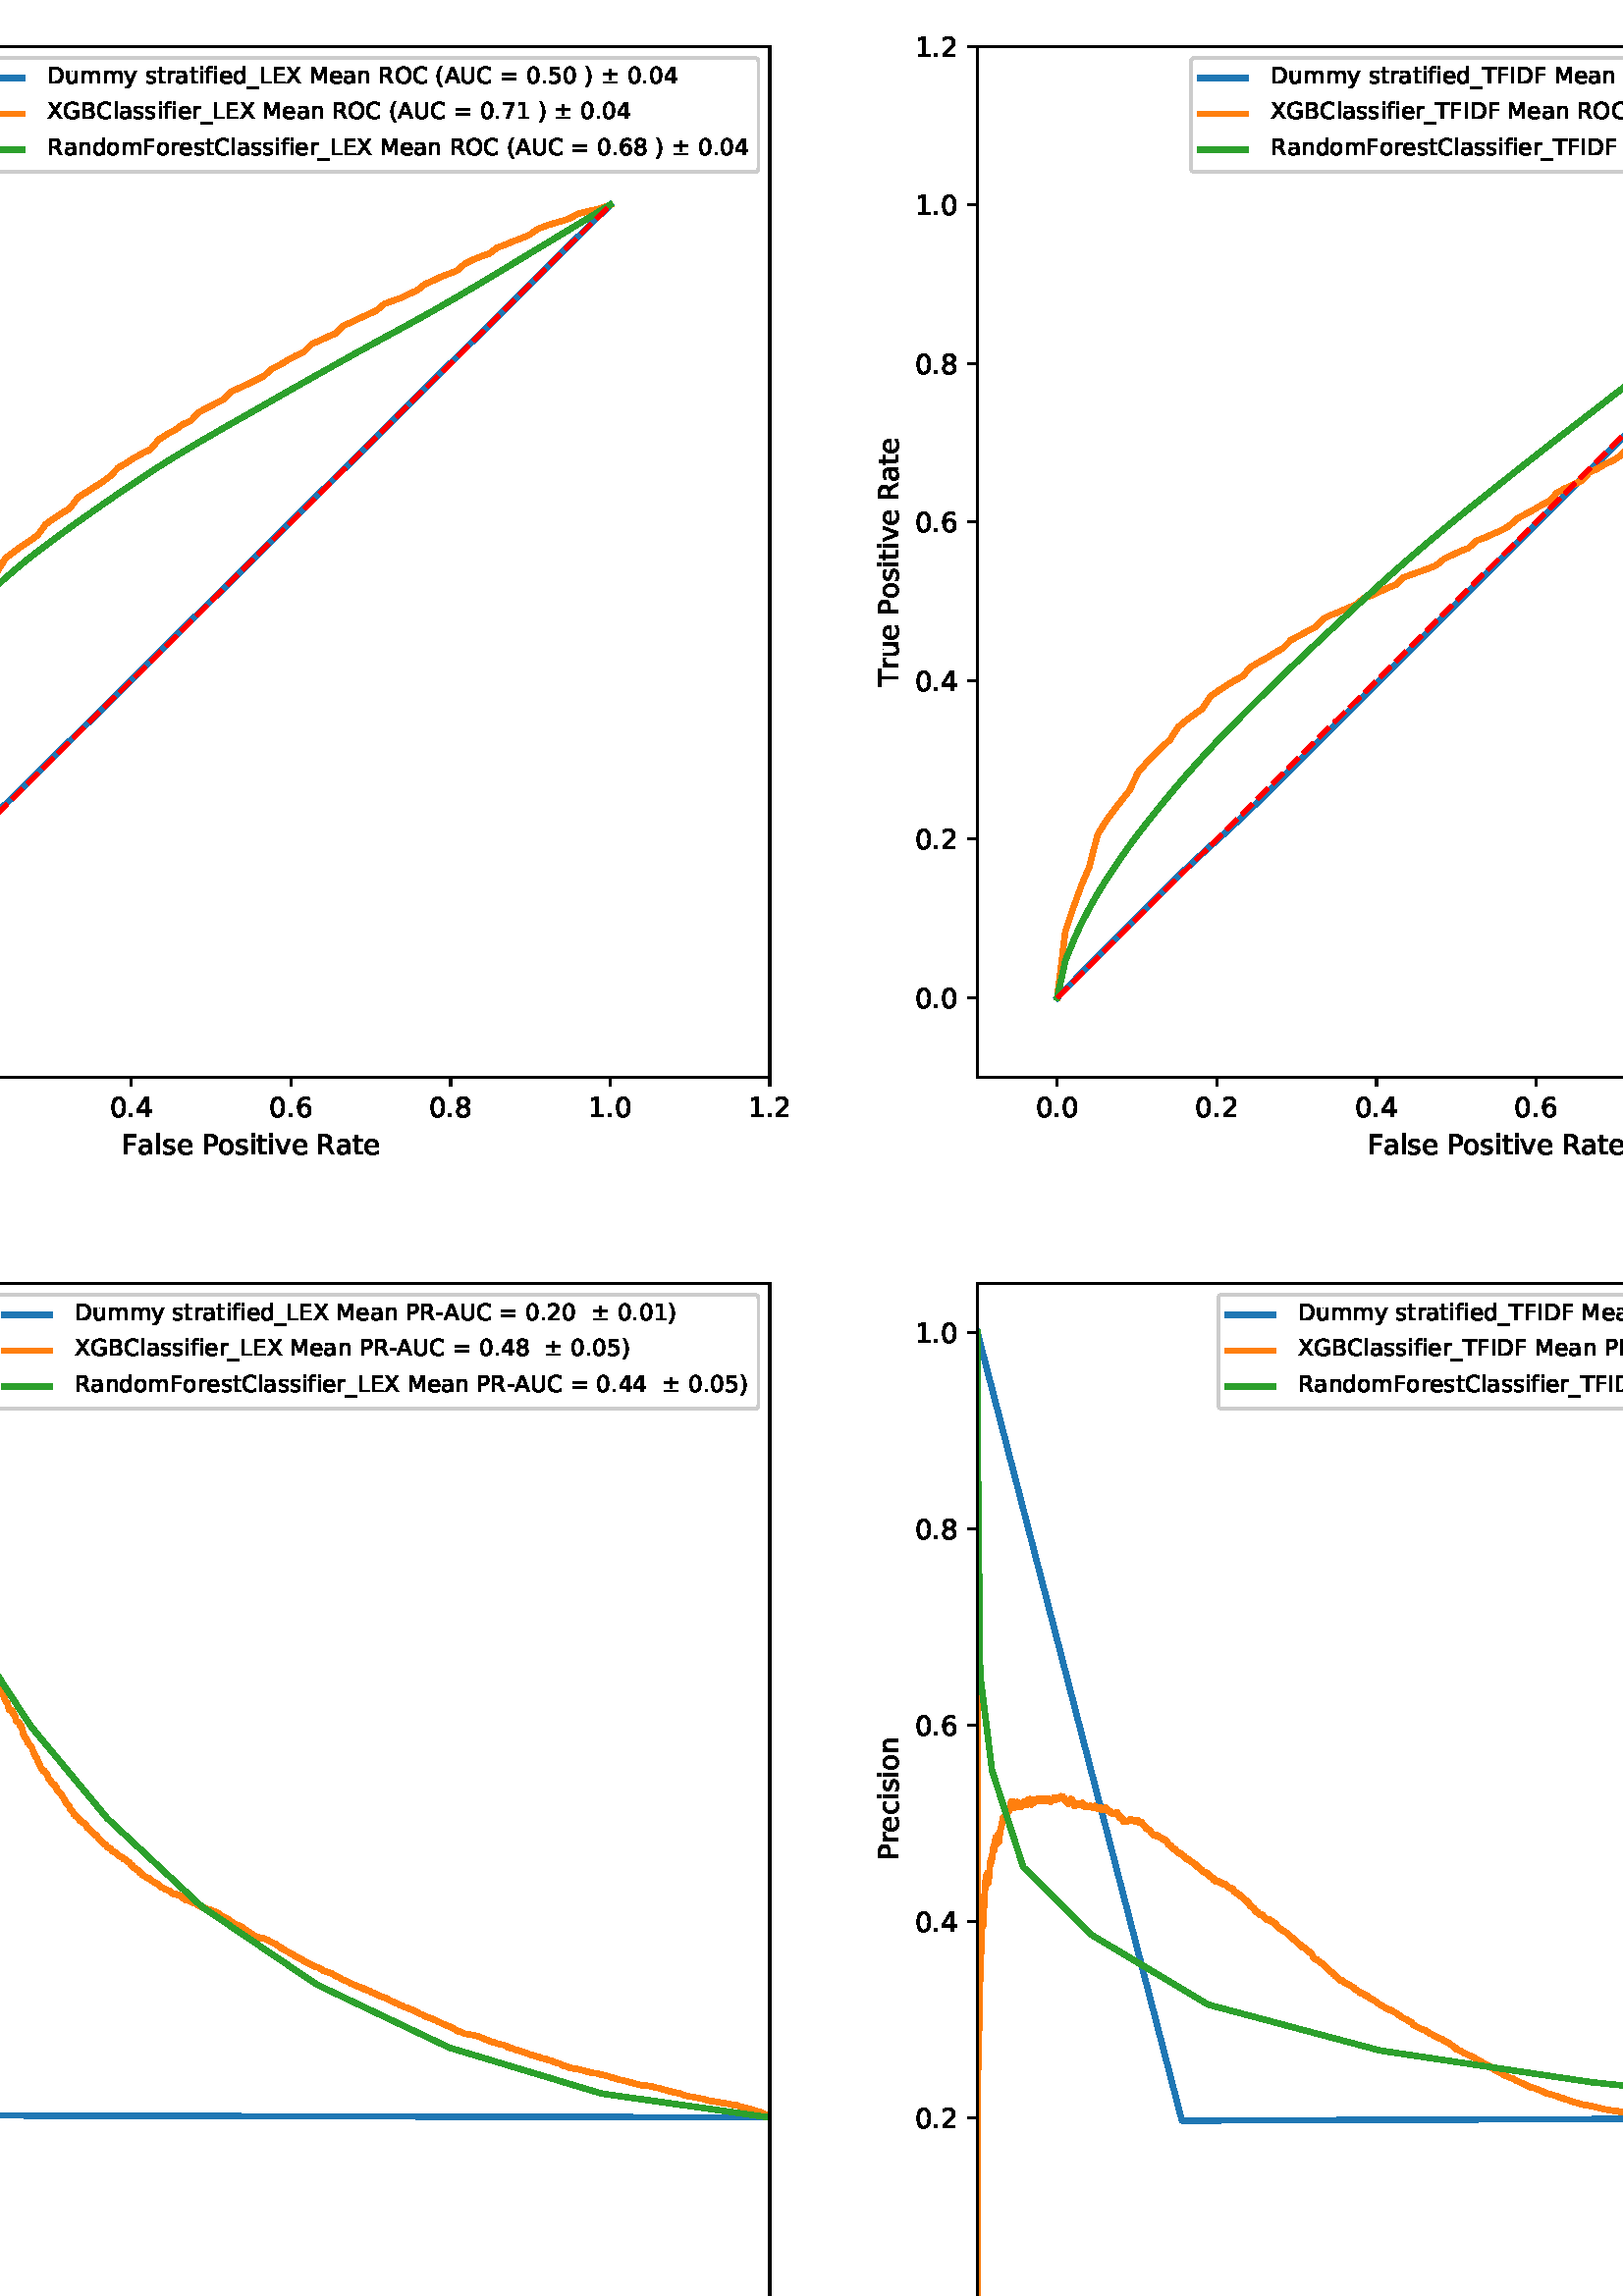 %!PS-Adobe-3.0 EPSF-3.0
%%Orientation: portrait
%%BoundingBox: -141 -44 753 836
%%EndComments
%%BeginProlog
/mpldict 8 dict def
mpldict begin
/m { moveto } bind def
/l { lineto } bind def
/r { rlineto } bind def
/c { curveto } bind def
/cl { closepath } bind def
/box {
m
1 index 0 r
0 exch r
neg 0 r
cl
} bind def
/clipbox {
box
clip
newpath
} bind def
%!PS-Adobe-3.0 Resource-Font
%%Copyright: Copyright (c) 2003 by Bitstream, Inc. All Rights Reserved. Copyright (c) 2006 by Tavmjong Bah. All Rights Reserved. DejaVu changes are in public domain 
25 dict begin
/_d{bind def}bind def
/_m{moveto}_d
/_l{lineto}_d
/_cl{closepath eofill}_d
/_c{curveto}_d
/_sc{7 -1 roll{setcachedevice}{pop pop pop pop pop pop}ifelse}_d
/_e{exec}_d
/FontName /DejaVuSans def
/PaintType 0 def
/FontMatrix[.001 0 0 .001 0 0]def
/FontBBox[-1021 -463 1793 1232]def
/FontType 3 def
/Encoding [ /space /parenleft /parenright /hyphen /period /zero /one /two /three /four /five /six /seven /eight /equal /A /B /C /D /E /F /G /I /L /M /O /P /R /T /U /X /underscore /a /c /d /e /f /i /l /m /n /o /r /s /t /u /v /y /plusminus ] def
/FontInfo 10 dict dup begin
/FamilyName (DejaVu Sans) def
/FullName (DejaVu Sans) def
/Notice (Copyright (c) 2003 by Bitstream, Inc. All Rights Reserved. Copyright (c) 2006 by Tavmjong Bah. All Rights Reserved. DejaVu changes are in public domain ) def
/Weight (Book) def
/Version (Version 2.35) def
/ItalicAngle 0.0 def
/isFixedPitch false def
/UnderlinePosition -130 def
/UnderlineThickness 90 def
end readonly def
/CharStrings 50 dict dup begin
/.notdef 0 def
/space{318 0 0 0 0 0 _sc
}_d
/parenleft{390 0 86 -131 310 759 _sc
310 759 _m
266 683 234 609 213 536 _c
191 463 181 389 181 314 _c
181 238 191 164 213 91 _c
234 17 266 -56 310 -131 _c
232 -131 _l
183 -54 146 20 122 94 _c
98 168 86 241 86 314 _c
86 386 98 459 122 533 _c
146 607 182 682 232 759 _c
310 759 _l
_cl}_d
/parenright{390 0 80 -131 304 759 _sc
80 759 _m
158 759 _l
206 682 243 607 267 533 _c
291 459 304 386 304 314 _c
304 241 291 168 267 94 _c
243 20 206 -54 158 -131 _c
80 -131 _l
123 -56 155 17 177 91 _c
198 164 209 238 209 314 _c
209 389 198 463 177 536 _c
155 609 123 683 80 759 _c
_cl}_d
/hyphen{361 0 49 234 312 314 _sc
49 314 _m
312 314 _l
312 234 _l
49 234 _l
49 314 _l
_cl}_d
/period{318 0 107 0 210 124 _sc
107 124 _m
210 124 _l
210 0 _l
107 0 _l
107 124 _l
_cl}_d
/zero{636 0 66 -13 570 742 _sc
318 664 _m
267 664 229 639 203 589 _c
177 539 165 464 165 364 _c
165 264 177 189 203 139 _c
229 89 267 64 318 64 _c
369 64 407 89 433 139 _c
458 189 471 264 471 364 _c
471 464 458 539 433 589 _c
407 639 369 664 318 664 _c
318 742 _m
399 742 461 709 505 645 _c
548 580 570 486 570 364 _c
570 241 548 147 505 83 _c
461 19 399 -13 318 -13 _c
236 -13 173 19 130 83 _c
87 147 66 241 66 364 _c
66 486 87 580 130 645 _c
173 709 236 742 318 742 _c
_cl}_d
/one{636 0 110 0 544 729 _sc
124 83 _m
285 83 _l
285 639 _l
110 604 _l
110 694 _l
284 729 _l
383 729 _l
383 83 _l
544 83 _l
544 0 _l
124 0 _l
124 83 _l
_cl}_d
/two{{636 0 73 0 536 742 _sc
192 83 _m
536 83 _l
536 0 _l
73 0 _l
73 83 _l
110 121 161 173 226 239 _c
290 304 331 346 348 365 _c
380 400 402 430 414 455 _c
426 479 433 504 433 528 _c
433 566 419 598 392 622 _c
365 646 330 659 286 659 _c
255 659 222 653 188 643 _c
154 632 117 616 78 594 _c
78 694 _l
118 710 155 722 189 730 _c
223 738 255 742 284 742 _c
}_e{359 742 419 723 464 685 _c
509 647 532 597 532 534 _c
532 504 526 475 515 449 _c
504 422 484 390 454 354 _c
446 344 420 317 376 272 _c
332 227 271 164 192 83 _c
_cl}_e}_d
/three{{636 0 76 -13 556 742 _sc
406 393 _m
453 383 490 362 516 330 _c
542 298 556 258 556 212 _c
556 140 531 84 482 45 _c
432 6 362 -13 271 -13 _c
240 -13 208 -10 176 -4 _c
144 1 110 10 76 22 _c
76 117 _l
103 101 133 89 166 81 _c
198 73 232 69 268 69 _c
330 69 377 81 409 105 _c
441 129 458 165 458 212 _c
458 254 443 288 413 312 _c
383 336 341 349 287 349 _c
}_e{202 349 _l
202 430 _l
291 430 _l
339 430 376 439 402 459 _c
428 478 441 506 441 543 _c
441 580 427 609 401 629 _c
374 649 336 659 287 659 _c
260 659 231 656 200 650 _c
169 644 135 635 98 623 _c
98 711 _l
135 721 170 729 203 734 _c
235 739 266 742 296 742 _c
370 742 429 725 473 691 _c
517 657 539 611 539 553 _c
539 513 527 479 504 451 _c
481 423 448 403 406 393 _c
_cl}_e}_d
/four{636 0 49 0 580 729 _sc
378 643 _m
129 254 _l
378 254 _l
378 643 _l
352 729 _m
476 729 _l
476 254 _l
580 254 _l
580 172 _l
476 172 _l
476 0 _l
378 0 _l
378 172 _l
49 172 _l
49 267 _l
352 729 _l
_cl}_d
/five{{636 0 77 -13 549 729 _sc
108 729 _m
495 729 _l
495 646 _l
198 646 _l
198 467 _l
212 472 227 476 241 478 _c
255 480 270 482 284 482 _c
365 482 429 459 477 415 _c
525 370 549 310 549 234 _c
549 155 524 94 475 51 _c
426 8 357 -13 269 -13 _c
238 -13 207 -10 175 -6 _c
143 -1 111 6 77 17 _c
77 116 _l
106 100 136 88 168 80 _c
199 72 232 69 267 69 _c
}_e{323 69 368 83 401 113 _c
433 143 450 183 450 234 _c
450 284 433 324 401 354 _c
368 384 323 399 267 399 _c
241 399 214 396 188 390 _c
162 384 135 375 108 363 _c
108 729 _l
_cl}_e}_d
/six{{636 0 70 -13 573 742 _sc
330 404 _m
286 404 251 388 225 358 _c
199 328 186 286 186 234 _c
186 181 199 139 225 109 _c
251 79 286 64 330 64 _c
374 64 409 79 435 109 _c
461 139 474 181 474 234 _c
474 286 461 328 435 358 _c
409 388 374 404 330 404 _c
526 713 _m
526 623 _l
501 635 476 644 451 650 _c
425 656 400 659 376 659 _c
310 659 260 637 226 593 _c
}_e{192 549 172 482 168 394 _c
187 422 211 444 240 459 _c
269 474 301 482 336 482 _c
409 482 467 459 509 415 _c
551 371 573 310 573 234 _c
573 159 550 99 506 54 _c
462 9 403 -13 330 -13 _c
246 -13 181 19 137 83 _c
92 147 70 241 70 364 _c
70 479 97 571 152 639 _c
206 707 280 742 372 742 _c
396 742 421 739 447 735 _c
472 730 498 723 526 713 _c
_cl}_e}_d
/seven{636 0 82 0 551 729 _sc
82 729 _m
551 729 _l
551 687 _l
286 0 _l
183 0 _l
432 646 _l
82 646 _l
82 729 _l
_cl}_d
/eight{{636 0 68 -13 568 742 _sc
318 346 _m
271 346 234 333 207 308 _c
180 283 167 249 167 205 _c
167 161 180 126 207 101 _c
234 76 271 64 318 64 _c
364 64 401 76 428 102 _c
455 127 469 161 469 205 _c
469 249 455 283 429 308 _c
402 333 365 346 318 346 _c
219 388 _m
177 398 144 418 120 447 _c
96 476 85 511 85 553 _c
85 611 105 657 147 691 _c
188 725 245 742 318 742 _c
}_e{390 742 447 725 489 691 _c
530 657 551 611 551 553 _c
551 511 539 476 515 447 _c
491 418 459 398 417 388 _c
464 377 501 355 528 323 _c
554 291 568 251 568 205 _c
568 134 546 80 503 43 _c
459 5 398 -13 318 -13 _c
237 -13 175 5 132 43 _c
89 80 68 134 68 205 _c
68 251 81 291 108 323 _c
134 355 171 377 219 388 _c
183 544 _m
183 506 194 476 218 455 _c
}_e{242 434 275 424 318 424 _c
360 424 393 434 417 455 _c
441 476 453 506 453 544 _c
453 582 441 611 417 632 _c
393 653 360 664 318 664 _c
275 664 242 653 218 632 _c
194 611 183 582 183 544 _c
_cl}_e}_d
/equal{838 0 106 172 732 454 _sc
106 454 _m
732 454 _l
732 372 _l
106 372 _l
106 454 _l
106 255 _m
732 255 _l
732 172 _l
106 172 _l
106 255 _l
_cl}_d
/A{684 0 8 0 676 729 _sc
342 632 _m
208 269 _l
476 269 _l
342 632 _l
286 729 _m
398 729 _l
676 0 _l
573 0 _l
507 187 _l
178 187 _l
112 0 _l
8 0 _l
286 729 _l
_cl}_d
/B{{686 0 98 0 615 729 _sc
197 348 _m
197 81 _l
355 81 _l
408 81 447 92 473 114 _c
498 136 511 169 511 215 _c
511 260 498 293 473 315 _c
447 337 408 348 355 348 _c
197 348 _l
197 648 _m
197 428 _l
343 428 _l
391 428 426 437 450 455 _c
474 473 486 500 486 538 _c
486 574 474 602 450 620 _c
426 638 391 648 343 648 _c
197 648 _l
98 729 _m
350 729 _l
}_e{425 729 483 713 524 682 _c
564 650 585 606 585 549 _c
585 504 574 468 553 442 _c
532 416 502 399 462 393 _c
510 382 548 360 575 327 _c
601 294 615 253 615 204 _c
615 138 592 88 548 53 _c
504 17 441 0 360 0 _c
98 0 _l
98 729 _l
_cl}_e}_d
/C{{698 0 56 -13 644 742 _sc
644 673 _m
644 569 _l
610 599 575 622 537 638 _c
499 653 460 661 418 661 _c
334 661 270 635 226 584 _c
182 533 160 460 160 364 _c
160 268 182 194 226 143 _c
270 92 334 67 418 67 _c
460 67 499 74 537 90 _c
575 105 610 128 644 159 _c
644 56 _l
609 32 572 15 534 4 _c
496 -7 455 -13 412 -13 _c
302 -13 215 20 151 87 _c
}_e{87 154 56 246 56 364 _c
56 481 87 573 151 641 _c
215 708 302 742 412 742 _c
456 742 497 736 535 725 _c
573 713 610 696 644 673 _c
_cl}_e}_d
/D{770 0 98 0 711 729 _sc
197 648 _m
197 81 _l
316 81 _l
416 81 490 103 537 149 _c
583 195 607 267 607 365 _c
607 463 583 534 537 580 _c
490 625 416 648 316 648 _c
197 648 _l
98 729 _m
301 729 _l
442 729 546 699 612 641 _c
678 582 711 490 711 365 _c
711 239 677 147 611 88 _c
545 29 441 0 301 0 _c
98 0 _l
98 729 _l
_cl}_d
/E{632 0 98 0 568 729 _sc
98 729 _m
559 729 _l
559 646 _l
197 646 _l
197 430 _l
544 430 _l
544 347 _l
197 347 _l
197 83 _l
568 83 _l
568 0 _l
98 0 _l
98 729 _l
_cl}_d
/F{575 0 98 0 517 729 _sc
98 729 _m
517 729 _l
517 646 _l
197 646 _l
197 431 _l
486 431 _l
486 348 _l
197 348 _l
197 0 _l
98 0 _l
98 729 _l
_cl}_d
/G{{775 0 56 -13 693 742 _sc
595 104 _m
595 300 _l
434 300 _l
434 381 _l
693 381 _l
693 68 _l
655 40 613 20 567 7 _c
521 -6 472 -13 420 -13 _c
306 -13 216 20 152 86 _c
88 152 56 245 56 364 _c
56 482 88 575 152 642 _c
216 708 306 742 420 742 _c
467 742 512 736 555 724 _c
598 712 638 695 674 673 _c
674 568 _l
637 598 598 621 557 637 _c
516 653 473 661 428 661 _c
}_e{338 661 271 636 227 586 _c
182 536 160 462 160 364 _c
160 265 182 191 227 141 _c
271 91 338 67 428 67 _c
462 67 493 70 521 76 _c
549 82 573 91 595 104 _c
_cl}_e}_d
/I{295 0 98 0 197 729 _sc
98 729 _m
197 729 _l
197 0 _l
98 0 _l
98 729 _l
_cl}_d
/L{557 0 98 0 552 729 _sc
98 729 _m
197 729 _l
197 83 _l
552 83 _l
552 0 _l
98 0 _l
98 729 _l
_cl}_d
/M{863 0 98 0 765 729 _sc
98 729 _m
245 729 _l
431 233 _l
618 729 _l
765 729 _l
765 0 _l
669 0 _l
669 640 _l
481 140 _l
382 140 _l
194 640 _l
194 0 _l
98 0 _l
98 729 _l
_cl}_d
/O{787 0 56 -13 731 742 _sc
394 662 _m
322 662 265 635 223 582 _c
181 528 160 456 160 364 _c
160 272 181 199 223 146 _c
265 92 322 66 394 66 _c
465 66 522 92 564 146 _c
606 199 627 272 627 364 _c
627 456 606 528 564 582 _c
522 635 465 662 394 662 _c
394 742 _m
496 742 577 707 639 639 _c
700 571 731 479 731 364 _c
731 248 700 157 639 89 _c
577 21 496 -13 394 -13 _c
291 -13 209 21 148 89 _c
86 157 56 248 56 364 _c
56 479 86 571 148 639 _c
209 707 291 742 394 742 _c
_cl}_d
/P{603 0 98 0 569 729 _sc
197 648 _m
197 374 _l
321 374 _l
367 374 402 385 427 409 _c
452 433 465 467 465 511 _c
465 555 452 588 427 612 _c
402 636 367 648 321 648 _c
197 648 _l
98 729 _m
321 729 _l
402 729 464 710 506 673 _c
548 636 569 582 569 511 _c
569 439 548 384 506 348 _c
464 311 402 293 321 293 _c
197 293 _l
197 0 _l
98 0 _l
98 729 _l
_cl}_d
/R{{695 0 98 0 666 729 _sc
444 342 _m
465 334 486 319 506 296 _c
526 272 546 240 566 199 _c
666 0 _l
560 0 _l
467 187 _l
443 235 419 268 397 284 _c
374 300 343 308 304 308 _c
197 308 _l
197 0 _l
98 0 _l
98 729 _l
321 729 _l
404 729 466 711 507 677 _c
548 642 569 589 569 519 _c
569 473 558 434 537 404 _c
515 374 484 353 444 342 _c
197 648 _m
197 389 _l
321 389 _l
}_e{368 389 404 400 428 422 _c
452 444 465 476 465 519 _c
465 561 452 593 428 615 _c
404 637 368 648 321 648 _c
197 648 _l
_cl}_e}_d
/T{611 0 -2 0 614 729 _sc
-2 729 _m
614 729 _l
614 646 _l
355 646 _l
355 0 _l
256 0 _l
256 646 _l
-2 646 _l
-2 729 _l
_cl}_d
/U{732 0 87 -13 645 729 _sc
87 729 _m
186 729 _l
186 286 _l
186 208 200 151 228 117 _c
256 83 302 66 366 66 _c
429 66 475 83 503 117 _c
531 151 546 208 546 286 _c
546 729 _l
645 729 _l
645 274 _l
645 178 621 107 574 59 _c
527 11 458 -13 366 -13 _c
274 -13 204 11 157 59 _c
110 107 87 178 87 274 _c
87 729 _l
_cl}_d
/X{685 0 30 0 654 729 _sc
63 729 _m
169 729 _l
350 458 _l
532 729 _l
638 729 _l
404 379 _l
654 0 _l
548 0 _l
343 310 _l
136 0 _l
30 0 _l
290 389 _l
63 729 _l
_cl}_d
/underscore{500 0 -9 -235 510 -165 _sc
510 -165 _m
510 -235 _l
-9 -235 _l
-9 -165 _l
510 -165 _l
_cl}_d
/a{{613 0 60 -13 522 560 _sc
343 275 _m
270 275 220 266 192 250 _c
164 233 150 205 150 165 _c
150 133 160 107 181 89 _c
202 70 231 61 267 61 _c
317 61 357 78 387 114 _c
417 149 432 196 432 255 _c
432 275 _l
343 275 _l
522 312 _m
522 0 _l
432 0 _l
432 83 _l
411 49 385 25 355 10 _c
325 -5 287 -13 243 -13 _c
187 -13 142 2 109 33 _c
76 64 60 106 60 159 _c
}_e{60 220 80 266 122 298 _c
163 329 224 345 306 345 _c
432 345 _l
432 354 _l
432 395 418 427 391 450 _c
364 472 326 484 277 484 _c
245 484 215 480 185 472 _c
155 464 127 453 100 439 _c
100 522 _l
132 534 164 544 195 550 _c
226 556 256 560 286 560 _c
365 560 424 539 463 498 _c
502 457 522 395 522 312 _c
_cl}_e}_d
/c{{550 0 55 -13 488 560 _sc
488 526 _m
488 442 _l
462 456 437 466 411 473 _c
385 480 360 484 334 484 _c
276 484 230 465 198 428 _c
166 391 150 339 150 273 _c
150 206 166 154 198 117 _c
230 80 276 62 334 62 _c
360 62 385 65 411 72 _c
437 79 462 90 488 104 _c
488 21 _l
462 9 436 0 410 -5 _c
383 -10 354 -13 324 -13 _c
242 -13 176 12 128 64 _c
}_e{79 115 55 185 55 273 _c
55 362 79 432 128 483 _c
177 534 244 560 330 560 _c
358 560 385 557 411 551 _c
437 545 463 537 488 526 _c
_cl}_e}_d
/d{{635 0 55 -13 544 760 _sc
454 464 _m
454 760 _l
544 760 _l
544 0 _l
454 0 _l
454 82 _l
435 49 411 25 382 10 _c
353 -5 319 -13 279 -13 _c
213 -13 159 13 117 65 _c
75 117 55 187 55 273 _c
55 359 75 428 117 481 _c
159 533 213 560 279 560 _c
319 560 353 552 382 536 _c
411 520 435 496 454 464 _c
148 273 _m
148 207 161 155 188 117 _c
215 79 253 61 301 61 _c
}_e{348 61 385 79 413 117 _c
440 155 454 207 454 273 _c
454 339 440 390 413 428 _c
385 466 348 485 301 485 _c
253 485 215 466 188 428 _c
161 390 148 339 148 273 _c
_cl}_e}_d
/e{{615 0 55 -13 562 560 _sc
562 296 _m
562 252 _l
149 252 _l
153 190 171 142 205 110 _c
238 78 284 62 344 62 _c
378 62 412 66 444 74 _c
476 82 509 95 541 113 _c
541 28 _l
509 14 476 3 442 -3 _c
408 -9 373 -13 339 -13 _c
251 -13 182 12 131 62 _c
80 112 55 181 55 268 _c
55 357 79 428 127 481 _c
175 533 241 560 323 560 _c
397 560 455 536 498 489 _c
}_e{540 441 562 377 562 296 _c
472 322 _m
471 371 457 410 431 440 _c
404 469 368 484 324 484 _c
274 484 234 469 204 441 _c
174 413 156 373 152 322 _c
472 322 _l
_cl}_e}_d
/f{352 0 23 0 371 760 _sc
371 760 _m
371 685 _l
285 685 _l
253 685 230 678 218 665 _c
205 652 199 629 199 595 _c
199 547 _l
347 547 _l
347 477 _l
199 477 _l
199 0 _l
109 0 _l
109 477 _l
23 477 _l
23 547 _l
109 547 _l
109 585 _l
109 645 123 690 151 718 _c
179 746 224 760 286 760 _c
371 760 _l
_cl}_d
/i{278 0 94 0 184 760 _sc
94 547 _m
184 547 _l
184 0 _l
94 0 _l
94 547 _l
94 760 _m
184 760 _l
184 646 _l
94 646 _l
94 760 _l
_cl}_d
/l{278 0 94 0 184 760 _sc
94 760 _m
184 760 _l
184 0 _l
94 0 _l
94 760 _l
_cl}_d
/m{{974 0 91 0 889 560 _sc
520 442 _m
542 482 569 511 600 531 _c
631 550 668 560 711 560 _c
767 560 811 540 842 500 _c
873 460 889 403 889 330 _c
889 0 _l
799 0 _l
799 327 _l
799 379 789 418 771 444 _c
752 469 724 482 686 482 _c
639 482 602 466 575 435 _c
548 404 535 362 535 309 _c
535 0 _l
445 0 _l
445 327 _l
445 379 435 418 417 444 _c
398 469 369 482 331 482 _c
}_e{285 482 248 466 221 435 _c
194 404 181 362 181 309 _c
181 0 _l
91 0 _l
91 547 _l
181 547 _l
181 462 _l
201 495 226 520 255 536 _c
283 552 317 560 357 560 _c
397 560 430 550 458 530 _c
486 510 506 480 520 442 _c
_cl}_e}_d
/n{634 0 91 0 549 560 _sc
549 330 _m
549 0 _l
459 0 _l
459 327 _l
459 379 448 417 428 443 _c
408 469 378 482 338 482 _c
289 482 251 466 223 435 _c
195 404 181 362 181 309 _c
181 0 _l
91 0 _l
91 547 _l
181 547 _l
181 462 _l
202 494 227 519 257 535 _c
286 551 320 560 358 560 _c
420 560 468 540 500 501 _c
532 462 549 405 549 330 _c
_cl}_d
/o{612 0 55 -13 557 560 _sc
306 484 _m
258 484 220 465 192 427 _c
164 389 150 338 150 273 _c
150 207 163 156 191 118 _c
219 80 257 62 306 62 _c
354 62 392 80 420 118 _c
448 156 462 207 462 273 _c
462 337 448 389 420 427 _c
392 465 354 484 306 484 _c
306 560 _m
384 560 445 534 490 484 _c
534 433 557 363 557 273 _c
557 183 534 113 490 63 _c
445 12 384 -13 306 -13 _c
227 -13 165 12 121 63 _c
77 113 55 183 55 273 _c
55 363 77 433 121 484 _c
165 534 227 560 306 560 _c
_cl}_d
/r{411 0 91 0 411 560 _sc
411 463 _m
401 469 390 473 378 476 _c
366 478 353 480 339 480 _c
288 480 249 463 222 430 _c
194 397 181 350 181 288 _c
181 0 _l
91 0 _l
91 547 _l
181 547 _l
181 462 _l
199 495 224 520 254 536 _c
284 552 321 560 365 560 _c
371 560 378 559 386 559 _c
393 558 401 557 411 555 _c
411 463 _l
_cl}_d
/s{{521 0 54 -13 472 560 _sc
443 531 _m
443 446 _l
417 458 391 468 364 475 _c
336 481 308 485 279 485 _c
234 485 200 478 178 464 _c
156 450 145 430 145 403 _c
145 382 153 366 169 354 _c
185 342 217 330 265 320 _c
296 313 _l
360 299 405 279 432 255 _c
458 230 472 195 472 151 _c
472 100 452 60 412 31 _c
372 1 316 -13 246 -13 _c
216 -13 186 -10 154 -5 _c
}_e{122 0 89 8 54 20 _c
54 113 _l
87 95 120 82 152 74 _c
184 65 216 61 248 61 _c
290 61 323 68 346 82 _c
368 96 380 117 380 144 _c
380 168 371 187 355 200 _c
339 213 303 226 247 238 _c
216 245 _l
160 257 119 275 95 299 _c
70 323 58 356 58 399 _c
58 450 76 490 112 518 _c
148 546 200 560 268 560 _c
301 560 332 557 362 552 _c
391 547 418 540 443 531 _c
}_e{_cl}_e}_d
/t{392 0 27 0 368 702 _sc
183 702 _m
183 547 _l
368 547 _l
368 477 _l
183 477 _l
183 180 _l
183 135 189 106 201 94 _c
213 81 238 75 276 75 _c
368 75 _l
368 0 _l
276 0 _l
206 0 158 13 132 39 _c
106 65 93 112 93 180 _c
93 477 _l
27 477 _l
27 547 _l
93 547 _l
93 702 _l
183 702 _l
_cl}_d
/u{634 0 85 -13 543 560 _sc
85 216 _m
85 547 _l
175 547 _l
175 219 _l
175 167 185 129 205 103 _c
225 77 255 64 296 64 _c
344 64 383 79 411 110 _c
439 141 453 183 453 237 _c
453 547 _l
543 547 _l
543 0 _l
453 0 _l
453 84 _l
431 50 405 26 377 10 _c
348 -5 315 -13 277 -13 _c
214 -13 166 6 134 45 _c
101 83 85 140 85 216 _c
311 560 _m
311 560 _l
_cl}_d
/v{592 0 30 0 562 547 _sc
30 547 _m
125 547 _l
296 88 _l
467 547 _l
562 547 _l
357 0 _l
235 0 _l
30 547 _l
_cl}_d
/y{592 0 30 -207 562 547 _sc
322 -50 _m
296 -114 271 -157 247 -177 _c
223 -197 191 -207 151 -207 _c
79 -207 _l
79 -132 _l
132 -132 _l
156 -132 175 -126 189 -114 _c
203 -102 218 -75 235 -31 _c
251 9 _l
30 547 _l
125 547 _l
296 119 _l
467 547 _l
562 547 _l
322 -50 _l
_cl}_d
/plusminus{838 0 106 0 732 627 _sc
460 627 _m
460 438 _l
732 438 _l
732 355 _l
460 355 _l
460 166 _l
378 166 _l
378 355 _l
106 355 _l
106 438 _l
378 438 _l
378 627 _l
460 627 _l
106 83 _m
732 83 _l
732 0 _l
106 0 _l
106 83 _l
_cl}_d
end readonly def

/BuildGlyph
 {exch begin
 CharStrings exch
 2 copy known not{pop /.notdef}if
 true 3 1 roll get exec
 end}_d

/BuildChar {
 1 index /Encoding get exch get
 1 index /BuildGlyph get exec
}_d

FontName currentdict end definefont pop
end
%%EndProlog
mpldict begin
-141.966 -44.07 translate
895.931 880.141 0 0 clipbox
gsave
0 0 m
895.931 0 l
895.931 880.141 l
0 880.141 l
cl
1.000 setgray
fill
grestore
gsave
500.324 491.144 m
880.778 491.144 l
880.778 869.144 l
500.324 869.144 l
cl
1.000 setgray
fill
grestore
0.800 setlinewidth
1 setlinejoin
0 setlinecap
[] 0 setdash
0.000 setgray
gsave
/o {
gsave
newpath
translate
0.8 setlinewidth
1 setlinejoin
0 setlinecap
0 0 m
0 -3.5 l

gsave
0.000 setgray
fill
grestore
stroke
grestore
} bind def
529.589 491.144 o
grestore
/DejaVuSans findfont
10.000 scalefont
setfont
gsave
521.636 476.55 translate
0.0 rotate
0.0 0.0 m /zero glyphshow
6.362 0.0 m /period glyphshow
9.541 0.0 m /zero glyphshow
grestore
gsave
/o {
gsave
newpath
translate
0.8 setlinewidth
1 setlinejoin
0 setlinecap
0 0 m
0 -3.5 l

gsave
0.000 setgray
fill
grestore
stroke
grestore
} bind def
588.121 491.144 o
grestore
gsave
580.168 476.55 translate
0.0 rotate
0.0 0.0 m /zero glyphshow
6.362 0.0 m /period glyphshow
9.541 0.0 m /two glyphshow
grestore
gsave
/o {
gsave
newpath
translate
0.8 setlinewidth
1 setlinejoin
0 setlinecap
0 0 m
0 -3.5 l

gsave
0.000 setgray
fill
grestore
stroke
grestore
} bind def
646.652 491.144 o
grestore
gsave
638.699 476.55 translate
0.0 rotate
0.0 0.0 m /zero glyphshow
6.362 0.0 m /period glyphshow
9.541 0.0 m /four glyphshow
grestore
gsave
/o {
gsave
newpath
translate
0.8 setlinewidth
1 setlinejoin
0 setlinecap
0 0 m
0 -3.5 l

gsave
0.000 setgray
fill
grestore
stroke
grestore
} bind def
705.184 491.144 o
grestore
gsave
697.231 476.55 translate
0.0 rotate
0.0 0.0 m /zero glyphshow
6.362 0.0 m /period glyphshow
9.541 0.0 m /six glyphshow
grestore
gsave
/o {
gsave
newpath
translate
0.8 setlinewidth
1 setlinejoin
0 setlinecap
0 0 m
0 -3.5 l

gsave
0.000 setgray
fill
grestore
stroke
grestore
} bind def
763.715 491.144 o
grestore
gsave
755.762 476.55 translate
0.0 rotate
0.0 0.0 m /zero glyphshow
6.362 0.0 m /period glyphshow
9.541 0.0 m /eight glyphshow
grestore
gsave
/o {
gsave
newpath
translate
0.8 setlinewidth
1 setlinejoin
0 setlinecap
0 0 m
0 -3.5 l

gsave
0.000 setgray
fill
grestore
stroke
grestore
} bind def
822.247 491.144 o
grestore
gsave
814.294 476.55 translate
0.0 rotate
0.0 0.0 m /one glyphshow
6.362 0.0 m /period glyphshow
9.541 0.0 m /zero glyphshow
grestore
gsave
/o {
gsave
newpath
translate
0.8 setlinewidth
1 setlinejoin
0 setlinecap
0 0 m
0 -3.5 l

gsave
0.000 setgray
fill
grestore
stroke
grestore
} bind def
880.778 491.144 o
grestore
gsave
872.825 476.55 translate
0.0 rotate
0.0 0.0 m /one glyphshow
6.362 0.0 m /period glyphshow
9.541 0.0 m /two glyphshow
grestore
gsave
643.301 462.878 translate
0.0 rotate
0.0 0.0 m /F glyphshow
5.752 0.0 m /a glyphshow
11.88 0.0 m /l glyphshow
14.658 0.0 m /s glyphshow
19.868 0.0 m /e glyphshow
26.021 0.0 m /space glyphshow
29.199 0.0 m /P glyphshow
35.229 0.0 m /o glyphshow
41.348 0.0 m /s glyphshow
46.558 0.0 m /i glyphshow
49.336 0.0 m /t glyphshow
53.257 0.0 m /i glyphshow
56.035 0.0 m /v glyphshow
61.953 0.0 m /e glyphshow
68.105 0.0 m /space glyphshow
71.284 0.0 m /R glyphshow
78.232 0.0 m /a glyphshow
84.36 0.0 m /t glyphshow
88.281 0.0 m /e glyphshow
grestore
gsave
/o {
gsave
newpath
translate
0.8 setlinewidth
1 setlinejoin
0 setlinecap
0 0 m
-3.5 0 l

gsave
0.000 setgray
fill
grestore
stroke
grestore
} bind def
500.324 520.221 o
grestore
gsave
477.417 516.424 translate
0.0 rotate
0.0 0.0 m /zero glyphshow
6.362 0.0 m /period glyphshow
9.541 0.0 m /zero glyphshow
grestore
gsave
/o {
gsave
newpath
translate
0.8 setlinewidth
1 setlinejoin
0 setlinecap
0 0 m
-3.5 0 l

gsave
0.000 setgray
fill
grestore
stroke
grestore
} bind def
500.324 578.375 o
grestore
gsave
477.417 574.578 translate
0.0 rotate
0.0 0.0 m /zero glyphshow
6.362 0.0 m /period glyphshow
9.541 0.0 m /two glyphshow
grestore
gsave
/o {
gsave
newpath
translate
0.8 setlinewidth
1 setlinejoin
0 setlinecap
0 0 m
-3.5 0 l

gsave
0.000 setgray
fill
grestore
stroke
grestore
} bind def
500.324 636.528 o
grestore
gsave
477.417 632.731 translate
0.0 rotate
0.0 0.0 m /zero glyphshow
6.362 0.0 m /period glyphshow
9.541 0.0 m /four glyphshow
grestore
gsave
/o {
gsave
newpath
translate
0.8 setlinewidth
1 setlinejoin
0 setlinecap
0 0 m
-3.5 0 l

gsave
0.000 setgray
fill
grestore
stroke
grestore
} bind def
500.324 694.682 o
grestore
gsave
477.417 690.885 translate
0.0 rotate
0.0 0.0 m /zero glyphshow
6.362 0.0 m /period glyphshow
9.541 0.0 m /six glyphshow
grestore
gsave
/o {
gsave
newpath
translate
0.8 setlinewidth
1 setlinejoin
0 setlinecap
0 0 m
-3.5 0 l

gsave
0.000 setgray
fill
grestore
stroke
grestore
} bind def
500.324 752.836 o
grestore
gsave
477.417 749.039 translate
0.0 rotate
0.0 0.0 m /zero glyphshow
6.362 0.0 m /period glyphshow
9.541 0.0 m /eight glyphshow
grestore
gsave
/o {
gsave
newpath
translate
0.8 setlinewidth
1 setlinejoin
0 setlinecap
0 0 m
-3.5 0 l

gsave
0.000 setgray
fill
grestore
stroke
grestore
} bind def
500.324 810.99 o
grestore
gsave
477.417 807.193 translate
0.0 rotate
0.0 0.0 m /one glyphshow
6.362 0.0 m /period glyphshow
9.541 0.0 m /zero glyphshow
grestore
gsave
/o {
gsave
newpath
translate
0.8 setlinewidth
1 setlinejoin
0 setlinecap
0 0 m
-3.5 0 l

gsave
0.000 setgray
fill
grestore
stroke
grestore
} bind def
500.324 869.144 o
grestore
gsave
477.417 865.347 translate
0.0 rotate
0.0 0.0 m /one glyphshow
6.362 0.0 m /period glyphshow
9.541 0.0 m /two glyphshow
grestore
gsave
471.339 634.558 translate
90.0 rotate
0.0 0.0 m /T glyphshow
6.093 0.0 m /r glyphshow
10.204 0.0 m /u glyphshow
16.542 0.0 m /e glyphshow
22.694 0.0 m /space glyphshow
25.873 0.0 m /P glyphshow
31.903 0.0 m /o glyphshow
38.021 0.0 m /s glyphshow
43.231 0.0 m /i glyphshow
46.01 0.0 m /t glyphshow
49.931 0.0 m /i glyphshow
52.709 0.0 m /v glyphshow
58.627 0.0 m /e glyphshow
64.779 0.0 m /space glyphshow
67.958 0.0 m /R glyphshow
74.906 0.0 m /a glyphshow
81.034 0.0 m /t glyphshow
84.955 0.0 m /e glyphshow
grestore
2.000 setlinewidth
2 setlinecap
0.122 0.467 0.706 setrgbcolor
gsave
380.5 378 500.3 491.1 clipbox
529.589 520.221 m
532.545 523.204 l
535.502 526.187 l
538.458 529.171 l
541.414 532.154 l
544.37 535.138 l
547.326 538.121 l
550.282 541.105 l
553.238 544.088 l
556.195 547.071 l
559.151 550.055 l
562.107 553.036 l
565.063 556.005 l
568.019 558.946 l
570.975 561.862 l
573.931 564.742 l
576.887 567.569 l
579.844 570.354 l
582.8 573.089 l
585.756 575.778 l
588.712 578.44 l
591.668 581.117 l
594.624 583.841 l
597.58 586.592 l
600.537 589.415 l
603.493 592.266 l
606.449 595.134 l
609.405 598.031 l
612.361 600.962 l
615.317 603.902 l
618.273 606.853 l
621.229 609.809 l
624.186 612.767 l
627.142 615.726 l
630.098 618.684 l
633.054 621.643 l
636.01 624.601 l
638.966 627.56 l
641.922 630.518 l
644.879 633.477 l
647.835 636.435 l
650.791 639.394 l
653.747 642.353 l
656.703 645.311 l
659.659 648.27 l
662.615 651.228 l
665.572 654.187 l
668.528 657.145 l
671.484 660.104 l
674.44 663.062 l
677.396 666.021 l
680.352 668.98 l
683.308 671.938 l
686.264 674.897 l
689.221 677.855 l
692.177 680.814 l
695.133 683.772 l
698.089 686.731 l
701.045 689.689 l
704.001 692.648 l
706.957 695.606 l
709.914 698.565 l
712.87 701.524 l
715.826 704.482 l
718.782 707.441 l
721.738 710.399 l
724.694 713.358 l
727.65 716.316 l
730.606 719.275 l
733.563 722.233 l
736.519 725.192 l
739.475 728.151 l
742.431 731.109 l
745.387 734.068 l
748.343 737.026 l
751.299 739.985 l
754.256 742.943 l
757.212 745.902 l
760.168 748.86 l
763.124 751.819 l
766.08 754.777 l
769.036 757.736 l
771.992 760.695 l
774.948 763.653 l
777.905 766.612 l
780.861 769.57 l
783.817 772.529 l
786.773 775.487 l
789.729 778.446 l
792.685 781.404 l
795.641 784.363 l
798.598 787.322 l
801.554 790.28 l
804.51 793.239 l
807.466 796.197 l
810.422 799.156 l
813.378 802.114 l
816.334 805.073 l
819.291 808.031 l
822.247 810.99 l
stroke
grestore
1.000 0.498 0.055 setrgbcolor
gsave
380.5 378 500.3 491.1 clipbox
529.589 520.221 m
532.545 544.355 l
535.502 553.222 l
538.458 561.355 l
541.414 568.295 l
544.37 579.907 l
547.326 584.771 l
550.282 588.823 l
553.238 592.622 l
556.195 596.325 l
559.151 602.702 l
562.107 606.114 l
565.063 609.177 l
568.019 612.104 l
570.975 614.837 l
573.931 619.431 l
576.887 621.912 l
579.844 624.103 l
582.8 626.138 l
585.756 630.752 l
588.712 632.787 l
591.668 634.706 l
594.624 636.509 l
597.58 638.079 l
600.537 641.471 l
603.493 643.222 l
606.449 644.825 l
609.405 646.725 l
612.361 648.372 l
615.317 651.377 l
618.273 652.908 l
621.229 654.575 l
624.186 656.029 l
627.142 659.131 l
630.098 660.604 l
633.054 661.748 l
636.01 663.047 l
638.966 664.229 l
641.922 666.671 l
644.879 667.776 l
647.835 669.114 l
650.791 670.51 l
653.747 671.634 l
656.703 674.397 l
659.659 675.453 l
662.615 676.519 l
665.572 677.546 l
668.528 678.748 l
671.484 681.173 l
674.44 682.58 l
677.396 683.963 l
680.352 685.064 l
683.308 687.859 l
686.264 688.852 l
689.221 690.224 l
692.177 691.503 l
695.133 693.071 l
698.089 695.788 l
701.045 697.424 l
704.001 698.997 l
706.957 700.747 l
709.914 702.281 l
712.87 705.402 l
715.826 707.018 l
718.782 708.31 l
721.738 709.763 l
724.694 712.826 l
727.65 714.164 l
730.606 715.947 l
733.563 717.278 l
736.519 719.237 l
739.475 723.061 l
742.431 724.903 l
745.387 726.744 l
748.343 729.129 l
751.299 731.203 l
754.256 735.816 l
757.212 737.794 l
760.168 739.965 l
763.124 742.698 l
766.08 744.81 l
769.036 749.289 l
771.992 751.906 l
774.948 754.678 l
777.905 757.857 l
780.861 763.11 l
783.817 765.804 l
786.773 768.693 l
789.729 771.885 l
792.685 774.547 l
795.641 780.265 l
798.598 783.367 l
801.554 786.468 l
804.51 789.105 l
807.466 792.555 l
810.422 799.01 l
813.378 801.918 l
816.334 804.884 l
819.291 807.094 l
822.247 810.99 l
stroke
grestore
0.173 0.627 0.173 setrgbcolor
gsave
380.5 378 500.3 491.1 clipbox
529.589 520.221 m
532.545 533.662 l
535.502 540.98 l
538.458 547.467 l
541.414 553.054 l
544.37 558.302 l
547.326 563.091 l
550.282 567.607 l
553.238 571.926 l
556.195 576.122 l
559.151 580.112 l
562.107 583.909 l
565.063 587.635 l
568.019 591.3 l
570.975 594.86 l
573.931 598.372 l
576.887 601.796 l
579.844 605.137 l
582.8 608.428 l
585.756 611.63 l
588.712 614.773 l
591.668 617.862 l
594.624 620.88 l
597.58 623.866 l
600.537 626.831 l
603.493 629.777 l
606.449 632.703 l
609.405 635.602 l
612.361 638.47 l
615.317 641.318 l
618.273 644.149 l
621.229 646.962 l
624.186 649.754 l
627.142 652.543 l
630.098 655.31 l
633.054 658.062 l
636.01 660.811 l
638.966 663.544 l
641.922 666.263 l
644.879 668.984 l
647.835 671.684 l
650.791 674.357 l
653.747 676.991 l
656.703 679.588 l
659.659 682.163 l
662.615 684.712 l
665.572 687.217 l
668.528 689.702 l
671.484 692.157 l
674.44 694.591 l
677.396 696.994 l
680.352 699.375 l
683.308 701.753 l
686.264 704.125 l
689.221 706.483 l
692.177 708.831 l
695.133 711.182 l
698.089 713.519 l
701.045 715.85 l
704.001 718.178 l
706.957 720.505 l
709.914 722.821 l
712.87 725.128 l
715.826 727.425 l
718.782 729.699 l
721.738 731.964 l
724.694 734.234 l
727.65 736.524 l
730.606 738.831 l
733.563 741.141 l
736.519 743.423 l
739.475 745.704 l
742.431 747.98 l
745.387 750.256 l
748.343 752.527 l
751.299 754.784 l
754.256 757.021 l
757.212 759.258 l
760.168 761.506 l
763.124 763.803 l
766.08 766.131 l
769.036 768.489 l
771.992 770.843 l
774.948 773.176 l
777.905 775.503 l
780.861 777.834 l
783.817 780.126 l
786.773 782.417 l
789.729 784.711 l
792.685 786.988 l
795.641 789.232 l
798.598 791.459 l
801.554 793.683 l
804.51 795.918 l
807.466 798.174 l
810.422 800.51 l
813.378 802.974 l
816.334 805.557 l
819.291 808.24 l
822.247 810.99 l
stroke
grestore
1.500 setlinewidth
0 setlinecap
[5.55 2.4] 0 setdash
1.000 0.000 0.000 setrgbcolor
gsave
380.5 378 500.3 491.1 clipbox
529.589 520.221 m
822.247 810.99 l
stroke
grestore
0.800 setlinewidth
0 setlinejoin
2 setlinecap
[] 0 setdash
0.000 setgray
gsave
500.324 491.144 m
500.324 869.144 l
stroke
grestore
gsave
880.778 491.144 m
880.778 869.144 l
stroke
grestore
gsave
500.324 491.144 m
880.778 491.144 l
stroke
grestore
gsave
500.324 869.144 m
880.778 869.144 l
stroke
grestore
1.000 setlinewidth
0 setlinecap
0.800 setgray
gsave
580.291 822.985 m
874.947 822.985 l
876.058 822.985 876.613 823.54 876.613 824.651 c
876.613 863.313 l
876.613 864.423 876.058 864.979 874.947 864.979 c
580.291 864.979 l
579.18 864.979 578.625 864.423 578.625 863.313 c
578.625 824.651 l
578.625 823.54 579.18 822.985 580.291 822.985 c
cl
gsave
1.000 setgray
fill
grestore
stroke
grestore
2.000 setlinewidth
1 setlinejoin
2 setlinecap
[] 0 setdash
0.122 0.467 0.706 setrgbcolor
gsave
581.957 857.562 m
598.617 857.562 l
stroke
grestore
0.000 setgray
gsave
605.281 854.647 translate
0.0 rotate
/DejaVuSans findfont
8.33 scalefont
setfont
0.0 0.922 moveto
/space glyphshow

2.662 0.922 moveto
/D glyphshow

9.111 0.922 moveto
/u glyphshow

14.419 0.922 moveto
/m glyphshow

22.577 0.922 moveto
/m glyphshow

30.736 0.922 moveto
/y glyphshow

35.692 0.922 moveto
/space glyphshow

38.354 0.922 moveto
/s glyphshow

42.717 0.922 moveto
/t glyphshow

46.001 0.922 moveto
/r glyphshow

49.444 0.922 moveto
/a glyphshow

54.577 0.922 moveto
/t glyphshow

57.86 0.922 moveto
/i glyphshow

60.187 0.922 moveto
/f glyphshow

63.136 0.922 moveto
/i glyphshow

65.462 0.922 moveto
/e glyphshow

70.615 0.922 moveto
/d glyphshow

75.931 0.922 moveto
/underscore glyphshow

80.119 0.922 moveto
/T glyphshow

85.234 0.922 moveto
/F glyphshow

90.052 0.922 moveto
/I glyphshow

92.522 0.922 moveto
/D glyphshow

98.971 0.922 moveto
/F glyphshow

103.788 0.922 moveto
/space glyphshow

106.45 0.922 moveto
/M glyphshow

113.676 0.922 moveto
/e glyphshow

118.828 0.922 moveto
/a glyphshow

123.961 0.922 moveto
/n glyphshow

129.269 0.922 moveto
/space glyphshow

131.931 0.922 moveto
/R glyphshow

137.75 0.922 moveto
/O glyphshow

144.342 0.922 moveto
/C glyphshow

150.19 0.922 moveto
/space glyphshow

152.852 0.922 moveto
/parenleft glyphshow

156.119 0.922 moveto
/A glyphshow

161.849 0.922 moveto
/U glyphshow

167.978 0.922 moveto
/C glyphshow

173.826 0.922 moveto
/space glyphshow

176.488 0.922 moveto
/equal glyphshow

183.506 0.922 moveto
/space glyphshow

186.168 0.922 moveto
/zero glyphshow

191.496 0.922 moveto
/period glyphshow

194.159 0.922 moveto
/five glyphshow

199.487 0.922 moveto
/zero glyphshow

204.815 0.922 moveto
/space glyphshow

207.478 0.922 moveto
/parenright glyphshow

210.745 0.922 moveto
/space glyphshow

213.407 0.922 moveto
/plusminus glyphshow

220.424 0.922 moveto
/space glyphshow

223.087 0.922 moveto
/zero glyphshow

228.415 0.922 moveto
/period glyphshow

231.077 0.922 moveto
/zero glyphshow

236.406 0.922 moveto
/four glyphshow


grestore
1.000 0.498 0.055 setrgbcolor
gsave
581.957 844.397 m
598.617 844.397 l
stroke
grestore
0.000 setgray
gsave
605.281 841.482 translate
0.0 rotate
/DejaVuSans findfont
8.33 scalefont
setfont
0.0 0.922 moveto
/space glyphshow

2.662 0.922 moveto
/X glyphshow

8.4 0.922 moveto
/G glyphshow

14.889 0.922 moveto
/B glyphshow

20.635 0.922 moveto
/C glyphshow

26.483 0.922 moveto
/l glyphshow

28.81 0.922 moveto
/a glyphshow

33.942 0.922 moveto
/s glyphshow

38.305 0.922 moveto
/s glyphshow

42.668 0.922 moveto
/i glyphshow

44.995 0.922 moveto
/f glyphshow

47.944 0.922 moveto
/i glyphshow

50.27 0.922 moveto
/e glyphshow

55.423 0.922 moveto
/r glyphshow

58.866 0.922 moveto
/underscore glyphshow

63.054 0.922 moveto
/T glyphshow

68.17 0.922 moveto
/F glyphshow

72.987 0.922 moveto
/I glyphshow

75.457 0.922 moveto
/D glyphshow

81.906 0.922 moveto
/F glyphshow

86.723 0.922 moveto
/space glyphshow

89.385 0.922 moveto
/M glyphshow

96.611 0.922 moveto
/e glyphshow

101.764 0.922 moveto
/a glyphshow

106.896 0.922 moveto
/n glyphshow

112.204 0.922 moveto
/space glyphshow

114.866 0.922 moveto
/R glyphshow

120.685 0.922 moveto
/O glyphshow

127.277 0.922 moveto
/C glyphshow

133.125 0.922 moveto
/space glyphshow

135.787 0.922 moveto
/parenleft glyphshow

139.054 0.922 moveto
/A glyphshow

144.784 0.922 moveto
/U glyphshow

150.914 0.922 moveto
/C glyphshow

156.761 0.922 moveto
/space glyphshow

159.424 0.922 moveto
/equal glyphshow

166.441 0.922 moveto
/space glyphshow

169.103 0.922 moveto
/zero glyphshow

174.431 0.922 moveto
/period glyphshow

177.094 0.922 moveto
/five glyphshow

182.422 0.922 moveto
/seven glyphshow

187.75 0.922 moveto
/space glyphshow

190.413 0.922 moveto
/parenright glyphshow

193.68 0.922 moveto
/space glyphshow

196.342 0.922 moveto
/plusminus glyphshow

203.36 0.922 moveto
/space glyphshow

206.022 0.922 moveto
/zero glyphshow

211.35 0.922 moveto
/period glyphshow

214.012 0.922 moveto
/zero glyphshow

219.341 0.922 moveto
/five glyphshow


grestore
0.173 0.627 0.173 setrgbcolor
gsave
581.957 831.232 m
598.617 831.232 l
stroke
grestore
0.000 setgray
gsave
605.281 828.317 translate
0.0 rotate
/DejaVuSans findfont
8.33 scalefont
setfont
0.0 0.922 moveto
/space glyphshow

2.662 0.922 moveto
/R glyphshow

8.481 0.922 moveto
/a glyphshow

13.613 0.922 moveto
/n glyphshow

18.921 0.922 moveto
/d glyphshow

24.238 0.922 moveto
/o glyphshow

29.362 0.922 moveto
/m glyphshow

37.52 0.922 moveto
/F glyphshow

42.337 0.922 moveto
/o glyphshow

47.461 0.922 moveto
/r glyphshow

50.904 0.922 moveto
/e glyphshow

56.057 0.922 moveto
/s glyphshow

60.42 0.922 moveto
/t glyphshow

63.704 0.922 moveto
/C glyphshow

69.552 0.922 moveto
/l glyphshow

71.879 0.922 moveto
/a glyphshow

77.011 0.922 moveto
/s glyphshow

81.374 0.922 moveto
/s glyphshow

85.737 0.922 moveto
/i glyphshow

88.064 0.922 moveto
/f glyphshow

91.013 0.922 moveto
/i glyphshow

93.34 0.922 moveto
/e glyphshow

98.492 0.922 moveto
/r glyphshow

101.935 0.922 moveto
/underscore glyphshow

106.123 0.922 moveto
/T glyphshow

111.239 0.922 moveto
/F glyphshow

116.056 0.922 moveto
/I glyphshow

118.526 0.922 moveto
/D glyphshow

124.975 0.922 moveto
/F glyphshow

129.792 0.922 moveto
/space glyphshow

132.454 0.922 moveto
/M glyphshow

139.68 0.922 moveto
/e glyphshow

144.833 0.922 moveto
/a glyphshow

149.965 0.922 moveto
/n glyphshow

155.273 0.922 moveto
/space glyphshow

157.935 0.922 moveto
/R glyphshow

163.754 0.922 moveto
/O glyphshow

170.346 0.922 moveto
/C glyphshow

176.194 0.922 moveto
/space glyphshow

178.856 0.922 moveto
/parenleft glyphshow

182.124 0.922 moveto
/A glyphshow

187.853 0.922 moveto
/U glyphshow

193.983 0.922 moveto
/C glyphshow

199.83 0.922 moveto
/space glyphshow

202.493 0.922 moveto
/equal glyphshow

209.51 0.922 moveto
/space glyphshow

212.172 0.922 moveto
/zero glyphshow

217.501 0.922 moveto
/period glyphshow

220.163 0.922 moveto
/five glyphshow

225.491 0.922 moveto
/eight glyphshow

230.82 0.922 moveto
/space glyphshow

233.482 0.922 moveto
/parenright glyphshow

236.749 0.922 moveto
/space glyphshow

239.411 0.922 moveto
/plusminus glyphshow

246.429 0.922 moveto
/space glyphshow

249.091 0.922 moveto
/zero glyphshow

254.419 0.922 moveto
/period glyphshow

257.081 0.922 moveto
/zero glyphshow

262.41 0.922 moveto
/seven glyphshow


grestore
gsave
500.324 37.544 m
880.778 37.544 l
880.778 415.544 l
500.324 415.544 l
cl
1.000 setgray
fill
grestore
0.800 setlinewidth
0 setlinecap
gsave
/o {
gsave
newpath
translate
0.8 setlinewidth
1 setlinejoin
0 setlinecap
0 0 m
0 -3.5 l

gsave
0.000 setgray
fill
grestore
stroke
grestore
} bind def
500.324 37.544 o
grestore
gsave
492.37 22.95 translate
0.0 rotate
0.0 0.0 m /zero glyphshow
6.362 0.0 m /period glyphshow
9.541 0.0 m /zero glyphshow
grestore
gsave
/o {
gsave
newpath
translate
0.8 setlinewidth
1 setlinejoin
0 setlinecap
0 0 m
0 -3.5 l

gsave
0.000 setgray
fill
grestore
stroke
grestore
} bind def
576.414 37.544 o
grestore
gsave
568.461 22.95 translate
0.0 rotate
0.0 0.0 m /zero glyphshow
6.362 0.0 m /period glyphshow
9.541 0.0 m /two glyphshow
grestore
gsave
/o {
gsave
newpath
translate
0.8 setlinewidth
1 setlinejoin
0 setlinecap
0 0 m
0 -3.5 l

gsave
0.000 setgray
fill
grestore
stroke
grestore
} bind def
652.505 37.544 o
grestore
gsave
644.552 22.95 translate
0.0 rotate
0.0 0.0 m /zero glyphshow
6.362 0.0 m /period glyphshow
9.541 0.0 m /four glyphshow
grestore
gsave
/o {
gsave
newpath
translate
0.8 setlinewidth
1 setlinejoin
0 setlinecap
0 0 m
0 -3.5 l

gsave
0.000 setgray
fill
grestore
stroke
grestore
} bind def
728.596 37.544 o
grestore
gsave
720.643 22.95 translate
0.0 rotate
0.0 0.0 m /zero glyphshow
6.362 0.0 m /period glyphshow
9.541 0.0 m /six glyphshow
grestore
gsave
/o {
gsave
newpath
translate
0.8 setlinewidth
1 setlinejoin
0 setlinecap
0 0 m
0 -3.5 l

gsave
0.000 setgray
fill
grestore
stroke
grestore
} bind def
804.687 37.544 o
grestore
gsave
796.734 22.95 translate
0.0 rotate
0.0 0.0 m /zero glyphshow
6.362 0.0 m /period glyphshow
9.541 0.0 m /eight glyphshow
grestore
gsave
/o {
gsave
newpath
translate
0.8 setlinewidth
1 setlinejoin
0 setlinecap
0 0 m
0 -3.5 l

gsave
0.000 setgray
fill
grestore
stroke
grestore
} bind def
880.778 37.544 o
grestore
gsave
872.825 22.95 translate
0.0 rotate
0.0 0.0 m /one glyphshow
6.362 0.0 m /period glyphshow
9.541 0.0 m /zero glyphshow
grestore
gsave
675.402 9.278 translate
0.0 rotate
0.0 0.0 m /R glyphshow
6.948 0.0 m /e glyphshow
13.101 0.0 m /c glyphshow
18.599 0.0 m /a glyphshow
24.727 0.0 m /l glyphshow
27.505 0.0 m /l glyphshow
grestore
gsave
/o {
gsave
newpath
translate
0.8 setlinewidth
1 setlinejoin
0 setlinecap
0 0 m
-3.5 0 l

gsave
0.000 setgray
fill
grestore
stroke
grestore
} bind def
500.324 37.544 o
grestore
gsave
477.417 33.747 translate
0.0 rotate
0.0 0.0 m /zero glyphshow
6.362 0.0 m /period glyphshow
9.541 0.0 m /zero glyphshow
grestore
gsave
/o {
gsave
newpath
translate
0.8 setlinewidth
1 setlinejoin
0 setlinecap
0 0 m
-3.5 0 l

gsave
0.000 setgray
fill
grestore
stroke
grestore
} bind def
500.324 109.544 o
grestore
gsave
477.417 105.747 translate
0.0 rotate
0.0 0.0 m /zero glyphshow
6.362 0.0 m /period glyphshow
9.541 0.0 m /two glyphshow
grestore
gsave
/o {
gsave
newpath
translate
0.8 setlinewidth
1 setlinejoin
0 setlinecap
0 0 m
-3.5 0 l

gsave
0.000 setgray
fill
grestore
stroke
grestore
} bind def
500.324 181.544 o
grestore
gsave
477.417 177.747 translate
0.0 rotate
0.0 0.0 m /zero glyphshow
6.362 0.0 m /period glyphshow
9.541 0.0 m /four glyphshow
grestore
gsave
/o {
gsave
newpath
translate
0.8 setlinewidth
1 setlinejoin
0 setlinecap
0 0 m
-3.5 0 l

gsave
0.000 setgray
fill
grestore
stroke
grestore
} bind def
500.324 253.544 o
grestore
gsave
477.417 249.747 translate
0.0 rotate
0.0 0.0 m /zero glyphshow
6.362 0.0 m /period glyphshow
9.541 0.0 m /six glyphshow
grestore
gsave
/o {
gsave
newpath
translate
0.8 setlinewidth
1 setlinejoin
0 setlinecap
0 0 m
-3.5 0 l

gsave
0.000 setgray
fill
grestore
stroke
grestore
} bind def
500.324 325.544 o
grestore
gsave
477.417 321.747 translate
0.0 rotate
0.0 0.0 m /zero glyphshow
6.362 0.0 m /period glyphshow
9.541 0.0 m /eight glyphshow
grestore
gsave
/o {
gsave
newpath
translate
0.8 setlinewidth
1 setlinejoin
0 setlinecap
0 0 m
-3.5 0 l

gsave
0.000 setgray
fill
grestore
stroke
grestore
} bind def
500.324 397.544 o
grestore
gsave
477.417 393.747 translate
0.0 rotate
0.0 0.0 m /one glyphshow
6.362 0.0 m /period glyphshow
9.541 0.0 m /zero glyphshow
grestore
gsave
471.339 204.02 translate
90.0 rotate
0.0 0.0 m /P glyphshow
6.03 0.0 m /r glyphshow
10.142 0.0 m /e glyphshow
16.294 0.0 m /c glyphshow
21.792 0.0 m /i glyphshow
24.57 0.0 m /s glyphshow
29.78 0.0 m /i glyphshow
32.559 0.0 m /o glyphshow
38.677 0.0 m /n glyphshow
grestore
2.000 setlinewidth
2 setlinecap
0.122 0.467 0.706 setrgbcolor
gsave
380.5 378 500.3 37.54 clipbox
880.778 109.544 m
575.324 108.375 l
500.324 397.544 l
stroke
grestore
1.000 0.498 0.055 setrgbcolor
gsave
380.5 378 500.3 37.54 clipbox
880.778 109.583 m
880.499 109.65 l
880.499 109.652 l
880.398 109.689 l
880.068 109.742 l
880.068 109.751 l
880.017 109.772 l
879.966 109.771 l
879.586 109.814 l
879.586 109.824 l
879.561 109.84 l
879.485 109.834 l
878.901 109.857 l
878.8 109.847 l
878.8 109.862 l
878.115 109.865 l
878.115 109.869 l
878.115 109.87 l
878.013 109.856 l
878.013 109.857 l
877.202 109.845 l
877.151 109.85 l
877.1 109.844 l
877.1 109.847 l
876.416 109.854 l
876.339 109.848 l
876.314 109.862 l
875.858 109.894 l
875.858 109.903 l
875.858 109.904 l
875.756 109.892 l
875.756 109.901 l
874.792 109.859 l
874.792 109.864 l
874.792 109.897 l
874.691 109.885 l
873.752 109.846 l
873.752 109.852 l
873.752 109.853 l
873.702 109.845 l
873.651 109.85 l
872.915 109.836 l
872.915 109.848 l
872.839 109.859 l
872.865 109.841 l
872.814 109.855 l
872.129 109.855 l
872.129 109.86 l
872.129 109.861 l
872.053 109.852 l
872.028 109.856 l
871.038 109.813 l
871.038 109.814 l
871.038 109.816 l
870.937 109.802 l
870.937 109.805 l
869.922 109.753 l
869.922 109.759 l
869.821 109.746 l
869.821 109.76 l
869.288 109.784 l
869.288 109.789 l
869.263 109.797 l
869.263 109.786 l
869.187 109.793 l
868.325 109.768 l
868.325 109.77 l
868.299 109.78 l
868.299 109.769 l
868.223 109.772 l
867.361 109.746 l
867.361 109.748 l
867.361 109.754 l
867.31 109.746 l
867.259 109.75 l
866.574 109.754 l
866.574 109.755 l
866.524 109.758 l
866.524 109.75 l
866.473 109.753 l
865.509 109.713 l
865.509 109.714 l
865.408 109.703 l
865.408 109.706 l
864.596 109.686 l
864.596 109.689 l
864.596 109.692 l
864.495 109.679 l
864.495 109.68 l
863.505 109.635 l
863.404 109.645 l
862.44 109.604 l
862.364 109.599 l
862.339 109.617 l
861.451 109.571 l
861.451 109.588 l
861.4 109.595 l
861.35 109.592 l
860.31 109.537 l
860.31 109.539 l
860.31 109.541 l
860.208 109.529 l
859.32 109.497 l
859.32 109.498 l
859.32 109.505 l
859.219 109.494 l
859.219 109.496 l
858.179 109.439 l
858.179 109.441 l
858.128 109.447 l
858.128 109.438 l
858.078 109.445 l
857.291 109.429 l
857.291 109.43 l
857.266 109.435 l
857.215 109.428 l
857.19 109.429 l
856.175 109.375 l
856.175 109.378 l
856.175 109.381 l
856.074 109.369 l
856.074 109.37 l
855.389 109.355 l
855.389 109.371 l
855.364 109.392 l
855.288 109.387 l
854.577 109.381 l
854.577 109.383 l
854.527 109.392 l
854.527 109.38 l
854.476 109.39 l
853.36 109.321 l
853.335 109.323 l
853.259 109.312 l
853.259 109.314 l
852.701 109.327 l
852.701 109.335 l
852.701 109.345 l
852.599 109.337 l
851.483 109.26 l
851.483 109.267 l
851.483 109.269 l
851.382 109.255 l
851.382 109.256 l
850.418 109.208 l
850.418 109.21 l
850.418 109.215 l
850.316 109.201 l
850.316 109.204 l
849.124 109.116 l
849.124 109.121 l
849.124 109.14 l
849.023 109.133 l
848.465 109.143 l
848.465 109.154 l
848.389 109.167 l
848.414 109.151 l
848.363 109.167 l
847.653 109.16 l
847.653 109.162 l
847.653 109.168 l
847.552 109.154 l
846.486 109.09 l
846.486 109.102 l
846.385 109.09 l
845.7 109.085 l
845.7 109.089 l
845.649 109.099 l
845.649 109.083 l
845.599 109.095 l
844.711 109.056 l
844.711 109.059 l
844.66 109.078 l
844.686 109.057 l
844.61 109.074 l
844.077 109.065 l
844.077 109.097 l
842.809 109.046 l
842.809 109.049 l
842.733 109.057 l
842.707 109.055 l
841.667 108.994 l
841.642 109.007 l
841.566 109.004 l
840.906 109.005 l
840.906 109.01 l
840.83 109.0 l
840.805 109.003 l
839.765 108.939 l
839.765 108.94 l
839.765 108.942 l
839.689 108.93 l
839.664 108.938 l
838.776 108.9 l
838.7 108.92 l
838.674 108.92 l
837.761 108.877 l
837.761 108.878 l
837.711 108.886 l
837.736 108.875 l
837.66 108.885 l
837.051 108.89 l
837.051 108.895 l
837.051 108.899 l
836.95 108.887 l
836.214 108.871 l
836.214 108.874 l
836.214 108.876 l
836.113 108.87 l
836.113 108.875 l
835.225 108.829 l
835.225 108.835 l
835.225 108.838 l
835.124 108.823 l
834.261 108.783 l
834.261 108.788 l
834.21 108.799 l
834.236 108.787 l
834.16 108.792 l
833.145 108.728 l
833.145 108.731 l
833.069 108.746 l
833.044 108.742 l
831.928 108.658 l
831.928 108.663 l
831.928 108.666 l
831.826 108.65 l
831.826 108.654 l
830.913 108.608 l
830.913 108.61 l
830.837 108.599 l
830.812 108.606 l
829.823 108.546 l
829.823 108.547 l
829.823 108.548 l
829.721 108.538 l
829.721 108.54 l
828.833 108.488 l
828.833 108.498 l
828.757 108.518 l
828.808 108.495 l
828.732 108.513 l
828.072 108.503 l
828.072 108.511 l
828.072 108.519 l
827.996 108.51 l
827.971 108.514 l
827.058 108.464 l
827.058 108.468 l
827.058 108.472 l
826.982 108.461 l
826.956 108.465 l
826.17 108.438 l
826.17 108.441 l
826.094 108.465 l
826.069 108.461 l
824.877 108.364 l
824.877 108.365 l
824.775 108.378 l
823.558 108.276 l
823.482 108.283 l
823.532 108.273 l
823.456 108.279 l
822.543 108.226 l
822.543 108.231 l
822.543 108.234 l
822.442 108.22 l
822.442 108.223 l
821.833 108.223 l
821.833 108.228 l
821.782 108.241 l
821.782 108.225 l
821.732 108.237 l
820.895 108.201 l
820.895 108.202 l
820.844 108.218 l
820.793 108.217 l
819.905 108.172 l
819.905 108.174 l
819.804 108.162 l
819.804 108.167 l
818.713 108.081 l
818.713 108.085 l
818.663 108.089 l
818.663 108.078 l
818.612 108.082 l
818.079 108.091 l
818.079 108.1 l
818.079 108.113 l
817.978 108.109 l
817.191 108.076 l
817.191 108.081 l
817.166 108.086 l
817.09 108.078 l
817.09 108.08 l
816.253 108.039 l
816.253 108.043 l
816.253 108.056 l
816.152 108.041 l
815.365 108.011 l
815.365 108.012 l
815.34 108.018 l
815.264 108.007 l
815.264 108.011 l
814.604 108.004 l
814.604 108.005 l
814.579 108.013 l
814.579 108.004 l
814.503 108.008 l
813.742 107.983 l
813.717 107.983 l
813.641 107.997 l
812.981 107.978 l
812.981 107.99 l
812.93 107.986 l
812.88 108.006 l
812.423 108.035 l
812.398 108.047 l
812.322 108.04 l
811.738 108.041 l
811.738 108.046 l
811.713 108.044 l
811.637 108.056 l
810.673 107.99 l
810.673 107.993 l
810.673 107.997 l
810.572 107.982 l
810.572 107.983 l
809.937 107.98 l
809.937 107.986 l
809.836 107.973 l
809.836 107.975 l
808.948 107.923 l
808.948 107.925 l
808.948 107.926 l
808.847 107.914 l
808.847 107.915 l
808.061 107.882 l
808.035 107.886 l
807.959 107.877 l
807.959 107.878 l
807.097 107.828 l
807.097 107.832 l
807.097 107.839 l
806.995 107.82 l
806.995 107.821 l
806.513 107.841 l
806.513 107.844 l
806.513 107.847 l
806.412 107.83 l
806.412 107.835 l
805.778 107.827 l
805.778 107.83 l
805.676 107.849 l
805.068 107.845 l
805.068 107.849 l
805.068 107.859 l
804.966 107.844 l
804.281 107.825 l
804.281 107.829 l
804.205 107.828 l
804.18 107.845 l
803.419 107.807 l
803.419 107.816 l
803.419 107.819 l
803.318 107.809 l
803.318 107.817 l
802.455 107.767 l
802.455 107.768 l
802.43 107.771 l
802.354 107.764 l
801.669 107.746 l
801.669 107.749 l
801.618 107.759 l
801.618 107.743 l
801.567 107.751 l
800.883 107.731 l
800.883 107.736 l
800.807 107.746 l
800.857 107.732 l
800.781 107.741 l
800.35 107.77 l
800.35 107.772 l
800.35 107.783 l
800.249 107.767 l
800.249 107.77 l
799.564 107.739 l
799.564 107.754 l
799.538 107.759 l
799.462 107.75 l
799.462 107.755 l
798.803 107.743 l
798.777 107.742 l
798.701 107.763 l
797.94 107.72 l
797.94 107.731 l
797.94 107.734 l
797.839 107.723 l
797.129 107.697 l
797.129 107.701 l
797.027 107.683 l
797.027 107.706 l
796.419 107.689 l
796.419 107.702 l
796.393 107.708 l
796.317 107.697 l
796.317 107.698 l
795.658 107.67 l
795.658 107.685 l
795.607 107.695 l
795.632 107.682 l
795.556 107.69 l
794.795 107.651 l
794.795 107.657 l
794.694 107.651 l
794.694 107.661 l
793.933 107.622 l
793.933 107.628 l
793.933 107.631 l
793.857 107.619 l
793.832 107.622 l
793.147 107.596 l
793.147 107.603 l
793.121 107.612 l
793.045 107.6 l
793.045 107.602 l
792.614 107.604 l
792.614 107.632 l
792.589 107.631 l
792.513 107.651 l
792.132 107.681 l
792.132 107.69 l
792.056 107.702 l
792.056 107.689 l
792.031 107.698 l
791.549 107.713 l
791.549 107.718 l
791.523 107.725 l
791.447 107.713 l
791.447 107.716 l
790.965 107.727 l
790.965 107.734 l
790.915 107.733 l
790.864 107.749 l
790.281 107.741 l
790.281 107.748 l
790.281 107.752 l
790.179 107.732 l
790.179 107.747 l
789.647 107.75 l
789.647 107.756 l
789.57 107.775 l
789.545 107.772 l
789.012 107.781 l
788.936 107.795 l
788.987 107.78 l
788.911 107.793 l
788.302 107.782 l
788.302 107.786 l
788.302 107.789 l
788.201 107.774 l
787.516 107.751 l
787.516 107.752 l
787.44 107.763 l
787.44 107.751 l
787.415 107.76 l
786.831 107.739 l
786.831 107.757 l
786.755 107.774 l
786.806 107.755 l
786.73 107.771 l
786.197 107.778 l
786.197 107.779 l
786.197 107.784 l
786.096 107.766 l
786.096 107.767 l
785.385 107.733 l
785.385 107.74 l
785.385 107.747 l
785.309 107.735 l
785.284 107.742 l
784.701 107.735 l
784.701 107.738 l
784.701 107.742 l
784.599 107.734 l
784.599 107.735 l
783.965 107.716 l
783.965 107.721 l
783.889 107.75 l
783.864 107.746 l
783.356 107.749 l
783.356 107.758 l
783.306 107.765 l
783.306 107.749 l
783.255 107.76 l
782.672 107.75 l
782.672 107.756 l
782.621 107.763 l
782.57 107.753 l
782.57 107.757 l
781.936 107.743 l
781.936 107.752 l
781.835 107.739 l
781.835 107.74 l
781.277 107.728 l
781.277 107.74 l
781.277 107.755 l
781.175 107.746 l
780.44 107.705 l
780.44 107.71 l
780.44 107.72 l
780.338 107.707 l
779.907 107.729 l
779.907 107.733 l
779.856 107.729 l
779.805 107.742 l
779.171 107.723 l
779.171 107.727 l
779.146 107.723 l
779.07 107.752 l
778.588 107.758 l
778.588 107.767 l
778.563 107.778 l
778.487 107.765 l
778.487 107.778 l
778.005 107.785 l
778.005 107.792 l
777.979 107.808 l
777.903 107.801 l
777.066 107.741 l
777.066 107.744 l
776.965 107.763 l
776.432 107.75 l
776.432 107.767 l
776.432 107.768 l
776.331 107.754 l
776.331 107.763 l
775.697 107.745 l
775.697 107.746 l
775.697 107.754 l
775.62 107.739 l
775.595 107.742 l
775.037 107.732 l
775.037 107.739 l
775.012 107.749 l
774.936 107.736 l
774.936 107.739 l
774.073 107.674 l
774.048 107.679 l
773.972 107.664 l
773.972 107.665 l
773.211 107.608 l
773.211 107.621 l
773.211 107.624 l
773.109 107.608 l
773.109 107.617 l
772.729 107.634 l
772.729 107.651 l
772.729 107.67 l
772.628 107.669 l
771.968 107.625 l
771.968 107.646 l
771.892 107.644 l
771.867 107.675 l
771.359 107.678 l
771.359 107.682 l
771.359 107.689 l
771.258 107.674 l
771.258 107.679 l
771.004 107.731 l
771.004 107.739 l
771.004 107.744 l
770.903 107.732 l
770.903 107.734 l
770.598 107.767 l
770.598 107.784 l
770.598 107.788 l
770.497 107.769 l
770.497 107.779 l
770.142 107.817 l
770.142 107.818 l
770.04 107.841 l
769.609 107.863 l
769.533 107.882 l
769.508 107.88 l
769.153 107.918 l
769.102 107.913 l
769.051 107.942 l
768.569 107.945 l
768.569 107.954 l
768.519 107.947 l
768.468 107.979 l
767.834 107.955 l
767.834 107.959 l
767.783 107.953 l
767.732 107.963 l
767.073 107.931 l
767.073 107.936 l
767.073 107.945 l
766.971 107.93 l
766.566 107.953 l
766.566 107.957 l
766.49 107.961 l
766.515 107.951 l
766.464 107.957 l
765.982 107.966 l
765.982 107.968 l
765.982 107.997 l
765.881 107.991 l
765.348 107.971 l
765.348 107.99 l
765.297 108.009 l
765.247 108.007 l
764.714 108.004 l
764.714 108.007 l
764.714 108.013 l
764.613 107.995 l
764.308 108.039 l
764.308 108.043 l
764.308 108.049 l
764.207 108.038 l
764.207 108.042 l
763.979 108.097 l
763.979 108.106 l
763.953 108.102 l
763.877 108.153 l
763.497 108.182 l
763.497 108.185 l
763.471 108.198 l
763.471 108.182 l
763.395 108.187 l
763.04 108.187 l
763.04 108.223 l
763.015 108.22 l
762.939 108.242 l
762.533 108.267 l
762.457 108.267 l
762.431 108.282 l
761.899 108.276 l
761.899 108.279 l
761.823 108.297 l
761.823 108.275 l
761.797 108.295 l
761.29 108.291 l
761.29 108.298 l
761.214 108.307 l
761.214 108.295 l
761.189 108.307 l
760.884 108.345 l
760.884 108.354 l
760.884 108.362 l
760.783 108.345 l
760.783 108.347 l
760.352 108.365 l
760.301 108.384 l
760.25 108.377 l
759.794 108.39 l
759.768 108.39 l
759.692 108.41 l
759.362 108.451 l
759.312 108.471 l
759.261 108.466 l
758.83 108.484 l
758.779 108.498 l
758.779 108.475 l
758.728 108.494 l
758.246 108.499 l
758.246 108.5 l
758.221 108.505 l
758.145 108.488 l
758.145 108.491 l
757.612 108.486 l
757.562 108.525 l
757.511 108.516 l
756.978 108.509 l
756.978 108.511 l
756.902 108.499 l
756.877 108.553 l
756.522 108.572 l
756.522 108.587 l
756.42 108.647 l
756.04 108.663 l
756.04 108.675 l
756.04 108.704 l
755.938 108.692 l
755.634 108.733 l
755.634 108.737 l
755.583 108.757 l
755.532 108.754 l
755.101 108.761 l
755.101 108.771 l
755.101 108.806 l
755.0 108.794 l
754.569 108.809 l
754.569 108.811 l
754.467 108.838 l
754.087 108.847 l
754.087 108.865 l
754.036 108.868 l
754.036 108.858 l
753.985 108.868 l
753.656 108.891 l
753.656 108.906 l
753.579 108.93 l
753.579 108.901 l
753.554 108.925 l
752.945 108.895 l
752.945 108.9 l
752.844 108.937 l
752.565 108.973 l
752.565 108.988 l
752.54 108.999 l
752.463 108.983 l
752.463 108.986 l
751.956 108.984 l
751.956 108.992 l
751.88 108.976 l
751.855 108.988 l
751.398 108.997 l
751.373 109.024 l
751.297 109.015 l
750.942 109.047 l
750.866 109.063 l
750.916 109.043 l
750.84 109.062 l
750.51 109.095 l
750.51 109.1 l
750.485 109.137 l
750.409 109.12 l
750.155 109.157 l
750.155 109.174 l
750.054 109.194 l
749.724 109.224 l
749.724 109.232 l
749.648 109.287 l
749.623 109.285 l
749.268 109.31 l
749.268 109.317 l
749.217 109.345 l
749.166 109.34 l
748.786 109.36 l
748.786 109.366 l
748.71 109.355 l
748.684 109.388 l
748.405 109.432 l
748.405 109.436 l
748.38 109.46 l
748.304 109.447 l
747.923 109.467 l
747.923 109.472 l
747.847 109.479 l
747.847 109.466 l
747.822 109.474 l
747.518 109.504 l
747.518 109.517 l
747.416 109.556 l
747.162 109.61 l
747.061 109.648 l
746.731 109.667 l
746.731 109.683 l
746.63 109.753 l
746.376 109.801 l
746.376 109.807 l
746.3 109.815 l
746.3 109.802 l
746.275 109.812 l
745.92 109.832 l
745.92 109.842 l
745.818 109.927 l
745.387 109.929 l
745.387 109.938 l
745.336 109.961 l
745.286 109.953 l
745.057 109.999 l
745.057 110.012 l
744.956 110.063 l
744.677 110.11 l
744.677 110.128 l
744.575 110.127 l
744.398 110.184 l
744.398 110.199 l
744.398 110.204 l
744.322 110.187 l
744.296 110.195 l
744.017 110.24 l
744.017 110.241 l
743.941 110.278 l
743.916 110.274 l
743.612 110.272 l
743.612 110.315 l
743.535 110.381 l
743.586 110.313 l
743.51 110.375 l
743.155 110.404 l
743.054 110.449 l
742.572 110.448 l
742.546 110.443 l
742.47 110.482 l
742.115 110.507 l
742.115 110.51 l
742.064 110.529 l
742.09 110.507 l
742.014 110.526 l
741.684 110.555 l
741.684 110.56 l
741.582 110.649 l
741.354 110.698 l
741.354 110.708 l
741.303 110.779 l
741.253 110.771 l
740.872 110.792 l
740.771 110.838 l
740.466 110.876 l
740.466 110.878 l
740.39 110.935 l
740.441 110.875 l
740.365 110.933 l
740.035 110.943 l
740.035 110.967 l
739.959 111.002 l
739.934 110.996 l
739.655 111.041 l
739.655 111.042 l
739.553 111.067 l
739.3 111.116 l
739.3 111.118 l
739.249 111.128 l
739.198 111.115 l
739.198 111.117 l
738.995 111.174 l
738.995 111.181 l
738.97 111.203 l
738.894 111.196 l
738.539 111.218 l
738.539 111.223 l
738.539 111.245 l
738.437 111.239 l
738.082 111.234 l
738.082 111.266 l
738.082 111.279 l
737.981 111.264 l
737.753 111.315 l
737.753 111.32 l
737.702 111.314 l
737.651 111.337 l
737.321 111.354 l
737.321 111.369 l
737.245 111.397 l
737.245 111.365 l
737.22 111.391 l
736.966 111.44 l
736.966 111.441 l
736.966 111.461 l
736.865 111.459 l
736.484 111.467 l
736.484 111.478 l
736.383 111.554 l
736.028 111.57 l
736.028 111.58 l
735.952 111.61 l
736.002 111.577 l
735.926 111.604 l
735.723 111.657 l
735.723 111.667 l
735.622 111.738 l
735.444 111.806 l
735.444 111.808 l
735.343 111.867 l
734.988 111.892 l
734.937 111.896 l
734.886 111.885 l
734.886 111.895 l
734.633 111.927 l
734.633 111.944 l
734.633 111.954 l
734.531 111.93 l
734.531 111.935 l
734.049 111.925 l
734.049 111.927 l
733.948 111.979 l
733.72 112.015 l
733.72 112.035 l
733.72 112.047 l
733.618 112.027 l
733.618 112.042 l
733.289 112.072 l
733.212 112.09 l
733.187 112.083 l
732.984 112.138 l
732.984 112.146 l
732.883 112.132 l
732.883 112.166 l
732.401 112.15 l
732.401 112.156 l
732.299 112.186 l
732.122 112.236 l
732.122 112.255 l
732.02 112.307 l
731.564 112.29 l
731.564 112.304 l
731.488 112.342 l
731.462 112.338 l
731.234 112.385 l
731.234 112.393 l
731.209 112.389 l
731.133 112.434 l
730.879 112.48 l
730.879 112.482 l
730.803 112.519 l
730.778 112.516 l
730.448 112.522 l
730.448 112.544 l
730.372 112.589 l
730.346 112.587 l
730.118 112.635 l
730.118 112.642 l
730.118 112.647 l
730.017 112.637 l
730.017 112.642 l
729.839 112.686 l
729.839 112.71 l
729.839 112.715 l
729.738 112.696 l
729.738 112.7 l
729.56 112.766 l
729.56 112.768 l
729.459 112.797 l
729.23 112.851 l
729.154 112.854 l
729.18 112.843 l
729.129 112.848 l
728.951 112.905 l
728.951 112.915 l
728.901 112.954 l
728.926 112.912 l
728.85 112.948 l
728.672 112.986 l
728.672 113.016 l
728.596 113.037 l
728.596 113.014 l
728.571 113.035 l
728.216 113.051 l
728.216 113.057 l
728.14 113.079 l
728.14 113.056 l
728.114 113.076 l
727.886 113.12 l
727.886 113.131 l
727.835 113.157 l
727.835 113.13 l
727.785 113.156 l
727.632 113.227 l
727.632 113.229 l
727.632 113.235 l
727.531 113.217 l
727.379 113.282 l
727.379 113.289 l
727.328 113.282 l
727.277 113.315 l
727.074 113.369 l
727.074 113.376 l
726.973 113.358 l
726.973 113.394 l
726.795 113.46 l
726.795 113.462 l
726.77 113.46 l
726.694 113.51 l
726.263 113.507 l
726.263 113.509 l
726.237 113.504 l
726.161 113.554 l
725.958 113.609 l
725.958 113.614 l
725.933 113.613 l
725.857 113.687 l
725.477 113.689 l
725.477 113.699 l
725.4 113.692 l
725.375 113.712 l
725.147 113.76 l
725.147 113.766 l
725.147 113.771 l
725.045 113.757 l
725.045 113.764 l
724.792 113.799 l
724.792 113.811 l
724.69 113.903 l
724.335 113.919 l
724.335 113.921 l
724.284 113.909 l
724.234 113.951 l
723.955 113.979 l
723.955 113.99 l
723.904 114.048 l
723.853 114.036 l
723.524 114.058 l
723.524 114.062 l
723.447 114.102 l
723.422 114.097 l
723.168 114.112 l
723.168 114.144 l
723.118 114.189 l
723.067 114.177 l
722.687 114.178 l
722.687 114.188 l
722.687 114.255 l
722.585 114.25 l
722.357 114.294 l
722.357 114.301 l
722.306 114.295 l
722.255 114.341 l
722.002 114.381 l
722.002 114.386 l
721.976 114.395 l
721.926 114.384 l
721.9 114.394 l
721.596 114.42 l
721.596 114.426 l
721.596 114.428 l
721.494 114.415 l
721.292 114.461 l
721.292 114.475 l
721.215 114.537 l
721.19 114.534 l
720.987 114.578 l
720.987 114.592 l
720.962 114.619 l
720.886 114.615 l
720.632 114.656 l
720.632 114.659 l
720.531 114.746 l
720.455 114.761 l
720.455 114.839 l
720.353 114.88 l
720.252 114.94 l
720.252 114.967 l
720.201 114.98 l
720.15 114.972 l
719.846 114.993 l
719.846 115.001 l
719.77 115.044 l
719.82 114.996 l
719.744 115.037 l
719.491 115.061 l
719.491 115.08 l
719.44 115.07 l
719.389 115.087 l
719.06 115.092 l
719.06 115.109 l
718.958 115.151 l
718.755 115.201 l
718.755 115.209 l
718.654 115.286 l
718.552 115.33 l
718.552 115.373 l
718.502 115.451 l
718.451 115.448 l
718.223 115.498 l
718.223 115.518 l
718.121 115.505 l
717.893 115.545 l
717.893 115.555 l
717.867 115.583 l
717.791 115.576 l
717.69 115.636 l
717.69 115.662 l
717.614 115.65 l
717.588 115.724 l
717.36 115.751 l
717.36 115.775 l
717.309 115.793 l
717.309 115.771 l
717.259 115.782 l
717.056 115.795 l
717.056 115.84 l
716.954 115.986 l
716.701 115.994 l
716.701 116.028 l
716.65 116.023 l
716.599 116.059 l
716.371 116.091 l
716.371 116.109 l
716.32 116.097 l
716.27 116.151 l
716.041 116.166 l
716.041 116.201 l
715.965 116.309 l
715.94 116.303 l
715.686 116.336 l
715.686 116.345 l
715.661 116.349 l
715.585 116.328 l
715.585 116.348 l
715.356 116.391 l
715.356 116.397 l
715.255 116.439 l
715.128 116.447 l
715.128 116.517 l
715.077 116.597 l
715.027 116.59 l
714.697 116.604 l
714.697 116.61 l
714.596 116.688 l
714.469 116.761 l
714.469 116.767 l
714.443 116.766 l
714.367 116.839 l
713.987 116.835 l
713.987 116.843 l
713.987 116.87 l
713.885 116.868 l
713.733 116.923 l
713.733 116.938 l
713.682 116.927 l
713.632 116.987 l
713.378 117.02 l
713.378 117.029 l
713.353 117.027 l
713.277 117.085 l
713.074 117.116 l
713.074 117.141 l
712.972 117.292 l
712.795 117.333 l
712.795 117.352 l
712.719 117.37 l
712.744 117.352 l
712.693 117.365 l
712.465 117.402 l
712.465 117.412 l
712.44 117.407 l
712.364 117.467 l
712.034 117.468 l
712.034 117.485 l
711.932 117.602 l
711.831 117.681 l
711.831 117.688 l
711.78 117.675 l
711.729 117.731 l
711.425 117.755 l
711.349 117.827 l
711.324 117.821 l
711.121 117.85 l
711.121 117.876 l
711.07 117.932 l
711.019 117.925 l
710.791 117.972 l
710.766 117.982 l
710.69 117.964 l
710.69 117.968 l
710.487 117.995 l
710.487 118.023 l
710.436 118.058 l
710.385 118.054 l
710.208 118.081 l
710.208 118.116 l
710.132 118.148 l
710.182 118.111 l
710.106 118.145 l
709.802 118.167 l
709.802 118.17 l
709.776 118.166 l
709.7 118.216 l
709.548 118.273 l
709.548 118.284 l
709.447 118.335 l
709.168 118.337 l
709.168 118.366 l
709.117 118.364 l
709.066 118.397 l
708.889 118.437 l
708.889 118.459 l
708.889 118.525 l
708.787 118.512 l
708.711 118.58 l
708.711 118.605 l
708.686 118.631 l
708.686 118.599 l
708.61 118.619 l
708.407 118.649 l
708.407 118.673 l
708.305 118.748 l
708.128 118.77 l
708.128 118.808 l
708.102 118.818 l
708.026 118.797 l
708.026 118.8 l
707.9 118.828 l
707.9 118.875 l
707.798 119.022 l
707.671 119.079 l
707.671 119.099 l
707.595 119.187 l
707.57 119.181 l
707.342 119.227 l
707.265 119.213 l
707.24 119.249 l
707.113 119.326 l
707.088 119.32 l
707.012 119.4 l
706.784 119.426 l
706.784 119.444 l
706.682 119.516 l
706.555 119.578 l
706.555 119.592 l
706.505 119.588 l
706.454 119.621 l
706.2 119.651 l
706.2 119.658 l
706.149 119.67 l
706.149 119.656 l
706.099 119.664 l
705.972 119.722 l
705.972 119.74 l
705.87 119.827 l
705.642 119.87 l
705.642 119.873 l
705.566 119.931 l
705.541 119.928 l
705.236 119.994 l
705.236 119.999 l
705.135 120.08 l
704.983 120.129 l
704.983 120.147 l
704.932 120.19 l
704.881 120.177 l
704.704 120.204 l
704.704 120.237 l
704.602 120.328 l
704.399 120.374 l
704.399 120.381 l
704.399 120.416 l
704.298 120.401 l
704.07 120.444 l
704.07 120.446 l
704.044 120.44 l
703.968 120.497 l
703.613 120.474 l
703.613 120.5 l
703.613 120.524 l
703.512 120.509 l
703.334 120.525 l
703.334 120.568 l
703.309 120.562 l
703.233 120.62 l
702.979 120.633 l
702.979 120.655 l
702.954 120.649 l
702.878 120.724 l
702.7 120.781 l
702.7 120.784 l
702.649 120.772 l
702.599 120.984 l
702.294 120.996 l
702.294 121.004 l
702.193 121.049 l
702.041 121.106 l
702.041 121.115 l
701.939 121.178 l
701.812 121.248 l
701.812 121.253 l
701.736 121.236 l
701.711 121.277 l
701.609 121.321 l
701.609 121.36 l
701.508 121.399 l
701.33 121.453 l
701.33 121.458 l
701.229 121.529 l
701.077 121.57 l
701.077 121.597 l
700.975 121.688 l
700.823 121.712 l
700.823 121.754 l
700.722 121.839 l
700.519 121.888 l
700.417 121.923 l
700.316 122.001 l
700.316 122.006 l
700.214 122.066 l
699.986 122.09 l
699.986 122.108 l
699.91 122.114 l
699.935 122.097 l
699.885 122.111 l
699.707 122.121 l
699.707 122.169 l
699.606 122.24 l
699.453 122.3 l
699.453 122.307 l
699.352 122.437 l
699.225 122.511 l
699.149 122.504 l
699.124 122.534 l
698.895 122.547 l
698.895 122.575 l
698.794 122.74 l
698.566 122.768 l
698.566 122.781 l
698.464 122.872 l
698.185 122.886 l
698.185 122.896 l
698.135 122.95 l
698.084 122.946 l
697.881 122.986 l
697.881 122.994 l
697.805 123.036 l
697.779 123.033 l
697.653 123.096 l
697.653 123.106 l
697.551 123.214 l
697.526 123.311 l
697.475 123.304 l
697.374 123.394 l
697.247 123.466 l
697.247 123.468 l
697.171 123.594 l
697.221 123.463 l
697.145 123.591 l
696.942 123.64 l
696.917 123.637 l
696.841 123.694 l
696.714 123.753 l
696.714 123.766 l
696.638 123.842 l
696.613 123.836 l
696.486 123.89 l
696.486 123.909 l
696.384 124.02 l
696.029 123.987 l
696.029 124.016 l
696.004 124.016 l
695.928 124.052 l
695.7 124.092 l
695.624 124.088 l
695.598 124.185 l
695.395 124.208 l
695.395 124.233 l
695.294 124.277 l
695.167 124.349 l
695.167 124.351 l
695.091 124.334 l
695.066 124.383 l
694.939 124.443 l
694.939 124.454 l
694.913 124.492 l
694.837 124.483 l
694.685 124.524 l
694.685 124.546 l
694.584 124.649 l
694.33 124.676 l
694.33 124.679 l
694.254 124.719 l
694.229 124.716 l
694.076 124.772 l
694.076 124.78 l
694.0 124.804 l
694.051 124.774 l
693.975 124.801 l
693.848 124.86 l
693.848 124.874 l
693.747 124.99 l
693.645 125.038 l
693.645 125.072 l
693.645 125.089 l
693.544 125.057 l
693.544 125.071 l
693.392 125.086 l
693.392 125.136 l
693.366 125.234 l
693.366 125.136 l
693.29 125.224 l
693.189 125.302 l
693.189 125.305 l
693.087 125.456 l
692.96 125.522 l
692.96 125.528 l
692.935 125.522 l
692.859 125.581 l
692.732 125.625 l
692.732 125.653 l
692.707 125.648 l
692.631 125.715 l
692.453 125.759 l
692.453 125.77 l
692.377 125.816 l
692.352 125.812 l
692.098 125.839 l
692.098 125.842 l
691.997 125.918 l
691.844 125.966 l
691.844 125.98 l
691.743 126.19 l
691.54 126.226 l
691.54 126.235 l
691.464 126.304 l
691.439 126.298 l
691.21 126.329 l
691.21 126.334 l
691.185 126.355 l
691.185 126.328 l
691.109 126.34 l
690.957 126.382 l
690.957 126.403 l
690.855 126.563 l
690.678 126.612 l
690.678 126.618 l
690.602 126.715 l
690.652 126.615 l
690.576 126.706 l
690.399 126.731 l
690.399 126.758 l
690.297 126.843 l
690.044 126.863 l
690.044 126.869 l
689.993 127.029 l
689.942 127.023 l
689.79 127.085 l
689.714 127.076 l
689.688 127.145 l
689.587 127.171 l
689.587 127.225 l
689.562 127.225 l
689.486 127.333 l
689.308 127.378 l
689.308 127.387 l
689.207 127.634 l
688.978 127.656 l
688.978 127.668 l
688.877 127.854 l
688.725 127.884 l
688.725 127.915 l
688.649 128.053 l
688.699 127.909 l
688.623 128.047 l
688.522 128.096 l
688.522 128.127 l
688.42 128.192 l
688.192 128.223 l
688.091 128.304 l
687.862 128.323 l
687.862 128.339 l
687.761 128.401 l
687.558 128.446 l
687.482 128.668 l
687.456 128.658 l
687.304 128.716 l
687.304 128.719 l
687.203 128.81 l
687.025 128.859 l
687.025 128.862 l
686.924 128.97 l
686.772 129.022 l
686.772 129.031 l
686.67 129.127 l
686.467 129.125 l
686.467 129.17 l
686.391 129.346 l
686.366 129.336 l
686.138 129.367 l
686.138 129.371 l
686.112 129.364 l
686.036 129.42 l
685.935 129.485 l
685.935 129.498 l
685.909 129.492 l
685.833 129.589 l
685.681 129.629 l
685.681 129.648 l
685.605 129.714 l
685.58 129.705 l
685.402 129.742 l
685.402 129.755 l
685.301 129.938 l
685.098 129.977 l
685.098 129.98 l
685.022 130.007 l
685.022 129.974 l
684.996 130.004 l
684.92 130.038 l
684.92 130.093 l
684.844 130.117 l
684.895 130.087 l
684.819 130.108 l
684.692 130.149 l
684.692 130.179 l
684.666 130.261 l
684.59 130.246 l
684.514 130.253 l
684.489 130.326 l
684.464 130.323 l
684.387 130.443 l
684.311 130.501 l
684.311 130.531 l
684.21 130.599 l
683.906 130.574 l
683.906 130.6 l
683.829 130.705 l
683.804 130.699 l
683.55 130.703 l
683.55 130.72 l
683.525 130.714 l
683.449 130.859 l
683.246 130.9 l
683.145 131.053 l
683.018 131.12 l
683.018 131.123 l
682.916 131.288 l
682.713 131.326 l
682.713 131.329 l
682.637 131.433 l
682.612 131.427 l
682.511 131.49 l
682.511 131.504 l
682.434 131.571 l
682.409 131.564 l
682.282 131.605 l
682.282 131.632 l
682.232 131.664 l
682.232 131.623 l
682.181 131.652 l
682.054 131.682 l
682.054 131.72 l
681.978 131.794 l
681.953 131.785 l
681.851 131.811 l
681.851 131.863 l
681.826 131.936 l
681.75 131.921 l
681.547 131.954 l
681.547 131.961 l
681.445 132.036 l
681.192 132.025 l
681.192 132.057 l
681.141 132.051 l
681.09 132.136 l
680.989 132.195 l
680.989 132.216 l
680.887 132.281 l
680.76 132.341 l
680.76 132.344 l
680.684 132.389 l
680.659 132.382 l
680.431 132.403 l
680.431 132.41 l
680.38 132.401 l
680.329 132.466 l
680.228 132.5 l
680.228 132.543 l
680.126 132.691 l
679.923 132.704 l
679.923 132.729 l
679.822 132.775 l
679.644 132.791 l
679.644 132.823 l
679.644 132.837 l
679.543 132.805 l
679.543 132.819 l
679.416 132.873 l
679.416 132.888 l
679.34 132.947 l
679.315 132.937 l
679.112 132.976 l
679.061 133.032 l
679.01 133.03 l
678.833 133.057 l
678.833 133.079 l
678.782 133.239 l
678.807 133.072 l
678.731 133.223 l
678.579 133.246 l
678.579 133.282 l
678.503 133.372 l
678.478 133.365 l
678.326 133.407 l
678.326 133.422 l
678.3 133.415 l
678.224 133.476 l
678.123 133.531 l
678.123 133.553 l
678.047 133.625 l
678.021 133.619 l
677.97 133.599 l
677.945 133.706 l
677.92 133.699 l
677.844 133.901 l
677.615 133.895 l
677.615 133.928 l
677.565 133.963 l
677.514 133.947 l
677.362 133.982 l
677.362 134.004 l
677.311 134.04 l
677.26 134.027 l
677.083 134.012 l
677.083 134.075 l
677.007 134.119 l
677.032 134.062 l
676.981 134.112 l
676.88 134.191 l
676.829 134.256 l
676.778 134.255 l
676.626 134.272 l
676.626 134.313 l
676.575 134.356 l
676.575 134.308 l
676.525 134.344 l
676.347 134.362 l
676.347 134.388 l
676.246 134.506 l
676.043 134.541 l
675.992 134.531 l
675.941 134.692 l
675.916 134.682 l
675.916 134.8 l
675.815 134.964 l
675.662 135.017 l
675.662 135.021 l
675.586 135.001 l
675.561 135.044 l
675.51 135.031 l
675.485 135.132 l
675.383 135.26 l
675.282 135.303 l
675.282 135.338 l
675.231 135.371 l
675.18 135.358 l
675.054 135.418 l
675.054 135.426 l
675.003 135.541 l
674.952 135.524 l
674.851 135.552 l
674.851 135.599 l
674.8 135.648 l
674.825 135.596 l
674.749 135.631 l
674.546 135.653 l
674.546 135.665 l
674.47 135.942 l
674.445 135.931 l
674.293 135.955 l
674.293 135.987 l
674.191 136.149 l
674.039 136.15 l
674.039 136.205 l
673.938 136.317 l
673.836 136.394 l
673.836 136.402 l
673.76 136.546 l
673.735 136.543 l
673.659 136.559 l
673.659 136.631 l
673.633 136.673 l
673.557 136.661 l
673.456 136.707 l
673.456 136.739 l
673.354 136.833 l
673.177 136.872 l
673.177 136.876 l
673.101 136.912 l
673.075 136.902 l
672.974 136.96 l
672.974 136.976 l
672.872 136.954 l
672.872 137.023 l
672.72 137.073 l
672.72 137.077 l
672.644 137.069 l
672.619 137.107 l
672.441 137.13 l
672.441 137.151 l
672.34 137.194 l
672.264 137.206 l
672.264 137.28 l
672.238 137.273 l
672.162 137.384 l
671.858 137.395 l
671.858 137.42 l
671.756 137.578 l
671.604 137.596 l
671.604 137.634 l
671.503 137.628 l
671.503 137.69 l
671.351 137.741 l
671.351 137.745 l
671.249 137.872 l
671.122 137.939 l
671.021 138.046 l
670.793 138.053 l
670.793 138.066 l
670.691 138.328 l
670.412 138.302 l
670.412 138.327 l
670.336 138.374 l
670.311 138.372 l
670.133 138.376 l
670.133 138.414 l
670.057 138.458 l
670.108 138.412 l
670.032 138.447 l
669.956 138.452 l
669.956 138.533 l
669.93 138.611 l
669.854 138.591 l
669.6 138.601 l
669.499 138.796 l
669.347 138.833 l
669.347 138.85 l
669.271 138.933 l
669.245 138.926 l
668.966 138.918 l
668.966 138.926 l
668.865 138.994 l
668.738 139.047 l
668.738 139.06 l
668.738 139.081 l
668.637 139.059 l
668.637 139.063 l
668.561 139.052 l
668.561 139.151 l
668.561 139.16 l
668.459 139.138 l
668.459 139.159 l
668.358 139.141 l
668.358 139.232 l
668.332 139.356 l
668.256 139.336 l
668.104 139.37 l
668.104 139.387 l
668.028 139.45 l
668.003 139.447 l
667.901 139.469 l
667.901 139.521 l
667.85 139.547 l
667.8 139.534 l
667.571 139.543 l
667.571 139.552 l
667.47 139.609 l
667.445 139.598 l
667.445 139.716 l
667.368 139.877 l
667.343 139.866 l
667.216 139.921 l
667.216 139.93 l
667.115 140.022 l
666.988 140.047 l
666.988 140.087 l
666.963 140.142 l
666.887 140.118 l
666.785 140.153 l
666.785 140.193 l
666.684 140.291 l
666.455 140.307 l
666.455 140.311 l
666.455 140.325 l
666.354 140.28 l
666.354 140.289 l
666.202 140.329 l
666.202 140.343 l
666.176 140.336 l
666.1 140.41 l
665.973 140.39 l
665.973 140.475 l
665.948 140.468 l
665.872 140.728 l
665.694 140.74 l
665.694 140.767 l
665.618 140.797 l
665.593 140.795 l
665.339 140.786 l
665.339 140.8 l
665.289 140.9 l
665.238 140.891 l
665.111 140.926 l
665.111 140.953 l
665.06 140.94 l
665.01 141.1 l
664.883 141.158 l
664.883 141.163 l
664.781 141.292 l
664.756 141.281 l
664.756 141.401 l
664.655 141.541 l
664.452 141.561 l
664.452 141.57 l
664.376 141.652 l
664.401 141.566 l
664.35 141.65 l
663.995 141.587 l
663.995 141.61 l
663.894 141.677 l
663.716 141.718 l
663.615 141.803 l
663.513 141.855 l
663.513 141.874 l
663.462 141.931 l
663.412 141.917 l
663.26 141.942 l
663.26 141.966 l
663.183 142.021 l
663.158 142.019 l
662.93 142.019 l
662.93 142.033 l
662.854 142.136 l
662.828 142.129 l
662.752 142.165 l
662.752 142.213 l
662.676 142.235 l
662.651 142.233 l
662.448 142.235 l
662.448 142.259 l
662.346 142.365 l
662.194 142.386 l
662.194 142.415 l
662.194 142.434 l
662.093 142.392 l
662.093 142.421 l
662.067 142.501 l
662.017 142.506 l
661.915 142.632 l
661.738 142.647 l
661.738 142.671 l
661.712 142.708 l
661.712 142.669 l
661.636 142.682 l
661.56 142.695 l
661.535 142.756 l
661.433 142.855 l
661.18 142.854 l
661.18 142.859 l
661.078 142.996 l
660.926 143.018 l
660.926 143.048 l
660.875 143.127 l
660.825 143.123 l
660.749 143.141 l
660.723 143.198 l
660.647 143.344 l
660.622 143.333 l
660.419 143.346 l
660.419 143.356 l
660.368 143.421 l
660.317 143.402 l
660.241 143.431 l
660.241 143.485 l
660.14 143.562 l
660.064 143.61 l
660.064 143.64 l
659.988 143.798 l
659.962 143.792 l
659.937 143.78 l
659.937 143.894 l
659.912 143.887 l
659.835 143.977 l
659.81 143.965 l
659.734 144.019 l
659.734 144.049 l
659.633 144.187 l
659.607 144.175 l
659.607 144.296 l
659.506 144.374 l
659.43 144.414 l
659.43 144.46 l
659.379 144.486 l
659.328 144.478 l
659.227 144.501 l
659.227 144.551 l
659.151 144.663 l
659.125 144.651 l
658.948 144.668 l
658.948 144.689 l
658.922 144.707 l
658.922 144.682 l
658.846 144.692 l
658.745 144.751 l
658.821 144.751 l
658.745 144.766 l
658.643 144.846 l
658.491 144.886 l
658.491 144.891 l
658.491 144.896 l
658.415 144.87 l
658.39 144.894 l
658.263 144.952 l
658.238 144.966 l
658.161 144.95 l
658.161 144.96 l
658.035 144.982 l
658.035 145.018 l
657.933 145.14 l
657.908 145.128 l
657.908 145.195 l
657.882 145.235 l
657.781 145.394 l
657.73 145.406 l
657.73 145.49 l
657.654 145.474 l
657.629 145.525 l
657.426 145.516 l
657.426 145.547 l
657.35 145.621 l
657.401 145.545 l
657.324 145.614 l
657.122 145.589 l
657.122 145.636 l
657.045 145.694 l
657.071 145.628 l
657.02 145.687 l
656.919 145.717 l
656.919 145.759 l
656.843 145.844 l
656.893 145.752 l
656.817 145.842 l
656.64 145.862 l
656.64 145.878 l
656.538 146.025 l
656.31 146.036 l
656.208 146.109 l
656.082 146.17 l
655.98 146.409 l
655.879 146.387 l
655.853 146.471 l
655.777 146.574 l
655.752 146.561 l
655.65 146.598 l
655.65 146.63 l
655.549 146.727 l
655.422 146.784 l
655.321 146.913 l
655.169 146.958 l
655.118 147.026 l
655.067 147.001 l
654.94 147.014 l
654.94 147.058 l
654.89 147.088 l
654.839 147.085 l
654.788 147.076 l
654.788 147.18 l
654.687 147.333 l
654.509 147.356 l
654.509 147.367 l
654.408 147.41 l
654.255 147.451 l
654.255 147.456 l
654.205 147.536 l
654.154 147.533 l
654.078 147.54 l
654.078 147.617 l
653.976 147.773 l
653.875 147.772 l
653.85 147.832 l
653.799 147.874 l
653.824 147.825 l
653.748 147.854 l
653.647 147.91 l
653.647 147.927 l
653.545 148.022 l
653.342 148.027 l
653.342 148.038 l
653.292 148.199 l
653.241 148.185 l
653.063 148.22 l
653.013 148.273 l
652.962 148.254 l
652.886 148.261 l
652.886 148.334 l
652.784 148.539 l
652.505 148.506 l
652.505 148.518 l
652.429 148.679 l
652.404 148.667 l
652.226 148.663 l
652.226 148.697 l
652.125 148.789 l
651.998 148.811 l
651.998 148.846 l
651.998 148.863 l
651.897 148.834 l
651.897 148.84 l
651.846 148.843 l
651.846 148.935 l
651.744 149.051 l
651.44 148.983 l
651.44 149.018 l
651.44 149.03 l
651.364 148.991 l
651.339 149.019 l
651.136 149.025 l
651.136 149.037 l
651.034 149.148 l
650.857 149.18 l
650.781 149.252 l
650.755 149.25 l
650.679 149.211 l
650.654 149.321 l
650.603 149.43 l
650.628 149.314 l
650.552 149.427 l
650.476 149.453 l
650.476 149.506 l
650.4 149.52 l
650.426 149.492 l
650.375 149.513 l
650.324 149.516 l
650.299 149.597 l
650.197 149.569 l
650.197 149.639 l
650.172 149.703 l
650.096 149.711 l
650.02 149.743 l
650.045 149.709 l
649.994 149.73 l
649.842 149.776 l
649.791 149.839 l
649.817 149.769 l
649.741 149.836 l
649.639 149.867 l
649.639 149.909 l
649.563 150.013 l
649.589 149.907 l
649.538 150.0 l
649.36 150.015 l
649.36 150.027 l
649.259 150.16 l
649.107 150.195 l
649.233 150.213 l
649.107 150.201 l
649.005 150.341 l
648.777 150.342 l
648.675 150.495 l
648.574 150.527 l
648.65 150.549 l
648.574 150.563 l
648.523 150.549 l
648.473 150.668 l
648.27 150.684 l
648.27 150.714 l
648.168 150.692 l
648.067 150.754 l
648.143 150.776 l
648.067 150.76 l
648.041 150.753 l
647.965 150.836 l
647.864 150.856 l
647.864 150.905 l
647.788 151.025 l
647.762 151.023 l
647.61 151.054 l
647.61 151.066 l
647.585 151.214 l
647.509 151.186 l
647.407 151.182 l
647.382 151.242 l
647.306 151.388 l
647.28 151.381 l
647.255 151.368 l
647.255 151.492 l
647.179 151.489 l
647.154 151.563 l
647.128 151.618 l
647.027 151.62 l
646.925 151.754 l
646.773 151.767 l
646.773 151.799 l
646.672 151.883 l
646.545 151.929 l
646.545 151.935 l
646.443 152.165 l
646.241 152.177 l
646.139 152.32 l
645.987 152.359 l
645.962 152.358 l
645.885 152.483 l
645.759 152.524 l
645.759 152.537 l
645.683 152.56 l
645.708 152.522 l
645.657 152.546 l
645.53 152.587 l
645.53 152.6 l
645.505 152.593 l
645.429 152.77 l
645.302 152.76 l
645.302 152.824 l
645.251 152.939 l
645.201 152.931 l
645.023 152.906 l
645.023 152.958 l
644.998 153.003 l
644.998 152.957 l
644.922 152.975 l
644.769 152.983 l
644.769 153.015 l
644.693 153.163 l
644.719 153.007 l
644.668 153.149 l
644.414 153.129 l
644.414 153.135 l
644.338 153.316 l
644.313 153.309 l
644.186 153.365 l
644.161 153.357 l
644.085 153.566 l
643.983 153.55 l
643.958 153.622 l
643.856 153.858 l
643.78 153.856 l
643.755 153.928 l
643.679 153.993 l
643.73 153.928 l
643.653 153.986 l
643.501 154.009 l
643.501 154.029 l
643.425 154.087 l
643.4 154.08 l
643.222 154.056 l
643.222 154.103 l
643.121 154.08 l
643.121 154.154 l
642.893 154.142 l
642.893 154.149 l
642.867 154.148 l
642.791 154.2 l
642.639 154.217 l
642.639 154.237 l
642.614 154.23 l
642.537 154.492 l
642.385 154.488 l
642.385 154.529 l
642.284 154.663 l
642.081 154.673 l
642.056 154.665 l
641.979 154.835 l
641.853 154.839 l
641.853 154.887 l
641.777 154.927 l
641.802 154.886 l
641.751 154.919 l
641.65 154.986 l
641.574 155.013 l
641.574 154.958 l
641.548 155.005 l
641.447 155.031 l
641.447 155.072 l
641.421 155.093 l
641.345 155.057 l
641.345 155.064 l
641.168 155.074 l
641.168 155.088 l
641.168 155.144 l
641.066 155.121 l
640.838 155.083 l
640.838 155.117 l
640.737 155.109 l
640.737 155.254 l
640.584 155.238 l
640.584 155.294 l
640.559 155.286 l
640.483 155.6 l
640.331 155.591 l
640.331 155.64 l
640.255 155.751 l
640.229 155.751 l
640.052 155.763 l
640.052 155.777 l
639.95 155.888 l
639.874 155.895 l
639.874 155.972 l
639.798 156.05 l
639.773 156.035 l
639.621 156.026 l
639.621 156.076 l
639.595 156.076 l
639.519 156.182 l
639.392 156.202 l
639.392 156.231 l
639.342 156.223 l
639.291 156.301 l
639.24 156.279 l
639.24 156.394 l
639.215 156.379 l
639.113 156.522 l
638.936 156.521 l
638.936 156.542 l
638.86 156.585 l
638.86 156.506 l
638.834 156.57 l
638.733 156.598 l
638.733 156.634 l
638.657 156.735 l
638.657 156.619 l
638.631 156.728 l
638.606 156.713 l
638.606 156.822 l
638.581 156.822 l
638.581 156.916 l
638.479 156.901 l
638.454 156.886 l
638.454 157.003 l
638.378 157.243 l
638.352 157.236 l
638.226 157.272 l
638.226 157.287 l
638.2 157.316 l
638.2 157.279 l
638.124 157.301 l
637.997 157.345 l
637.997 157.352 l
637.921 157.477 l
637.947 157.352 l
637.896 157.463 l
637.744 157.477 l
637.744 157.499 l
637.693 157.581 l
637.718 157.492 l
637.642 157.559 l
637.566 157.559 l
637.566 157.64 l
637.566 157.677 l
637.465 157.625 l
637.363 157.67 l
637.439 157.677 l
637.363 157.692 l
637.262 157.833 l
637.236 157.819 l
637.236 157.938 l
637.135 158.095 l
636.932 158.096 l
636.932 158.103 l
636.856 158.224 l
636.831 158.209 l
636.653 158.187 l
636.653 158.232 l
636.577 158.353 l
636.552 158.346 l
636.399 158.324 l
636.399 158.385 l
636.323 158.408 l
636.298 158.4 l
636.146 158.371 l
636.146 158.439 l
636.07 158.523 l
636.044 158.516 l
635.918 158.494 l
635.892 158.547 l
635.892 158.578 l
635.791 158.556 l
635.715 158.625 l
635.765 158.609 l
635.715 158.633 l
635.689 158.625 l
635.613 158.825 l
635.334 158.774 l
635.334 158.781 l
635.334 158.789 l
635.233 158.736 l
635.233 158.744 l
635.207 158.729 l
635.207 158.829 l
635.182 158.836 l
635.081 159.007 l
634.903 159.024 l
634.802 159.242 l
634.649 159.26 l
634.649 159.275 l
634.573 159.362 l
634.548 159.347 l
634.345 159.342 l
634.345 159.349 l
634.244 159.554 l
634.091 159.564 l
634.091 159.588 l
634.015 159.817 l
633.99 159.802 l
633.838 159.828 l
633.838 159.836 l
633.736 159.909 l
633.635 159.942 l
633.635 159.974 l
633.609 160.014 l
633.533 159.976 l
633.229 159.878 l
633.229 159.918 l
633.128 160.111 l
632.975 160.138 l
632.975 160.146 l
632.874 160.268 l
632.722 160.239 l
632.722 160.303 l
632.62 160.611 l
632.493 160.59 l
632.493 160.662 l
632.392 160.803 l
632.341 160.812 l
632.341 160.901 l
632.24 160.993 l
632.138 161.029 l
632.138 161.061 l
632.138 161.078 l
632.062 161.031 l
632.037 161.064 l
631.986 161.065 l
631.986 161.155 l
631.935 161.296 l
631.885 161.289 l
631.834 161.291 l
631.834 161.373 l
631.809 161.365 l
631.707 161.442 l
631.428 161.377 l
631.428 161.393 l
631.327 161.769 l
631.225 161.747 l
631.225 161.83 l
631.124 161.992 l
630.896 161.975 l
630.794 162.23 l
630.743 162.232 l
630.718 162.308 l
630.642 162.522 l
630.617 162.506 l
630.515 162.485 l
630.515 162.569 l
630.439 162.904 l
630.414 162.888 l
630.185 162.872 l
630.109 162.926 l
630.084 162.91 l
629.957 162.95 l
629.957 162.959 l
629.856 163.04 l
629.678 163.048 l
629.678 163.056 l
629.577 163.267 l
629.399 163.233 l
629.399 163.284 l
629.323 163.469 l
629.374 163.277 l
629.298 163.453 l
629.196 163.51 l
629.247 163.534 l
629.196 163.519 l
629.145 163.687 l
629.095 163.672 l
629.019 163.728 l
629.069 163.717 l
629.019 163.754 l
628.993 163.746 l
628.917 163.811 l
628.816 163.834 l
628.892 163.874 l
628.816 163.878 l
628.74 164.163 l
628.714 164.155 l
628.511 164.096 l
628.511 164.149 l
628.435 164.382 l
628.41 164.366 l
628.385 164.35 l
628.385 164.456 l
628.334 164.441 l
628.334 164.503 l
628.232 164.5 l
628.106 164.508 l
628.106 164.543 l
628.004 164.844 l
627.953 164.838 l
627.928 164.92 l
627.827 165.034 l
627.75 165.083 l
627.75 165.11 l
627.649 165.369 l
627.471 165.372 l
627.471 165.381 l
627.37 165.46 l
627.269 165.494 l
627.269 165.522 l
627.167 165.775 l
627.116 165.778 l
627.116 165.869 l
627.015 165.84 l
627.015 165.913 l
626.964 165.88 l
626.964 165.999 l
626.939 165.992 l
626.939 166.075 l
626.837 166.054 l
626.584 166.008 l
626.584 166.017 l
626.558 166.13 l
626.482 166.126 l
626.355 166.145 l
626.355 166.172 l
626.33 166.295 l
626.254 166.273 l
626.153 166.252 l
626.153 166.336 l
626.076 166.332 l
626.051 166.53 l
625.874 166.534 l
625.874 166.543 l
625.772 166.701 l
625.645 166.739 l
625.645 166.748 l
625.569 166.848 l
625.544 166.832 l
625.392 166.834 l
625.392 166.863 l
625.316 167.02 l
625.29 167.012 l
625.239 166.979 l
625.214 167.094 l
625.163 167.127 l
625.189 167.087 l
625.113 167.103 l
625.011 167.14 l
625.011 167.168 l
624.935 167.336 l
624.91 167.329 l
624.859 167.323 l
624.834 167.411 l
624.834 167.545 l
624.732 167.544 l
624.631 167.525 l
624.631 167.601 l
624.555 167.646 l
624.58 167.587 l
624.529 167.629 l
624.352 167.578 l
624.352 167.635 l
624.276 167.709 l
624.301 167.621 l
624.25 167.702 l
624.073 167.66 l
624.073 167.708 l
623.971 167.901 l
623.921 167.867 l
623.87 167.959 l
623.819 168.099 l
623.844 167.951 l
623.768 168.065 l
623.718 168.06 l
623.718 168.158 l
623.642 168.204 l
623.616 168.196 l
623.489 168.228 l
623.489 168.238 l
623.388 168.531 l
623.363 168.514 l
623.363 168.642 l
623.312 168.795 l
623.261 168.76 l
623.236 168.753 l
623.236 168.862 l
623.185 169.045 l
623.134 169.031 l
623.109 169.013 l
623.109 169.142 l
623.007 169.362 l
622.982 169.345 l
622.982 169.445 l
622.957 169.457 l
622.931 169.53 l
622.855 169.488 l
622.805 169.464 l
622.805 169.574 l
622.703 169.776 l
622.678 169.859 l
622.602 169.837 l
622.5 170.051 l
622.475 170.033 l
622.475 170.165 l
622.399 170.306 l
622.373 170.289 l
622.145 170.264 l
622.145 170.325 l
622.044 170.296 l
621.815 170.261 l
621.815 170.272 l
621.79 170.52 l
621.79 170.264 l
621.714 170.478 l
621.587 170.503 l
621.587 170.524 l
621.587 170.637 l
621.486 170.608 l
621.384 170.61 l
621.384 170.672 l
621.333 170.667 l
621.283 170.694 l
621.257 170.676 l
621.257 170.769 l
621.207 170.776 l
621.156 170.906 l
621.105 170.902 l
621.054 170.908 l
621.054 171.002 l
620.953 171.296 l
620.852 171.236 l
620.826 171.333 l
620.75 171.468 l
620.725 171.451 l
620.598 171.446 l
620.598 171.488 l
620.598 171.562 l
620.496 171.543 l
620.37 171.56 l
620.37 171.581 l
620.268 171.827 l
620.141 171.822 l
620.141 171.865 l
620.065 171.843 l
620.04 171.889 l
620.015 171.871 l
620.015 171.946 l
619.964 171.963 l
619.913 171.949 l
619.862 171.977 l
619.736 171.983 l
619.837 172.034 l
619.736 172.015 l
619.736 172.069 l
619.634 172.018 l
619.482 172.039 l
619.38 172.096 l
619.178 172.081 l
619.076 172.418 l
619.051 172.4 l
619.051 172.486 l
619.0 172.493 l
618.949 172.848 l
618.899 172.822 l
618.746 172.757 l
618.746 172.844 l
618.721 172.913 l
618.645 172.892 l
618.543 172.94 l
618.543 172.95 l
618.467 173.005 l
618.442 172.998 l
618.315 173.028 l
618.315 173.039 l
618.239 173.215 l
618.214 173.208 l
618.112 173.256 l
618.163 173.281 l
618.112 173.267 l
618.011 173.503 l
617.935 173.526 l
617.985 173.54 l
617.935 173.582 l
617.859 173.671 l
617.833 173.653 l
617.681 173.665 l
617.808 173.69 l
617.681 173.676 l
617.605 173.822 l
617.58 173.804 l
617.504 173.816 l
617.504 173.883 l
617.402 174.134 l
617.301 174.173 l
617.377 174.195 l
617.301 174.196 l
617.301 174.263 l
617.199 174.257 l
617.022 174.264 l
616.946 174.457 l
616.971 174.249 l
616.92 174.438 l
616.793 174.459 l
616.793 174.482 l
616.768 174.475 l
616.692 174.726 l
616.54 174.752 l
616.489 174.909 l
616.438 174.884 l
616.311 174.917 l
616.413 174.968 l
616.311 174.928 l
616.311 174.963 l
616.21 174.9 l
616.21 174.946 l
616.058 174.869 l
616.058 174.961 l
615.982 175.135 l
616.032 174.953 l
615.956 175.116 l
615.906 175.102 l
615.906 175.206 l
615.88 175.199 l
615.804 175.363 l
615.779 175.344 l
615.779 175.472 l
615.703 175.578 l
615.677 175.571 l
615.601 175.561 l
615.576 175.624 l
615.576 175.671 l
615.474 175.619 l
615.474 175.631 l
615.449 175.612 l
615.449 175.741 l
615.373 175.836 l
615.348 175.829 l
615.145 175.808 l
615.069 176.01 l
615.043 176.003 l
614.916 175.979 l
614.916 176.038 l
614.815 176.223 l
614.79 176.204 l
614.79 176.334 l
614.764 176.315 l
614.663 176.525 l
614.637 176.589 l
614.511 176.542 l
614.409 176.765 l
614.181 176.726 l
614.079 176.902 l
614.029 176.912 l
614.029 176.996 l
614.003 176.977 l
613.927 177.076 l
613.927 176.956 l
613.902 177.069 l
613.851 177.043 l
613.851 177.152 l
613.8 177.126 l
613.699 177.304 l
613.572 177.293 l
613.572 177.342 l
613.496 177.394 l
613.496 177.309 l
613.471 177.375 l
613.344 177.389 l
613.344 177.413 l
613.242 177.544 l
613.141 177.528 l
613.141 177.601 l
613.065 177.654 l
613.09 177.6 l
613.04 177.635 l
612.913 177.6 l
612.913 177.674 l
612.811 177.88 l
612.659 177.862 l
612.659 177.899 l
612.558 178.119 l
612.329 178.044 l
612.329 178.081 l
612.329 178.094 l
612.228 178.041 l
612.177 178.052 l
612.177 178.126 l
612.152 178.119 l
612.05 178.316 l
612.025 178.297 l
612.025 178.384 l
611.974 178.395 l
611.974 178.408 l
611.924 178.369 l
611.873 178.392 l
611.721 178.413 l
611.695 178.57 l
611.619 178.561 l
611.594 178.542 l
611.594 178.68 l
611.594 178.769 l
611.492 178.716 l
611.391 178.663 l
611.34 178.737 l
611.264 178.729 l
611.239 178.798 l
611.061 178.787 l
611.061 178.8 l
611.061 178.889 l
610.96 178.861 l
610.833 178.89 l
610.833 178.903 l
610.731 179.066 l
610.63 179.077 l
610.706 179.111 l
610.63 179.128 l
610.554 179.261 l
610.529 179.241 l
610.503 179.222 l
610.503 179.311 l
610.478 179.33 l
610.376 179.612 l
610.326 179.702 l
610.275 179.662 l
610.199 179.745 l
610.173 179.725 l
610.148 179.705 l
610.148 179.783 l
610.123 179.815 l
610.021 179.787 l
610.021 179.918 l
609.971 179.878 l
609.971 180.008 l
609.92 180.374 l
609.869 180.373 l
609.793 180.313 l
609.793 180.445 l
609.692 180.615 l
609.59 180.64 l
609.641 180.68 l
609.59 180.667 l
609.59 180.68 l
609.489 180.613 l
609.489 180.626 l
609.311 180.565 l
609.311 180.618 l
609.21 180.896 l
608.981 180.848 l
608.905 180.961 l
608.88 180.954 l
608.829 180.927 l
608.778 180.994 l
608.753 181.308 l
608.677 181.275 l
608.576 181.207 l
608.55 181.308 l
608.449 181.442 l
608.398 181.415 l
608.398 181.537 l
608.373 181.517 l
608.297 181.51 l
608.271 181.557 l
608.018 181.422 l
608.018 181.49 l
607.916 181.584 l
607.764 181.571 l
607.764 181.598 l
607.713 181.585 l
607.662 181.748 l
607.586 181.701 l
607.586 181.824 l
607.485 181.988 l
607.409 181.982 l
607.409 182.064 l
607.383 182.057 l
607.307 182.147 l
607.231 182.182 l
607.282 182.195 l
607.231 182.223 l
607.231 182.237 l
607.181 182.196 l
607.13 182.196 l
606.978 182.211 l
606.978 182.225 l
606.902 182.177 l
606.876 182.212 l
606.673 182.172 l
606.851 182.274 l
606.673 182.185 l
606.623 182.241 l
606.572 182.2 l
606.344 182.139 l
606.344 182.153 l
606.242 182.418 l
606.217 182.397 l
606.191 182.502 l
606.166 182.496 l
606.065 182.482 l
606.065 182.552 l
605.912 182.554 l
606.014 182.637 l
605.912 182.568 l
605.811 182.752 l
605.76 182.71 l
605.709 182.809 l
605.633 182.761 l
605.608 182.825 l
605.532 182.833 l
605.507 182.883 l
605.481 182.947 l
605.405 182.912 l
605.38 182.891 l
605.38 182.99 l
605.354 183.012 l
605.278 183.319 l
605.329 183.005 l
605.253 183.313 l
605.126 183.35 l
605.05 183.559 l
605.025 183.553 l
604.999 183.532 l
604.999 183.675 l
604.949 183.892 l
604.898 183.865 l
604.72 183.789 l
604.695 183.84 l
604.695 183.855 l
604.619 183.806 l
604.593 183.843 l
604.543 183.844 l
604.543 183.931 l
604.543 183.974 l
604.441 183.904 l
604.137 183.78 l
604.112 183.817 l
604.112 183.774 l
604.035 183.812 l
603.934 183.814 l
603.934 183.858 l
603.833 183.845 l
603.833 183.977 l
603.706 183.972 l
603.706 184.001 l
603.604 184.194 l
603.528 184.204 l
603.579 184.232 l
603.528 184.262 l
603.503 184.256 l
603.427 184.53 l
603.3 184.527 l
603.3 184.556 l
603.224 184.744 l
603.249 184.543 l
603.198 184.722 l
603.148 184.709 l
603.122 184.792 l
603.122 184.94 l
603.021 184.899 l
602.742 184.692 l
602.717 184.775 l
602.615 184.913 l
602.539 184.893 l
602.539 184.983 l
602.438 185.272 l
602.336 185.306 l
602.412 185.356 l
602.336 185.321 l
602.26 185.437 l
602.235 185.415 l
602.159 185.441 l
602.209 185.484 l
602.159 185.486 l
602.082 185.467 l
602.057 185.551 l
602.032 185.529 l
602.032 185.62 l
601.981 185.623 l
601.905 185.603 l
601.88 185.794 l
601.829 185.796 l
601.829 185.888 l
601.727 186.199 l
601.702 186.177 l
601.702 186.315 l
601.626 186.45 l
601.651 186.303 l
601.601 186.428 l
601.474 186.411 l
601.474 186.458 l
601.423 186.445 l
601.372 186.509 l
601.296 186.505 l
601.347 186.549 l
601.271 186.561 l
601.195 186.743 l
601.169 186.737 l
601.144 186.824 l
601.068 186.789 l
601.017 186.776 l
600.966 186.826 l
600.916 186.782 l
600.89 186.9 l
600.814 186.975 l
600.789 186.953 l
600.662 186.968 l
600.764 187.009 l
600.662 186.983 l
600.611 187.033 l
600.637 186.977 l
600.561 187.021 l
600.485 186.97 l
600.485 187.096 l
600.434 187.162 l
600.434 187.083 l
600.383 187.117 l
600.307 187.145 l
600.358 187.158 l
600.307 187.193 l
600.206 187.483 l
600.18 187.461 l
600.18 187.604 l
600.129 187.814 l
600.079 187.802 l
600.028 187.789 l
600.028 187.885 l
600.003 187.878 l
599.977 188.08 l
599.901 188.061 l
599.85 188.049 l
599.85 188.161 l
599.825 188.139 l
599.749 188.232 l
599.749 188.12 l
599.724 188.21 l
599.673 188.198 l
599.673 188.31 l
599.648 188.288 l
599.571 188.35 l
599.597 188.259 l
599.546 188.344 l
599.521 188.321 l
599.521 188.467 l
599.419 188.571 l
599.394 188.549 l
599.369 188.656 l
599.343 188.65 l
599.267 188.794 l
599.267 188.648 l
599.242 188.772 l
599.115 188.773 l
599.191 188.841 l
599.115 188.806 l
599.039 188.836 l
599.064 188.777 l
599.013 188.814 l
598.887 188.783 l
598.887 188.848 l
598.811 189.207 l
598.785 189.184 l
598.76 189.162 l
598.76 189.261 l
598.709 189.265 l
598.658 189.384 l
598.684 189.259 l
598.608 189.356 l
598.481 189.375 l
598.582 189.449 l
598.481 189.391 l
598.481 189.457 l
598.379 189.449 l
598.278 189.408 l
598.253 189.469 l
598.151 189.461 l
598.151 189.66 l
598.05 189.636 l
598.05 189.703 l
597.948 189.879 l
597.872 189.844 l
597.872 189.944 l
597.771 190.088 l
597.72 190.177 l
597.669 190.131 l
597.593 190.417 l
597.644 190.125 l
597.568 190.411 l
597.441 190.398 l
597.441 190.432 l
597.339 190.408 l
597.339 190.51 l
597.263 190.441 l
597.213 190.531 l
597.162 190.672 l
597.111 190.626 l
597.086 190.603 l
597.06 190.682 l
597.035 190.693 l
596.934 190.841 l
596.68 190.729 l
596.68 190.746 l
596.579 190.998 l
596.553 190.974 l
596.553 191.043 l
596.502 191.066 l
596.452 191.331 l
596.401 191.284 l
596.198 191.15 l
596.198 191.237 l
596.122 191.393 l
596.097 191.37 l
595.97 191.357 l
595.97 191.392 l
595.919 191.485 l
595.868 191.473 l
595.843 191.45 l
595.818 191.566 l
595.792 191.543 l
595.716 191.63 l
595.767 191.537 l
595.691 191.625 l
595.513 191.548 l
595.665 191.654 l
595.513 191.601 l
595.463 191.589 l
595.412 191.7 l
595.386 191.677 l
595.386 191.782 l
595.361 191.794 l
595.26 192.054 l
595.158 192.083 l
595.209 192.113 l
595.158 192.101 l
595.133 192.166 l
595.057 192.095 l
594.955 192.054 l
594.955 192.125 l
594.854 192.28 l
594.626 192.21 l
594.549 192.389 l
594.524 192.365 l
594.372 192.348 l
594.499 192.449 l
594.372 192.366 l
594.27 192.866 l
594.22 192.836 l
594.169 192.915 l
594.068 193.201 l
594.042 193.177 l
594.042 193.323 l
593.966 193.361 l
593.966 193.288 l
593.941 193.337 l
593.712 193.267 l
593.662 193.256 l
593.611 193.41 l
593.51 193.35 l
593.484 193.436 l
593.383 193.838 l
593.028 193.648 l
592.952 193.779 l
592.977 193.636 l
592.926 193.755 l
592.825 193.695 l
592.774 193.758 l
592.774 193.814 l
592.673 193.754 l
592.673 193.773 l
592.647 193.748 l
592.622 193.873 l
592.546 193.856 l
592.52 193.944 l
592.47 193.933 l
592.47 194.045 l
592.394 194.103 l
592.394 194.009 l
592.368 194.079 l
592.267 194.094 l
592.267 194.131 l
592.267 194.15 l
592.165 194.09 l
592.038 194.118 l
591.988 194.107 l
591.937 194.322 l
591.912 194.298 l
591.886 194.406 l
591.861 194.4 l
591.836 194.394 l
591.759 194.739 l
591.582 194.719 l
591.506 195.027 l
591.48 195.022 l
591.201 194.865 l
591.201 194.904 l
591.1 195.035 l
591.075 195.146 l
590.922 195.016 l
590.872 195.179 l
590.821 195.129 l
590.77 195.118 l
590.77 195.234 l
590.745 195.21 l
590.669 195.251 l
590.694 195.179 l
590.643 195.226 l
590.39 195.113 l
590.39 195.133 l
590.288 195.461 l
590.162 195.414 l
590.263 195.495 l
590.136 195.448 l
590.06 195.549 l
590.06 195.392 l
590.035 195.544 l
590.009 195.597 l
589.883 195.53 l
589.883 195.55 l
589.781 195.449 l
589.781 195.489 l
589.68 195.388 l
589.68 195.526 l
589.578 195.721 l
589.502 195.645 l
589.477 195.758 l
589.426 195.866 l
589.426 195.747 l
589.375 195.836 l
589.248 195.729 l
589.223 195.823 l
589.122 196.08 l
589.046 196.004 l
589.02 196.098 l
589.02 196.178 l
588.919 196.136 l
588.817 196.095 l
588.792 196.149 l
588.716 196.113 l
588.69 196.248 l
588.285 195.98 l
588.209 196.085 l
588.183 196.059 l
588.158 196.094 l
588.006 196.021 l
588.006 196.041 l
587.904 195.999 l
587.904 196.019 l
587.853 195.968 l
587.853 196.109 l
587.752 196.31 l
587.727 196.285 l
587.727 196.427 l
587.651 196.635 l
587.625 196.63 l
587.498 196.582 l
587.498 196.644 l
587.498 196.664 l
587.397 196.581 l
587.397 196.602 l
587.27 196.534 l
587.27 196.616 l
587.245 196.61 l
587.169 196.841 l
586.915 196.684 l
586.915 196.725 l
586.839 197.372 l
586.814 197.367 l
586.636 197.33 l
586.636 197.372 l
586.535 197.309 l
586.535 197.35 l
586.458 197.335 l
586.458 197.418 l
586.408 197.533 l
586.357 197.481 l
586.281 197.402 l
586.281 197.549 l
586.179 197.759 l
586.103 197.702 l
586.053 197.776 l
585.977 197.887 l
585.951 197.86 l
585.748 197.713 l
585.748 197.798 l
585.723 197.898 l
585.647 197.819 l
585.571 197.825 l
585.621 197.856 l
585.571 197.888 l
585.469 198.166 l
585.444 198.139 l
585.444 198.267 l
585.419 198.262 l
585.393 198.386 l
585.317 198.349 l
585.19 198.302 l
585.292 198.387 l
585.19 198.366 l
585.165 198.361 l
585.089 198.582 l
585.063 198.556 l
585.038 198.68 l
584.987 198.973 l
584.937 198.963 l
584.861 198.926 l
584.861 199.035 l
584.861 199.078 l
584.759 198.993 l
584.582 198.915 l
584.582 198.958 l
584.531 199.035 l
584.48 198.982 l
584.404 198.967 l
584.455 199.02 l
584.379 199.027 l
584.277 199.226 l
584.252 199.199 l
584.226 199.326 l
584.226 199.392 l
584.125 199.306 l
584.125 199.328 l
584.074 199.429 l
583.947 199.294 l
583.846 199.252 l
583.846 199.34 l
583.795 199.418 l
583.719 199.359 l
583.668 199.482 l
583.618 199.428 l
583.567 199.374 l
583.516 199.475 l
583.44 199.415 l
583.415 199.566 l
583.339 199.529 l
583.339 199.64 l
583.288 199.586 l
583.288 199.608 l
583.187 199.544 l
583.187 199.566 l
583.136 199.556 l
583.136 199.668 l
583.085 199.613 l
583.034 199.603 l
582.984 199.773 l
582.831 199.743 l
582.831 199.766 l
582.755 200.225 l
582.73 200.22 l
582.705 200.192 l
582.679 200.301 l
582.654 200.296 l
582.654 200.387 l
582.552 200.277 l
582.476 200.285 l
582.476 200.353 l
582.426 200.48 l
582.375 200.448 l
582.273 200.36 l
582.248 200.469 l
582.248 200.652 l
582.147 200.61 l
582.096 200.555 l
582.096 200.692 l
582.045 200.66 l
581.969 200.646 l
581.944 200.71 l
581.918 200.682 l
581.918 200.82 l
581.893 200.816 l
581.893 200.862 l
581.792 200.797 l
581.766 200.769 l
581.766 200.93 l
581.741 200.995 l
581.665 200.981 l
581.589 200.944 l
581.589 201.059 l
581.487 201.366 l
581.284 201.213 l
581.284 201.306 l
581.284 201.399 l
581.183 201.334 l
581.157 201.376 l
581.031 201.33 l
581.005 201.56 l
580.929 201.546 l
580.878 201.49 l
580.828 201.598 l
580.726 201.887 l
580.574 201.86 l
580.701 201.93 l
580.574 201.884 l
580.473 202.318 l
580.32 202.22 l
580.295 202.263 l
580.219 202.369 l
580.194 202.341 l
580.168 202.313 l
580.168 202.456 l
580.067 202.631 l
580.041 202.675 l
579.889 202.577 l
579.864 202.645 l
579.788 202.559 l
579.686 202.566 l
579.762 202.627 l
579.686 202.59 l
579.661 202.658 l
579.585 202.572 l
579.585 202.645 l
579.56 202.616 l
579.56 202.713 l
579.534 202.733 l
579.483 203.065 l
579.433 203.008 l
579.357 202.922 l
579.331 203.04 l
579.255 203.002 l
579.23 203.071 l
579.154 203.01 l
579.103 203.074 l
579.027 203.135 l
579.027 203.062 l
579.002 203.106 l
578.875 203.11 l
578.773 203.388 l
578.646 203.268 l
578.646 203.367 l
578.57 203.503 l
578.545 203.474 l
578.444 203.457 l
578.444 203.507 l
578.367 203.718 l
578.342 203.714 l
578.19 203.664 l
578.19 203.689 l
578.139 203.781 l
578.165 203.685 l
578.088 203.723 l
577.962 203.727 l
577.936 203.723 l
577.86 204.037 l
577.835 204.008 l
577.835 204.159 l
577.809 204.13 l
577.784 204.378 l
577.708 204.341 l
577.505 204.233 l
577.505 204.258 l
577.505 204.385 l
577.404 204.344 l
577.302 204.226 l
577.302 204.378 l
577.226 204.468 l
577.201 204.464 l
576.998 204.356 l
576.998 204.381 l
576.972 204.582 l
576.896 204.493 l
576.871 204.463 l
576.871 204.617 l
576.795 204.58 l
576.77 204.704 l
576.617 204.603 l
576.744 204.726 l
576.592 204.651 l
576.567 204.724 l
576.491 204.635 l
576.491 204.661 l
576.465 204.631 l
576.465 204.708 l
576.389 204.697 l
576.288 205.226 l
576.262 205.197 l
576.262 205.327 l
576.237 205.323 l
576.161 205.39 l
576.161 205.286 l
576.135 205.36 l
576.11 205.409 l
575.958 205.307 l
575.856 205.476 l
575.831 205.446 l
575.806 205.548 l
575.78 205.544 l
575.73 205.721 l
575.679 205.714 l
575.603 205.676 l
575.654 205.736 l
575.577 205.752 l
575.476 205.896 l
575.425 205.968 l
575.349 205.904 l
575.248 206.263 l
575.197 206.203 l
575.197 206.337 l
575.146 206.303 l
575.146 206.33 l
575.045 206.235 l
575.045 206.315 l
574.918 206.27 l
574.994 206.362 l
574.893 206.294 l
574.893 206.321 l
574.791 206.226 l
574.74 206.164 l
574.74 206.326 l
574.74 206.461 l
574.639 206.366 l
574.487 206.29 l
574.487 206.344 l
574.385 206.601 l
574.335 206.567 l
574.309 206.672 l
574.208 206.822 l
573.98 206.681 l
573.98 206.709 l
573.954 206.76 l
573.878 206.667 l
573.853 206.719 l
573.726 206.646 l
573.624 206.99 l
573.498 206.945 l
573.599 207.069 l
573.498 207.0 l
573.422 207.267 l
573.396 207.264 l
573.244 207.16 l
573.244 207.244 l
573.244 207.383 l
573.143 207.314 l
573.117 207.283 l
573.117 207.45 l
573.041 207.804 l
573.016 207.773 l
572.889 207.729 l
572.99 207.798 l
572.889 207.785 l
572.889 207.898 l
572.787 207.857 l
572.711 207.791 l
572.686 207.9 l
572.635 208.035 l
572.661 207.897 l
572.585 208.001 l
572.382 207.89 l
572.534 208.051 l
572.382 207.919 l
572.306 208.365 l
572.28 208.333 l
572.027 208.159 l
572.027 208.188 l
572.001 208.27 l
572.001 208.184 l
571.925 208.232 l
571.849 208.137 l
571.849 208.309 l
571.824 208.277 l
571.798 208.533 l
571.722 208.466 l
571.697 208.434 l
571.671 208.576 l
571.671 208.633 l
571.57 208.564 l
571.545 208.532 l
571.545 208.647 l
571.494 208.641 l
571.418 209.185 l
571.392 209.182 l
571.24 209.107 l
571.24 209.165 l
571.164 209.479 l
571.19 209.13 l
571.139 209.447 l
570.911 209.275 l
570.911 209.334 l
570.911 209.393 l
570.834 209.325 l
570.809 209.352 l
570.708 209.37 l
570.758 209.435 l
570.708 209.4 l
570.632 209.48 l
570.657 209.394 l
570.606 209.478 l
570.53 209.469 l
570.581 209.534 l
570.53 209.558 l
570.454 209.639 l
570.505 209.555 l
570.429 209.636 l
570.302 209.623 l
570.403 209.693 l
570.302 209.653 l
570.2 210.121 l
570.099 210.14 l
570.175 210.178 l
570.099 210.171 l
570.048 210.165 l
569.997 210.492 l
569.972 210.55 l
569.871 210.48 l
569.795 210.898 l
569.769 210.865 l
569.642 210.823 l
569.718 210.922 l
569.642 210.854 l
569.592 211.002 l
569.617 210.851 l
569.541 210.997 l
569.439 210.988 l
569.516 211.056 l
569.439 211.019 l
569.338 211.225 l
569.287 211.313 l
569.186 211.18 l
569.135 211.361 l
569.084 211.326 l
569.059 211.386 l
568.932 211.281 l
568.881 211.463 l
568.881 211.277 l
568.831 211.428 l
568.78 211.517 l
568.729 211.45 l
568.704 211.666 l
568.628 211.629 l
568.602 211.595 l
568.602 211.721 l
568.552 211.685 l
568.552 211.716 l
568.45 211.614 l
568.298 211.538 l
568.298 211.57 l
568.197 211.718 l
568.171 211.685 l
568.171 211.842 l
568.171 211.937 l
568.07 211.897 l
567.943 211.855 l
567.943 211.887 l
567.867 211.849 l
567.842 212.038 l
567.689 211.93 l
567.689 211.994 l
567.613 212.147 l
567.639 211.99 l
567.588 212.113 l
567.486 212.073 l
567.486 212.137 l
567.436 212.197 l
567.436 212.101 l
567.385 212.193 l
567.334 212.125 l
567.334 212.254 l
567.284 212.218 l
567.207 212.372 l
567.207 212.212 l
567.182 212.371 l
567.106 212.3 l
567.106 212.429 l
567.106 212.591 l
567.005 212.486 l
566.979 212.452 l
566.979 212.549 l
566.928 212.546 l
566.928 212.61 l
566.827 212.538 l
566.802 212.504 l
566.802 212.666 l
566.802 212.764 l
566.7 212.626 l
566.7 212.659 l
566.548 212.55 l
566.548 212.615 l
566.548 212.648 l
566.447 212.543 l
566.396 212.474 l
566.396 212.604 l
566.37 212.603 l
566.294 212.892 l
566.269 212.857 l
566.193 212.819 l
566.193 212.918 l
566.193 213.05 l
566.091 213.01 l
565.965 212.968 l
566.066 213.041 l
565.965 213.001 l
565.863 212.995 l
565.863 213.094 l
565.762 212.988 l
565.736 213.085 l
565.635 213.012 l
565.635 213.145 l
565.584 213.109 l
565.584 213.208 l
565.533 213.172 l
565.432 213.165 l
565.432 213.265 l
565.204 213.083 l
565.204 213.117 l
565.204 213.184 l
565.102 213.043 l
565.077 213.008 l
565.077 213.175 l
565.052 213.14 l
564.95 213.133 l
564.95 213.201 l
564.925 213.165 l
564.899 213.298 l
564.899 213.433 l
564.798 213.292 l
564.747 213.255 l
564.747 213.39 l
564.722 213.354 l
564.722 213.388 l
564.646 213.282 l
564.62 213.382 l
564.595 213.346 l
564.595 213.516 l
564.494 213.782 l
564.417 213.778 l
564.468 213.815 l
564.417 213.846 l
564.316 213.806 l
564.316 213.909 l
564.164 213.797 l
564.164 213.866 l
564.062 214.067 l
564.037 214.134 l
563.936 214.06 l
563.859 214.715 l
563.834 214.679 l
563.733 214.674 l
563.783 214.746 l
563.733 214.709 l
563.707 214.918 l
563.707 214.708 l
563.631 214.879 l
563.555 214.841 l
563.555 214.946 l
563.53 214.91 l
563.479 215.154 l
563.428 215.082 l
563.225 214.898 l
563.2 214.932 l
563.149 215.248 l
563.099 215.211 l
562.921 215.098 l
562.921 215.133 l
562.896 215.132 l
562.82 215.379 l
562.794 215.413 l
562.642 215.301 l
562.642 215.372 l
562.541 215.297 l
562.541 215.369 l
562.464 215.259 l
562.439 215.401 l
562.363 215.795 l
562.338 215.758 l
562.312 215.793 l
562.135 215.644 l
562.059 216.04 l
562.033 216.003 l
561.856 215.89 l
561.856 215.926 l
561.754 216.253 l
561.729 216.215 l
561.729 216.325 l
561.678 216.324 l
561.653 216.324 l
561.577 216.506 l
561.475 216.468 l
561.475 216.541 l
561.374 216.503 l
561.374 216.725 l
561.298 216.613 l
561.298 216.798 l
561.298 216.835 l
561.196 216.723 l
561.196 216.797 l
561.171 216.759 l
561.171 216.945 l
561.146 216.908 l
561.12 217.132 l
561.044 217.094 l
560.968 216.981 l
560.943 217.13 l
560.892 217.093 l
560.841 217.431 l
560.816 217.468 l
560.664 217.355 l
560.613 217.809 l
560.562 217.733 l
560.435 217.62 l
560.537 217.772 l
560.41 217.696 l
560.334 217.734 l
560.309 217.696 l
560.258 217.658 l
560.232 217.773 l
560.207 217.735 l
560.182 217.888 l
560.106 217.773 l
559.979 217.582 l
559.953 217.735 l
559.852 217.928 l
559.674 217.813 l
559.801 217.967 l
559.674 217.852 l
559.624 217.814 l
559.573 218.007 l
559.37 217.892 l
559.269 217.776 l
559.269 217.932 l
559.193 217.893 l
559.193 218.01 l
559.142 217.972 l
559.091 218.52 l
559.066 218.599 l
558.837 218.327 l
558.761 218.25 l
558.736 218.447 l
558.533 218.331 l
558.457 218.69 l
558.432 218.65 l
558.203 218.376 l
558.203 218.495 l
558.127 218.656 l
558.127 218.417 l
558.102 218.617 l
557.747 218.222 l
557.747 218.262 l
557.645 218.625 l
557.519 218.466 l
557.468 218.548 l
557.366 218.509 l
557.366 218.712 l
557.189 218.472 l
557.138 218.554 l
557.138 218.757 l
557.037 218.678 l
556.986 218.597 l
556.961 218.761 l
556.935 218.721 l
556.935 218.762 l
556.859 218.641 l
556.834 218.641 l
556.529 218.319 l
556.529 218.36 l
556.453 218.484 l
556.428 218.443 l
556.377 218.362 l
556.377 218.568 l
556.326 218.486 l
556.326 218.527 l
556.25 218.405 l
556.225 218.447 l
556.124 218.366 l
556.2 218.488 l
556.098 218.449 l
556.098 218.822 l
555.997 218.658 l
555.642 218.29 l
555.616 218.457 l
555.54 218.374 l
555.388 218.293 l
555.489 218.417 l
555.388 218.335 l
555.337 218.419 l
555.287 218.336 l
554.931 217.921 l
554.931 217.963 l
554.83 218.301 l
554.652 218.134 l
554.652 218.219 l
554.602 218.474 l
554.551 218.39 l
554.221 218.053 l
554.196 218.182 l
554.12 218.054 l
553.968 217.885 l
553.968 218.013 l
553.917 218.486 l
553.866 218.444 l
553.765 218.359 l
553.841 218.487 l
553.765 218.488 l
553.663 218.837 l
553.562 218.666 l
553.562 218.883 l
553.46 219.191 l
553.435 219.148 l
553.435 219.323 l
553.334 219.283 l
553.334 219.371 l
553.257 219.241 l
553.232 219.374 l
553.131 219.643 l
552.978 219.516 l
552.978 219.56 l
552.953 219.65 l
552.877 219.52 l
552.725 219.348 l
552.725 219.437 l
552.649 219.797 l
552.623 219.753 l
552.573 219.666 l
552.497 219.713 l
552.42 219.851 l
552.395 219.808 l
552.319 219.721 l
552.319 219.856 l
552.218 219.996 l
552.192 219.952 l
552.192 220.133 l
552.116 220.683 l
552.091 220.639 l
551.989 220.599 l
552.04 220.687 l
551.989 220.645 l
551.913 220.971 l
551.888 220.926 l
551.812 220.839 l
551.812 220.977 l
551.786 220.933 l
551.685 221.125 l
551.583 221.039 l
551.583 221.132 l
551.482 221.511 l
551.279 221.2 l
551.228 221.251 l
551.228 221.298 l
551.127 221.118 l
551.127 221.165 l
550.797 220.766 l
550.746 220.957 l
550.696 220.867 l
550.67 220.822 l
550.67 221.01 l
550.594 220.874 l
550.594 220.968 l
550.493 220.786 l
550.493 220.928 l
550.417 220.98 l
550.366 220.889 l
550.265 220.849 l
550.265 221.038 l
550.138 220.905 l
550.112 220.954 l
550.011 221.248 l
549.808 220.975 l
549.783 221.025 l
549.757 221.219 l
549.681 221.081 l
549.605 220.99 l
549.605 221.134 l
549.529 221.333 l
549.504 221.287 l
549.453 221.194 l
549.453 221.339 l
549.377 221.248 l
549.301 221.449 l
549.275 221.402 l
549.225 221.309 l
549.199 221.457 l
549.174 221.605 l
549.098 221.514 l
549.072 221.467 l
549.072 221.663 l
549.022 221.569 l
548.92 221.824 l
548.895 221.777 l
548.895 221.875 l
548.819 221.833 l
548.717 221.991 l
548.641 221.948 l
548.641 222.047 l
548.616 222.099 l
548.54 221.958 l
548.54 222.007 l
548.489 221.913 l
548.464 222.064 l
548.438 222.017 l
548.438 222.117 l
548.362 221.974 l
548.337 221.977 l
548.21 221.839 l
548.21 221.939 l
548.21 222.039 l
548.109 221.848 l
548.109 221.948 l
548.058 221.853 l
548.058 222.054 l
547.956 222.518 l
547.855 222.478 l
547.906 222.574 l
547.855 222.529 l
547.754 222.794 l
547.652 222.755 l
547.728 222.848 l
547.652 222.806 l
547.576 222.712 l
547.551 222.92 l
547.525 222.872 l
547.525 223.077 l
547.5 223.029 l
547.475 223.237 l
547.398 223.092 l
546.917 222.373 l
546.866 222.638 l
546.815 222.54 l
546.739 222.496 l
546.739 222.6 l
546.739 222.86 l
546.638 222.716 l
546.308 222.282 l
546.206 222.503 l
546.181 222.558 l
546.003 222.314 l
545.927 222.534 l
545.902 222.484 l
545.877 222.434 l
545.877 222.645 l
545.877 222.751 l
545.775 222.604 l
545.775 222.657 l
545.648 222.565 l
545.648 222.619 l
545.572 222.948 l
545.547 222.897 l
545.522 222.847 l
545.522 223.061 l
545.496 223.011 l
545.471 223.229 l
545.395 223.131 l
545.192 222.887 l
545.192 222.941 l
545.09 223.17 l
545.014 223.126 l
545.065 223.228 l
544.989 223.184 l
544.964 223.296 l
544.887 223.142 l
544.887 223.251 l
544.71 223.111 l
544.71 223.165 l
544.608 222.96 l
544.507 222.753 l
544.431 222.817 l
544.38 222.769 l
544.329 222.94 l
544.304 222.888 l
544.304 223.053 l
544.253 223.005 l
544.177 223.291 l
544.177 222.959 l
544.152 223.239 l
544.05 223.197 l
544.101 223.302 l
544.05 223.253 l
544.05 223.308 l
544.0 223.204 l
543.949 223.211 l
543.848 223.113 l
543.848 223.225 l
543.746 223.462 l
543.695 223.582 l
543.594 223.371 l
543.518 223.834 l
543.543 223.322 l
543.492 223.781 l
543.163 223.318 l
543.061 223.503 l
542.782 223.086 l
542.782 223.143 l
542.757 223.433 l
542.681 223.386 l
542.63 223.278 l
542.63 223.451 l
542.579 223.401 l
542.478 223.242 l
542.478 223.704 l
542.199 223.339 l
542.097 223.296 l
542.097 223.645 l
542.021 223.54 l
542.021 223.716 l
541.971 223.606 l
541.92 223.79 l
541.869 223.68 l
541.793 223.515 l
541.742 223.641 l
541.717 223.881 l
541.641 223.715 l
541.463 223.565 l
541.463 223.624 l
541.362 223.402 l
541.337 223.346 l
541.337 223.584 l
541.311 223.528 l
541.311 223.767 l
541.21 223.663 l
541.058 223.507 l
541.058 223.567 l
541.032 223.691 l
540.956 223.522 l
540.905 223.65 l
540.829 223.482 l
540.779 223.67 l
540.728 223.618 l
540.702 223.561 l
540.702 223.743 l
540.626 223.634 l
540.576 223.763 l
540.525 223.649 l
540.5 223.775 l
540.373 223.552 l
540.271 223.934 l
540.068 223.722 l
540.043 223.849 l
539.967 223.677 l
539.815 223.393 l
539.815 223.578 l
539.815 223.763 l
539.713 223.656 l
539.586 223.552 l
539.586 223.614 l
539.51 223.938 l
539.485 223.88 l
539.358 223.713 l
539.358 223.838 l
539.257 224.549 l
539.181 224.373 l
539.13 224.509 l
539.105 224.577 l
539.028 224.401 l
538.952 224.224 l
538.876 224.301 l
538.8 224.956 l
538.775 224.897 l
538.445 224.316 l
538.445 224.381 l
538.445 224.575 l
538.344 224.529 l
538.268 224.479 l
538.268 224.609 l
538.242 224.549 l
538.191 224.754 l
538.141 224.699 l
538.014 224.462 l
537.989 224.598 l
537.938 224.542 l
537.887 224.815 l
537.659 224.53 l
537.659 224.596 l
537.557 224.352 l
537.557 224.418 l
537.354 224.125 l
537.354 224.191 l
537.278 224.405 l
537.253 224.343 l
537.202 224.22 l
537.202 224.42 l
537.126 224.301 l
537.05 224.584 l
537.025 224.521 l
536.923 224.474 l
536.999 224.594 l
536.923 224.542 l
536.873 224.619 l
536.873 224.484 l
536.822 224.494 l
536.695 224.249 l
536.644 224.326 l
536.619 224.399 l
536.543 224.21 l
536.543 224.346 l
536.517 224.419 l
536.315 224.05 l
536.238 224.406 l
536.213 224.342 l
535.934 223.709 l
535.909 223.851 l
535.909 224.403 l
535.807 224.215 l
535.782 224.151 l
535.757 224.364 l
535.655 225.083 l
535.604 225.165 l
535.528 225.041 l
535.452 225.411 l
535.452 224.987 l
535.427 225.346 l
535.376 225.216 l
535.376 225.429 l
535.351 225.435 l
535.351 225.506 l
535.275 225.311 l
535.249 225.388 l
535.199 225.257 l
535.173 225.477 l
535.148 225.411 l
535.046 225.221 l
535.046 225.651 l
535.021 225.585 l
535.021 225.801 l
534.92 226.26 l
534.742 226.016 l
534.742 226.089 l
534.641 226.408 l
534.209 225.566 l
534.209 225.639 l
534.108 225.37 l
533.702 224.505 l
533.702 224.579 l
533.601 225.345 l
533.322 224.888 l
533.271 224.824 l
533.22 225.288 l
533.093 225.168 l
533.093 225.244 l
533.068 225.553 l
532.992 225.421 l
532.941 225.281 l
532.916 225.516 l
532.89 225.446 l
532.789 225.779 l
532.738 225.639 l
532.738 225.87 l
532.662 225.736 l
532.561 225.918 l
532.459 225.867 l
532.535 226.002 l
532.459 225.945 l
532.434 226.186 l
532.358 225.973 l
532.332 225.902 l
532.332 226.215 l
532.282 226.072 l
532.206 226.724 l
532.18 226.653 l
532.003 226.389 l
532.003 226.468 l
531.977 226.794 l
531.901 226.578 l
531.825 226.361 l
531.825 226.681 l
531.724 227.114 l
531.622 226.985 l
531.622 227.147 l
531.572 227.326 l
531.521 227.261 l
531.369 226.985 l
531.343 227.075 l
531.343 227.238 l
531.242 226.944 l
531.166 226.886 l
531.216 227.034 l
531.166 227.05 l
531.09 227.405 l
531.064 227.331 l
530.887 226.976 l
530.887 227.142 l
530.887 227.308 l
530.785 227.175 l
530.532 226.675 l
530.532 226.758 l
530.532 226.842 l
530.456 226.615 l
530.43 226.707 l
530.329 226.572 l
530.329 226.74 l
530.278 226.84 l
530.227 226.688 l
530.075 226.23 l
530.05 226.491 l
530.05 226.576 l
529.974 226.346 l
529.948 226.524 l
529.923 226.617 l
529.821 226.479 l
529.72 226.426 l
529.72 226.597 l
529.644 226.45 l
529.644 226.707 l
529.644 226.88 l
529.568 226.646 l
529.542 226.655 l
529.517 226.577 l
529.517 226.922 l
529.416 226.61 l
529.416 226.696 l
529.314 226.383 l
529.213 226.155 l
529.162 226.257 l
529.162 226.344 l
529.086 226.107 l
529.061 226.115 l
528.883 225.908 l
528.883 226.083 l
528.807 225.844 l
528.782 225.939 l
528.731 225.867 l
528.731 226.131 l
528.655 226.599 l
528.629 226.518 l
528.604 226.438 l
528.579 226.714 l
528.553 226.991 l
528.477 226.838 l
528.249 226.377 l
528.249 226.467 l
528.249 226.557 l
528.147 226.23 l
527.894 225.769 l
527.818 226.065 l
527.792 225.983 l
527.716 225.825 l
527.767 225.991 l
527.666 225.932 l
527.666 226.115 l
527.589 225.865 l
527.564 226.057 l
527.488 226.082 l
527.234 225.331 l
527.158 225.169 l
527.133 225.548 l
527.082 225.378 l
527.082 225.75 l
527.031 225.953 l
526.981 225.783 l
526.93 225.611 l
526.905 225.901 l
526.879 225.815 l
526.803 226.408 l
526.778 226.322 l
526.626 225.899 l
526.55 225.924 l
526.473 226.141 l
526.499 225.846 l
526.448 226.054 l
526.296 225.721 l
526.423 226.063 l
526.271 225.826 l
526.194 226.336 l
526.169 226.247 l
526.093 225.983 l
526.017 226.106 l
526.017 226.204 l
525.915 225.849 l
525.89 225.76 l
525.865 226.062 l
525.839 225.972 l
525.738 226.501 l
525.586 226.26 l
525.713 226.511 l
525.586 226.359 l
525.586 226.558 l
525.484 226.296 l
525.408 226.424 l
525.307 226.06 l
525.307 226.462 l
525.205 226.399 l
524.977 225.673 l
524.952 225.783 l
524.85 226.227 l
524.698 225.975 l
524.825 226.339 l
524.698 226.078 l
524.647 226.406 l
524.597 226.218 l
524.419 225.663 l
524.571 226.228 l
524.394 225.879 l
524.343 225.793 l
524.292 226.02 l
524.14 225.762 l
524.241 226.144 l
524.115 225.771 l
524.013 226.443 l
523.658 225.512 l
523.607 225.851 l
523.557 225.656 l
523.531 225.557 l
523.455 225.693 l
523.404 225.928 l
523.354 225.73 l
523.328 225.631 l
523.328 226.066 l
523.227 225.996 l
523.227 226.434 l
523.075 226.165 l
523.151 226.465 l
523.049 226.175 l
522.948 226.438 l
522.897 226.459 l
522.593 225.463 l
522.491 225.838 l
522.466 225.735 l
522.466 226.074 l
522.415 225.981 l
522.314 226.364 l
522.212 226.407 l
522.136 226.094 l
522.111 226.22 l
522.035 225.906 l
522.009 226.147 l
521.857 225.63 l
521.857 225.862 l
521.756 225.438 l
521.756 225.554 l
521.68 225.35 l
521.654 225.593 l
521.604 226.083 l
521.553 225.869 l
521.249 225.044 l
521.198 225.3 l
521.147 225.082 l
521.096 224.863 l
521.096 225.34 l
521.096 226.181 l
520.995 225.983 l
520.792 225.461 l
520.792 225.583 l
520.792 225.704 l
520.716 225.37 l
520.691 225.502 l
520.538 224.951 l
520.665 225.512 l
520.513 225.206 l
520.513 225.575 l
520.412 225.123 l
520.158 224.228 l
520.361 225.143 l
520.158 224.476 l
520.056 225.643 l
520.006 225.412 l
519.98 225.803 l
519.955 225.687 l
519.904 225.582 l
519.854 226.115 l
519.777 225.765 l
519.701 225.927 l
519.625 226.351 l
519.6 226.233 l
519.372 225.294 l
519.296 225.326 l
519.194 225.898 l
519.118 225.668 l
519.093 225.945 l
519.093 226.212 l
518.991 225.726 l
518.966 225.603 l
518.915 225.895 l
518.915 226.164 l
518.814 225.673 l
518.814 225.808 l
518.585 225.234 l
518.585 225.37 l
518.484 224.869 l
518.205 224.024 l
518.18 224.861 l
518.103 224.477 l
518.078 224.349 l
518.027 224.647 l
518.002 224.518 l
518.002 225.077 l
517.901 224.841 l
517.875 224.711 l
517.875 225.134 l
517.824 225.015 l
517.824 225.157 l
517.723 224.635 l
517.723 225.061 l
517.672 225.37 l
517.571 224.843 l
517.571 225.418 l
517.469 225.032 l
517.393 224.633 l
517.343 224.945 l
517.292 225.114 l
517.241 224.845 l
517.241 224.991 l
516.987 223.927 l
517.19 225.014 l
516.962 224.084 l
516.886 224.56 l
516.861 224.423 l
516.835 224.285 l
516.835 224.732 l
516.759 224.467 l
516.759 224.617 l
516.658 224.06 l
516.658 224.21 l
516.607 223.931 l
516.607 224.534 l
516.607 224.685 l
516.506 224.124 l
516.379 223.417 l
516.353 223.883 l
516.353 224.189 l
516.252 223.771 l
516.176 223.494 l
516.15 223.812 l
516.1 223.524 l
516.024 224.177 l
515.998 224.032 l
515.948 223.74 l
515.922 224.222 l
515.922 224.537 l
515.846 224.098 l
515.821 224.109 l
515.643 223.39 l
515.643 223.708 l
515.542 224.233 l
515.415 223.643 l
515.39 223.978 l
515.39 224.304 l
515.313 223.848 l
515.288 223.86 l
515.263 223.707 l
515.237 224.21 l
515.136 225.258 l
514.908 224.367 l
514.908 224.536 l
514.806 225.098 l
514.781 225.112 l
514.527 224.038 l
514.502 224.744 l
514.426 224.609 l
514.375 224.285 l
514.324 224.662 l
514.299 224.499 l
514.223 224.716 l
514.248 224.349 l
514.197 224.552 l
514.147 224.579 l
513.868 223.104 l
513.842 224.016 l
513.766 223.509 l
513.741 223.339 l
513.741 223.884 l
513.69 223.726 l
513.614 224.501 l
513.589 224.329 l
513.513 223.812 l
513.513 224.557 l
513.437 224.976 l
513.411 224.802 l
513.284 224.305 l
513.386 225.006 l
513.259 224.509 l
513.158 225.531 l
513.056 225.598 l
512.98 225.059 l
512.955 225.468 l
512.879 225.32 l
512.65 224.467 l
512.65 225.068 l
512.549 224.93 l
512.143 222.709 l
512.042 222.139 l
512.042 222.962 l
511.965 222.998 l
511.763 221.625 l
511.686 222.498 l
511.661 222.297 l
511.636 222.095 l
511.585 222.544 l
511.56 222.341 l
511.56 222.555 l
511.509 222.148 l
511.458 222.17 l
511.433 221.965 l
511.407 222.626 l
511.382 222.42 l
511.357 222.65 l
511.281 222.028 l
511.281 222.247 l
511.23 221.829 l
511.205 222.281 l
511.128 221.871 l
511.052 222.126 l
511.052 221.457 l
511.027 221.913 l
510.9 220.84 l
510.875 221.524 l
510.849 222.216 l
510.773 221.564 l
510.494 220.047 l
510.494 220.278 l
510.393 219.376 l
510.266 218.467 l
510.368 219.38 l
510.215 218.705 l
510.19 219.178 l
510.114 218.717 l
510.038 218.489 l
510.038 218.965 l
510.038 219.684 l
509.936 219.222 l
509.835 218.267 l
509.784 218.758 l
509.784 219.249 l
509.683 218.525 l
509.657 218.28 l
509.632 219.027 l
509.632 219.277 l
509.556 218.538 l
509.531 218.792 l
509.175 216.264 l
509.175 216.773 l
509.074 215.992 l
509.074 216.249 l
508.896 215.438 l
508.896 215.699 l
508.795 214.628 l
508.795 215.414 l
508.389 212.056 l
508.389 212.59 l
508.288 211.451 l
508.212 210.589 l
508.212 211.665 l
508.161 211.628 l
508.11 212.417 l
508.085 212.958 l
507.983 212.054 l
507.933 211.737 l
507.882 212.838 l
507.831 212.232 l
507.831 213.385 l
507.806 213.081 l
507.806 213.372 l
507.704 212.435 l
507.4 209.825 l
507.324 211.554 l
507.324 209.745 l
507.299 211.228 l
507.172 210.19 l
507.172 210.806 l
507.172 211.115 l
507.07 210.084 l
507.045 209.746 l
507.045 210.683 l
507.02 210.659 l
506.969 212.21 l
506.994 210.633 l
506.918 211.521 l
506.512 207.447 l
506.512 209.442 l
506.411 208.972 l
506.309 207.804 l
506.284 208.453 l
506.284 208.799 l
506.208 207.646 l
506.183 208.304 l
506.132 208.581 l
506.056 207.753 l
506.056 208.11 l
505.954 206.866 l
505.954 207.225 l
505.675 204.489 l
505.599 203.575 l
505.574 205.76 l
505.295 202.79 l
505.295 203.178 l
505.244 202.261 l
505.193 202.903 l
505.143 203.967 l
505.041 202.065 l
504.99 202.731 l
504.94 201.754 l
504.94 202.582 l
504.559 197.013 l
504.509 197.652 l
504.509 196.367 l
504.458 196.568 l
504.407 195.473 l
504.407 196.775 l
504.356 196.544 l
504.356 196.987 l
504.255 195.617 l
504.255 196.972 l
504.23 196.398 l
504.23 198.239 l
504.204 198.127 l
504.153 199.329 l
504.153 197.898 l
504.103 198.625 l
504.001 196.69 l
504.001 198.655 l
504.001 199.154 l
503.9 197.166 l
503.9 197.67 l
503.722 195.191 l
503.722 195.708 l
503.697 198.756 l
503.697 195.564 l
503.621 197.818 l
503.595 198.236 l
503.494 197.118 l
503.494 197.686 l
503.393 195.944 l
503.393 196.522 l
503.291 193.544 l
503.266 195.726 l
503.266 196.327 l
503.164 193.219 l
503.164 194.431 l
502.936 188.891 l
503.114 194.687 l
502.936 190.767 l
502.936 191.403 l
502.835 188.561 l
502.53 179.907 l
502.809 188.96 l
502.53 181.213 l
502.479 184.659 l
502.505 180.877 l
502.429 182.592 l
502.378 181.189 l
502.378 184.816 l
502.353 183.737 l
502.353 184.483 l
502.277 181.919 l
502.251 183.076 l
502.099 179.117 l
502.2 183.118 l
502.099 180.726 l
502.023 181.975 l
502.023 179.426 l
501.998 181.544 l
501.693 169.789 l
501.693 170.694 l
501.668 173.829 l
501.592 168.931 l
501.363 159.527 l
501.566 169.186 l
501.363 160.544 l
501.363 168.163 l
501.262 162.03 l
500.907 137.303 l
500.907 139.766 l
500.907 141.044 l
500.805 129.976 l
500.805 131.242 l
500.78 127.544 l
500.78 140.401 l
500.755 139.544 l
500.653 160.702 l
500.501 138.344 l
500.628 160.972 l
500.501 147.109 l
500.476 157.544 l
500.4 120.621 l
500.324 37.544 l
500.324 37.544 l
500.324 397.544 l
500.324 397.544 l
stroke
grestore
0.173 0.627 0.173 setrgbcolor
gsave
380.5 378 500.3 37.54 clipbox
880.778 109.544 m
856.175 110.882 l
799.437 114.654 l
725.603 122.464 l
647.965 134.091 l
584.911 150.947 l
542.123 176.55 l
517.14 201.36 l
505.701 236.813 l
501.363 271.829 l
500.501 352.544 l
500.324 397.544 l
stroke
grestore
0.800 setlinewidth
0 setlinejoin
[] 0 setdash
0.000 setgray
gsave
500.324 37.544 m
500.324 415.544 l
stroke
grestore
gsave
880.778 37.544 m
880.778 415.544 l
stroke
grestore
gsave
500.324 37.544 m
880.778 37.544 l
stroke
grestore
gsave
500.324 415.544 m
880.778 415.544 l
stroke
grestore
1.000 setlinewidth
0 setlinecap
0.800 setgray
gsave
590.291 369.385 m
874.947 369.385 l
876.058 369.385 876.613 369.94 876.613 371.051 c
876.613 409.713 l
876.613 410.823 876.058 411.379 874.947 411.379 c
590.291 411.379 l
589.18 411.379 588.625 410.823 588.625 409.713 c
588.625 371.051 l
588.625 369.94 589.18 369.385 590.291 369.385 c
cl
gsave
1.000 setgray
fill
grestore
stroke
grestore
2.000 setlinewidth
1 setlinejoin
2 setlinecap
[] 0 setdash
0.122 0.467 0.706 setrgbcolor
gsave
591.957 403.962 m
608.617 403.962 l
stroke
grestore
0.000 setgray
gsave
615.281 401.047 translate
0.0 rotate
/DejaVuSans findfont
8.33 scalefont
setfont
0.0 0.922 moveto
/space glyphshow

2.662 0.922 moveto
/D glyphshow

9.111 0.922 moveto
/u glyphshow

14.419 0.922 moveto
/m glyphshow

22.577 0.922 moveto
/m glyphshow

30.736 0.922 moveto
/y glyphshow

35.692 0.922 moveto
/space glyphshow

38.354 0.922 moveto
/s glyphshow

42.717 0.922 moveto
/t glyphshow

46.001 0.922 moveto
/r glyphshow

49.444 0.922 moveto
/a glyphshow

54.577 0.922 moveto
/t glyphshow

57.86 0.922 moveto
/i glyphshow

60.187 0.922 moveto
/f glyphshow

63.136 0.922 moveto
/i glyphshow

65.462 0.922 moveto
/e glyphshow

70.615 0.922 moveto
/d glyphshow

75.931 0.922 moveto
/underscore glyphshow

80.119 0.922 moveto
/T glyphshow

85.234 0.922 moveto
/F glyphshow

90.052 0.922 moveto
/I glyphshow

92.522 0.922 moveto
/D glyphshow

98.971 0.922 moveto
/F glyphshow

103.788 0.922 moveto
/space glyphshow

106.45 0.922 moveto
/M glyphshow

113.676 0.922 moveto
/e glyphshow

118.828 0.922 moveto
/a glyphshow

123.961 0.922 moveto
/n glyphshow

129.269 0.922 moveto
/space glyphshow

131.931 0.922 moveto
/P glyphshow

136.981 0.922 moveto
/R glyphshow

142.8 0.922 moveto
/hyphen glyphshow

145.822 0.922 moveto
/A glyphshow

151.552 0.922 moveto
/U glyphshow

157.681 0.922 moveto
/C glyphshow

163.529 0.922 moveto
/space glyphshow

166.191 0.922 moveto
/equal glyphshow

173.209 0.922 moveto
/space glyphshow

175.871 0.922 moveto
/zero glyphshow

181.199 0.922 moveto
/period glyphshow

183.862 0.922 moveto
/two glyphshow

189.19 0.922 moveto
/zero glyphshow

194.518 0.922 moveto
/space glyphshow

197.181 0.922 moveto
/space glyphshow

199.843 0.922 moveto
/plusminus glyphshow

206.86 0.922 moveto
/space glyphshow

209.522 0.922 moveto
/zero glyphshow

214.851 0.922 moveto
/period glyphshow

217.513 0.922 moveto
/zero glyphshow

222.841 0.922 moveto
/one glyphshow

228.17 0.922 moveto
/parenright glyphshow


grestore
1.000 0.498 0.055 setrgbcolor
gsave
591.957 390.797 m
608.617 390.797 l
stroke
grestore
0.000 setgray
gsave
615.281 387.882 translate
0.0 rotate
/DejaVuSans findfont
8.33 scalefont
setfont
0.0 0.922 moveto
/space glyphshow

2.662 0.922 moveto
/X glyphshow

8.4 0.922 moveto
/G glyphshow

14.889 0.922 moveto
/B glyphshow

20.635 0.922 moveto
/C glyphshow

26.483 0.922 moveto
/l glyphshow

28.81 0.922 moveto
/a glyphshow

33.942 0.922 moveto
/s glyphshow

38.305 0.922 moveto
/s glyphshow

42.668 0.922 moveto
/i glyphshow

44.995 0.922 moveto
/f glyphshow

47.944 0.922 moveto
/i glyphshow

50.27 0.922 moveto
/e glyphshow

55.423 0.922 moveto
/r glyphshow

58.866 0.922 moveto
/underscore glyphshow

63.054 0.922 moveto
/T glyphshow

68.17 0.922 moveto
/F glyphshow

72.987 0.922 moveto
/I glyphshow

75.457 0.922 moveto
/D glyphshow

81.906 0.922 moveto
/F glyphshow

86.723 0.922 moveto
/space glyphshow

89.385 0.922 moveto
/M glyphshow

96.611 0.922 moveto
/e glyphshow

101.764 0.922 moveto
/a glyphshow

106.896 0.922 moveto
/n glyphshow

112.204 0.922 moveto
/space glyphshow

114.866 0.922 moveto
/P glyphshow

119.916 0.922 moveto
/R glyphshow

125.735 0.922 moveto
/hyphen glyphshow

128.757 0.922 moveto
/A glyphshow

134.487 0.922 moveto
/U glyphshow

140.617 0.922 moveto
/C glyphshow

146.464 0.922 moveto
/space glyphshow

149.127 0.922 moveto
/equal glyphshow

156.144 0.922 moveto
/space glyphshow

158.806 0.922 moveto
/zero glyphshow

164.134 0.922 moveto
/period glyphshow

166.797 0.922 moveto
/three glyphshow

172.125 0.922 moveto
/one glyphshow

177.453 0.922 moveto
/space glyphshow

180.116 0.922 moveto
/space glyphshow

182.778 0.922 moveto
/plusminus glyphshow

189.795 0.922 moveto
/space glyphshow

192.457 0.922 moveto
/zero glyphshow

197.786 0.922 moveto
/period glyphshow

200.448 0.922 moveto
/zero glyphshow

205.776 0.922 moveto
/seven glyphshow

211.105 0.922 moveto
/parenright glyphshow


grestore
0.173 0.627 0.173 setrgbcolor
gsave
591.957 377.632 m
608.617 377.632 l
stroke
grestore
0.000 setgray
gsave
615.281 374.717 translate
0.0 rotate
/DejaVuSans findfont
8.33 scalefont
setfont
0.0 0.922 moveto
/space glyphshow

2.662 0.922 moveto
/R glyphshow

8.481 0.922 moveto
/a glyphshow

13.613 0.922 moveto
/n glyphshow

18.921 0.922 moveto
/d glyphshow

24.238 0.922 moveto
/o glyphshow

29.362 0.922 moveto
/m glyphshow

37.52 0.922 moveto
/F glyphshow

42.337 0.922 moveto
/o glyphshow

47.461 0.922 moveto
/r glyphshow

50.904 0.922 moveto
/e glyphshow

56.057 0.922 moveto
/s glyphshow

60.42 0.922 moveto
/t glyphshow

63.704 0.922 moveto
/C glyphshow

69.552 0.922 moveto
/l glyphshow

71.879 0.922 moveto
/a glyphshow

77.011 0.922 moveto
/s glyphshow

81.374 0.922 moveto
/s glyphshow

85.737 0.922 moveto
/i glyphshow

88.064 0.922 moveto
/f glyphshow

91.013 0.922 moveto
/i glyphshow

93.34 0.922 moveto
/e glyphshow

98.492 0.922 moveto
/r glyphshow

101.935 0.922 moveto
/underscore glyphshow

106.123 0.922 moveto
/T glyphshow

111.239 0.922 moveto
/F glyphshow

116.056 0.922 moveto
/I glyphshow

118.526 0.922 moveto
/D glyphshow

124.975 0.922 moveto
/F glyphshow

129.792 0.922 moveto
/space glyphshow

132.454 0.922 moveto
/M glyphshow

139.68 0.922 moveto
/e glyphshow

144.833 0.922 moveto
/a glyphshow

149.965 0.922 moveto
/n glyphshow

155.273 0.922 moveto
/space glyphshow

157.935 0.922 moveto
/P glyphshow

162.985 0.922 moveto
/R glyphshow

168.805 0.922 moveto
/hyphen glyphshow

171.827 0.922 moveto
/A glyphshow

177.556 0.922 moveto
/U glyphshow

183.686 0.922 moveto
/C glyphshow

189.533 0.922 moveto
/space glyphshow

192.196 0.922 moveto
/equal glyphshow

199.213 0.922 moveto
/space glyphshow

201.875 0.922 moveto
/zero glyphshow

207.204 0.922 moveto
/period glyphshow

209.866 0.922 moveto
/two glyphshow

215.194 0.922 moveto
/six glyphshow

220.523 0.922 moveto
/space glyphshow

223.185 0.922 moveto
/space glyphshow

225.847 0.922 moveto
/plusminus glyphshow

232.864 0.922 moveto
/space glyphshow

235.526 0.922 moveto
/zero glyphshow

240.855 0.922 moveto
/period glyphshow

243.517 0.922 moveto
/zero glyphshow

248.845 0.922 moveto
/six glyphshow

254.174 0.922 moveto
/parenright glyphshow


grestore
gsave
43.778 491.144 m
424.233 491.144 l
424.233 869.144 l
43.778 869.144 l
cl
1.000 setgray
fill
grestore
0.800 setlinewidth
0 setlinecap
gsave
/o {
gsave
newpath
translate
0.8 setlinewidth
1 setlinejoin
0 setlinecap
0 0 m
0 -3.5 l

gsave
0.000 setgray
fill
grestore
stroke
grestore
} bind def
73.044 491.144 o
grestore
gsave
65.091 476.55 translate
0.0 rotate
0.0 0.0 m /zero glyphshow
6.362 0.0 m /period glyphshow
9.541 0.0 m /zero glyphshow
grestore
gsave
/o {
gsave
newpath
translate
0.8 setlinewidth
1 setlinejoin
0 setlinecap
0 0 m
0 -3.5 l

gsave
0.000 setgray
fill
grestore
stroke
grestore
} bind def
131.575 491.144 o
grestore
gsave
123.622 476.55 translate
0.0 rotate
0.0 0.0 m /zero glyphshow
6.362 0.0 m /period glyphshow
9.541 0.0 m /two glyphshow
grestore
gsave
/o {
gsave
newpath
translate
0.8 setlinewidth
1 setlinejoin
0 setlinecap
0 0 m
0 -3.5 l

gsave
0.000 setgray
fill
grestore
stroke
grestore
} bind def
190.107 491.144 o
grestore
gsave
182.154 476.55 translate
0.0 rotate
0.0 0.0 m /zero glyphshow
6.362 0.0 m /period glyphshow
9.541 0.0 m /four glyphshow
grestore
gsave
/o {
gsave
newpath
translate
0.8 setlinewidth
1 setlinejoin
0 setlinecap
0 0 m
0 -3.5 l

gsave
0.000 setgray
fill
grestore
stroke
grestore
} bind def
248.638 491.144 o
grestore
gsave
240.685 476.55 translate
0.0 rotate
0.0 0.0 m /zero glyphshow
6.362 0.0 m /period glyphshow
9.541 0.0 m /six glyphshow
grestore
gsave
/o {
gsave
newpath
translate
0.8 setlinewidth
1 setlinejoin
0 setlinecap
0 0 m
0 -3.5 l

gsave
0.000 setgray
fill
grestore
stroke
grestore
} bind def
307.17 491.144 o
grestore
gsave
299.217 476.55 translate
0.0 rotate
0.0 0.0 m /zero glyphshow
6.362 0.0 m /period glyphshow
9.541 0.0 m /eight glyphshow
grestore
gsave
/o {
gsave
newpath
translate
0.8 setlinewidth
1 setlinejoin
0 setlinecap
0 0 m
0 -3.5 l

gsave
0.000 setgray
fill
grestore
stroke
grestore
} bind def
365.701 491.144 o
grestore
gsave
357.748 476.55 translate
0.0 rotate
0.0 0.0 m /one glyphshow
6.362 0.0 m /period glyphshow
9.541 0.0 m /zero glyphshow
grestore
gsave
/o {
gsave
newpath
translate
0.8 setlinewidth
1 setlinejoin
0 setlinecap
0 0 m
0 -3.5 l

gsave
0.000 setgray
fill
grestore
stroke
grestore
} bind def
424.233 491.144 o
grestore
gsave
416.28 476.55 translate
0.0 rotate
0.0 0.0 m /one glyphshow
6.362 0.0 m /period glyphshow
9.541 0.0 m /two glyphshow
grestore
gsave
186.755 462.878 translate
0.0 rotate
0.0 0.0 m /F glyphshow
5.752 0.0 m /a glyphshow
11.88 0.0 m /l glyphshow
14.658 0.0 m /s glyphshow
19.868 0.0 m /e glyphshow
26.021 0.0 m /space glyphshow
29.199 0.0 m /P glyphshow
35.229 0.0 m /o glyphshow
41.348 0.0 m /s glyphshow
46.558 0.0 m /i glyphshow
49.336 0.0 m /t glyphshow
53.257 0.0 m /i glyphshow
56.035 0.0 m /v glyphshow
61.953 0.0 m /e glyphshow
68.105 0.0 m /space glyphshow
71.284 0.0 m /R glyphshow
78.232 0.0 m /a glyphshow
84.36 0.0 m /t glyphshow
88.281 0.0 m /e glyphshow
grestore
gsave
/o {
gsave
newpath
translate
0.8 setlinewidth
1 setlinejoin
0 setlinecap
0 0 m
-3.5 0 l

gsave
0.000 setgray
fill
grestore
stroke
grestore
} bind def
43.778 520.221 o
grestore
gsave
20.872 516.424 translate
0.0 rotate
0.0 0.0 m /zero glyphshow
6.362 0.0 m /period glyphshow
9.541 0.0 m /zero glyphshow
grestore
gsave
/o {
gsave
newpath
translate
0.8 setlinewidth
1 setlinejoin
0 setlinecap
0 0 m
-3.5 0 l

gsave
0.000 setgray
fill
grestore
stroke
grestore
} bind def
43.778 578.375 o
grestore
gsave
20.872 574.578 translate
0.0 rotate
0.0 0.0 m /zero glyphshow
6.362 0.0 m /period glyphshow
9.541 0.0 m /two glyphshow
grestore
gsave
/o {
gsave
newpath
translate
0.8 setlinewidth
1 setlinejoin
0 setlinecap
0 0 m
-3.5 0 l

gsave
0.000 setgray
fill
grestore
stroke
grestore
} bind def
43.778 636.528 o
grestore
gsave
20.872 632.731 translate
0.0 rotate
0.0 0.0 m /zero glyphshow
6.362 0.0 m /period glyphshow
9.541 0.0 m /four glyphshow
grestore
gsave
/o {
gsave
newpath
translate
0.8 setlinewidth
1 setlinejoin
0 setlinecap
0 0 m
-3.5 0 l

gsave
0.000 setgray
fill
grestore
stroke
grestore
} bind def
43.778 694.682 o
grestore
gsave
20.872 690.885 translate
0.0 rotate
0.0 0.0 m /zero glyphshow
6.362 0.0 m /period glyphshow
9.541 0.0 m /six glyphshow
grestore
gsave
/o {
gsave
newpath
translate
0.8 setlinewidth
1 setlinejoin
0 setlinecap
0 0 m
-3.5 0 l

gsave
0.000 setgray
fill
grestore
stroke
grestore
} bind def
43.778 752.836 o
grestore
gsave
20.872 749.039 translate
0.0 rotate
0.0 0.0 m /zero glyphshow
6.362 0.0 m /period glyphshow
9.541 0.0 m /eight glyphshow
grestore
gsave
/o {
gsave
newpath
translate
0.8 setlinewidth
1 setlinejoin
0 setlinecap
0 0 m
-3.5 0 l

gsave
0.000 setgray
fill
grestore
stroke
grestore
} bind def
43.778 810.99 o
grestore
gsave
20.872 807.193 translate
0.0 rotate
0.0 0.0 m /one glyphshow
6.362 0.0 m /period glyphshow
9.541 0.0 m /zero glyphshow
grestore
gsave
/o {
gsave
newpath
translate
0.8 setlinewidth
1 setlinejoin
0 setlinecap
0 0 m
-3.5 0 l

gsave
0.000 setgray
fill
grestore
stroke
grestore
} bind def
43.778 869.144 o
grestore
gsave
20.872 865.347 translate
0.0 rotate
0.0 0.0 m /one glyphshow
6.362 0.0 m /period glyphshow
9.541 0.0 m /two glyphshow
grestore
gsave
14.794 634.558 translate
90.0 rotate
0.0 0.0 m /T glyphshow
6.093 0.0 m /r glyphshow
10.204 0.0 m /u glyphshow
16.542 0.0 m /e glyphshow
22.694 0.0 m /space glyphshow
25.873 0.0 m /P glyphshow
31.903 0.0 m /o glyphshow
38.021 0.0 m /s glyphshow
43.231 0.0 m /i glyphshow
46.01 0.0 m /t glyphshow
49.931 0.0 m /i glyphshow
52.709 0.0 m /v glyphshow
58.627 0.0 m /e glyphshow
64.779 0.0 m /space glyphshow
67.958 0.0 m /R glyphshow
74.906 0.0 m /a glyphshow
81.034 0.0 m /t glyphshow
84.955 0.0 m /e glyphshow
grestore
2.000 setlinewidth
2 setlinecap
0.122 0.467 0.706 setrgbcolor
gsave
380.5 378 43.78 491.1 clipbox
73.044 520.221 m
76.0 523.306 l
78.956 526.392 l
81.912 529.478 l
84.868 532.564 l
87.825 535.65 l
90.781 538.735 l
93.737 541.821 l
96.693 544.907 l
99.649 547.993 l
102.605 551.078 l
105.561 554.155 l
108.517 557.213 l
111.474 560.242 l
114.43 563.246 l
117.386 566.199 l
120.342 569.098 l
123.298 571.944 l
126.254 574.728 l
129.21 577.452 l
132.167 580.157 l
135.123 582.868 l
138.079 585.6 l
141.035 588.347 l
143.991 591.165 l
146.947 594.019 l
149.903 596.904 l
152.859 599.819 l
155.816 602.744 l
158.772 605.669 l
161.728 608.594 l
164.684 611.521 l
167.64 614.45 l
170.596 617.38 l
173.552 620.313 l
176.509 623.247 l
179.465 626.18 l
182.421 629.114 l
185.377 632.047 l
188.333 634.981 l
191.289 637.914 l
194.245 640.847 l
197.202 643.781 l
200.158 646.714 l
203.114 649.648 l
206.07 652.581 l
209.026 655.515 l
211.982 658.448 l
214.938 661.382 l
217.894 664.315 l
220.851 667.249 l
223.807 670.182 l
226.763 673.116 l
229.719 676.049 l
232.675 678.983 l
235.631 681.916 l
238.587 684.85 l
241.544 687.783 l
244.5 690.717 l
247.456 693.65 l
250.412 696.584 l
253.368 699.517 l
256.324 702.451 l
259.28 705.384 l
262.236 708.318 l
265.193 711.251 l
268.149 714.185 l
271.105 717.118 l
274.061 720.052 l
277.017 722.985 l
279.973 725.919 l
282.929 728.852 l
285.886 731.786 l
288.842 734.719 l
291.798 737.653 l
294.754 740.586 l
297.71 743.52 l
300.666 746.453 l
303.622 749.387 l
306.579 752.32 l
309.535 755.254 l
312.491 758.187 l
315.447 761.121 l
318.403 764.054 l
321.359 766.988 l
324.315 769.921 l
327.271 772.855 l
330.228 775.788 l
333.184 778.722 l
336.14 781.655 l
339.096 784.588 l
342.052 787.522 l
345.008 790.455 l
347.964 793.389 l
350.921 796.322 l
353.877 799.256 l
356.833 802.189 l
359.789 805.123 l
362.745 808.056 l
365.701 810.99 l
stroke
grestore
1.000 0.498 0.055 setrgbcolor
gsave
380.5 378 43.78 491.1 clipbox
73.044 520.221 m
76.0 581.768 l
78.956 589.188 l
81.912 593.798 l
84.868 597.873 l
87.825 606.191 l
90.781 610.534 l
93.737 614.304 l
96.693 617.919 l
99.649 621.447 l
102.605 629.472 l
105.561 633.233 l
108.517 636.722 l
111.474 639.834 l
114.43 643.662 l
117.386 650.473 l
120.342 653.645 l
123.298 656.96 l
126.254 660.019 l
129.21 666.634 l
132.167 669.191 l
135.123 671.555 l
138.079 674.186 l
141.035 676.519 l
143.991 681.384 l
146.947 683.614 l
149.903 685.814 l
152.859 687.743 l
155.816 689.874 l
158.772 693.887 l
161.728 695.969 l
164.684 697.903 l
167.64 699.757 l
170.596 703.735 l
173.552 705.558 l
176.509 707.446 l
179.465 709.291 l
182.421 711.527 l
185.377 714.648 l
188.333 716.263 l
191.289 718.239 l
194.245 719.881 l
197.202 721.331 l
200.158 724.869 l
203.114 726.809 l
206.07 728.385 l
209.026 730.474 l
211.982 731.842 l
214.938 734.978 l
217.894 736.51 l
220.851 738.038 l
223.807 739.609 l
226.763 742.505 l
229.719 743.844 l
232.675 745.183 l
235.631 746.665 l
238.587 748.087 l
241.544 750.785 l
244.5 752.189 l
247.456 754.058 l
250.412 755.627 l
253.368 757.022 l
256.324 759.993 l
259.28 761.212 l
262.236 762.675 l
265.193 763.873 l
268.149 766.812 l
271.105 768.026 l
274.061 769.496 l
277.017 770.844 l
279.973 772.201 l
282.929 774.666 l
285.886 775.747 l
288.842 776.814 l
291.798 778.251 l
294.754 779.506 l
297.71 781.86 l
300.666 783.154 l
303.622 784.56 l
306.579 785.703 l
309.535 786.863 l
312.491 789.438 l
315.447 790.872 l
318.403 792.098 l
321.359 793.091 l
324.315 795.308 l
327.271 796.379 l
330.228 797.639 l
333.184 798.713 l
336.14 800.011 l
339.096 802.097 l
342.052 803.274 l
345.008 804.235 l
347.964 805.023 l
350.921 806.037 l
353.877 807.662 l
356.833 808.47 l
359.789 809.124 l
362.745 809.866 l
365.701 810.99 l
stroke
grestore
0.173 0.627 0.173 setrgbcolor
gsave
380.5 378 43.78 491.1 clipbox
73.044 520.221 m
76.0 573.975 l
78.956 584.292 l
81.912 593.271 l
84.868 600.403 l
87.825 606.584 l
90.781 612.092 l
93.737 617.147 l
96.693 621.911 l
99.649 626.447 l
102.605 630.9 l
105.561 635.01 l
108.517 638.831 l
111.474 642.451 l
114.43 645.866 l
117.386 649.038 l
120.342 652.126 l
123.298 655.111 l
126.254 657.987 l
129.21 660.825 l
132.167 663.616 l
135.123 666.317 l
138.079 668.977 l
141.035 671.593 l
143.991 674.152 l
146.947 676.687 l
149.903 679.193 l
152.859 681.592 l
155.816 683.901 l
158.772 686.119 l
161.728 688.312 l
164.684 690.501 l
167.64 692.659 l
170.596 694.78 l
173.552 696.859 l
176.509 698.938 l
179.465 701.006 l
182.421 703.056 l
185.377 705.087 l
188.333 707.107 l
191.289 709.103 l
194.245 711.072 l
197.202 713.014 l
200.158 714.927 l
203.114 716.785 l
206.07 718.612 l
209.026 720.411 l
211.982 722.185 l
214.938 723.919 l
217.894 725.64 l
220.851 727.355 l
223.807 729.056 l
226.763 730.733 l
229.719 732.413 l
232.675 734.094 l
235.631 735.77 l
238.587 737.451 l
241.544 739.135 l
244.5 740.825 l
247.456 742.514 l
250.412 744.198 l
253.368 745.874 l
256.324 747.538 l
259.28 749.199 l
262.236 750.858 l
265.193 752.518 l
268.149 754.18 l
271.105 755.838 l
274.061 757.48 l
277.017 759.105 l
279.973 760.722 l
282.929 762.328 l
285.886 763.934 l
288.842 765.535 l
291.798 767.145 l
294.754 768.772 l
297.71 770.414 l
300.666 772.077 l
303.622 773.77 l
306.579 775.479 l
309.535 777.198 l
312.491 778.925 l
315.447 780.672 l
318.403 782.424 l
321.359 784.19 l
324.315 785.965 l
327.271 787.747 l
330.228 789.535 l
333.184 791.323 l
336.14 793.111 l
339.096 794.899 l
342.052 796.687 l
345.008 798.475 l
347.964 800.262 l
350.921 802.05 l
353.877 803.838 l
356.833 805.626 l
359.789 807.414 l
362.745 809.202 l
365.701 810.99 l
stroke
grestore
1.500 setlinewidth
0 setlinecap
[5.55 2.4] 0 setdash
1.000 0.000 0.000 setrgbcolor
gsave
380.5 378 43.78 491.1 clipbox
73.044 520.221 m
365.701 810.99 l
stroke
grestore
0.800 setlinewidth
0 setlinejoin
2 setlinecap
[] 0 setdash
0.000 setgray
gsave
43.778 491.144 m
43.778 869.144 l
stroke
grestore
gsave
424.233 491.144 m
424.233 869.144 l
stroke
grestore
gsave
43.778 491.144 m
424.233 491.144 l
stroke
grestore
gsave
43.778 869.144 m
424.233 869.144 l
stroke
grestore
1.000 setlinewidth
0 setlinecap
0.800 setgray
gsave
131.746 822.985 m
418.402 822.985 l
419.512 822.985 420.068 823.54 420.068 824.651 c
420.068 863.313 l
420.068 864.423 419.512 864.979 418.402 864.979 c
131.746 864.979 l
130.635 864.979 130.08 864.423 130.08 863.313 c
130.08 824.651 l
130.08 823.54 130.635 822.985 131.746 822.985 c
cl
gsave
1.000 setgray
fill
grestore
stroke
grestore
2.000 setlinewidth
1 setlinejoin
2 setlinecap
[] 0 setdash
0.122 0.467 0.706 setrgbcolor
gsave
133.412 857.562 m
150.072 857.562 l
stroke
grestore
0.000 setgray
gsave
156.736 854.647 translate
0.0 rotate
/DejaVuSans findfont
8.33 scalefont
setfont
0.0 0.922 moveto
/space glyphshow

2.662 0.922 moveto
/D glyphshow

9.111 0.922 moveto
/u glyphshow

14.419 0.922 moveto
/m glyphshow

22.577 0.922 moveto
/m glyphshow

30.736 0.922 moveto
/y glyphshow

35.692 0.922 moveto
/space glyphshow

38.354 0.922 moveto
/s glyphshow

42.717 0.922 moveto
/t glyphshow

46.001 0.922 moveto
/r glyphshow

49.444 0.922 moveto
/a glyphshow

54.577 0.922 moveto
/t glyphshow

57.86 0.922 moveto
/i glyphshow

60.187 0.922 moveto
/f glyphshow

63.136 0.922 moveto
/i glyphshow

65.462 0.922 moveto
/e glyphshow

70.615 0.922 moveto
/d glyphshow

75.931 0.922 moveto
/underscore glyphshow

80.119 0.922 moveto
/L glyphshow

84.785 0.922 moveto
/E glyphshow

90.076 0.922 moveto
/X glyphshow

95.814 0.922 moveto
/space glyphshow

98.476 0.922 moveto
/M glyphshow

105.702 0.922 moveto
/e glyphshow

110.854 0.922 moveto
/a glyphshow

115.986 0.922 moveto
/n glyphshow

121.294 0.922 moveto
/space glyphshow

123.957 0.922 moveto
/R glyphshow

129.776 0.922 moveto
/O glyphshow

136.368 0.922 moveto
/C glyphshow

142.216 0.922 moveto
/space glyphshow

144.878 0.922 moveto
/parenleft glyphshow

148.145 0.922 moveto
/A glyphshow

153.874 0.922 moveto
/U glyphshow

160.004 0.922 moveto
/C glyphshow

165.852 0.922 moveto
/space glyphshow

168.514 0.922 moveto
/equal glyphshow

175.531 0.922 moveto
/space glyphshow

178.194 0.922 moveto
/zero glyphshow

183.522 0.922 moveto
/period glyphshow

186.184 0.922 moveto
/five glyphshow

191.513 0.922 moveto
/zero glyphshow

196.841 0.922 moveto
/space glyphshow

199.503 0.922 moveto
/parenright glyphshow

202.771 0.922 moveto
/space glyphshow

205.433 0.922 moveto
/plusminus glyphshow

212.45 0.922 moveto
/space glyphshow

215.112 0.922 moveto
/zero glyphshow

220.441 0.922 moveto
/period glyphshow

223.103 0.922 moveto
/zero glyphshow

228.431 0.922 moveto
/four glyphshow


grestore
1.000 0.498 0.055 setrgbcolor
gsave
133.412 844.397 m
150.072 844.397 l
stroke
grestore
0.000 setgray
gsave
156.736 841.482 translate
0.0 rotate
/DejaVuSans findfont
8.33 scalefont
setfont
0.0 0.922 moveto
/space glyphshow

2.662 0.922 moveto
/X glyphshow

8.4 0.922 moveto
/G glyphshow

14.889 0.922 moveto
/B glyphshow

20.635 0.922 moveto
/C glyphshow

26.483 0.922 moveto
/l glyphshow

28.81 0.922 moveto
/a glyphshow

33.942 0.922 moveto
/s glyphshow

38.305 0.922 moveto
/s glyphshow

42.668 0.922 moveto
/i glyphshow

44.995 0.922 moveto
/f glyphshow

47.944 0.922 moveto
/i glyphshow

50.27 0.922 moveto
/e glyphshow

55.423 0.922 moveto
/r glyphshow

58.866 0.922 moveto
/underscore glyphshow

63.054 0.922 moveto
/L glyphshow

67.72 0.922 moveto
/E glyphshow

73.011 0.922 moveto
/X glyphshow

78.749 0.922 moveto
/space glyphshow

81.411 0.922 moveto
/M glyphshow

88.637 0.922 moveto
/e glyphshow

93.789 0.922 moveto
/a glyphshow

98.922 0.922 moveto
/n glyphshow

104.229 0.922 moveto
/space glyphshow

106.892 0.922 moveto
/R glyphshow

112.711 0.922 moveto
/O glyphshow

119.303 0.922 moveto
/C glyphshow

125.151 0.922 moveto
/space glyphshow

127.813 0.922 moveto
/parenleft glyphshow

131.08 0.922 moveto
/A glyphshow

136.809 0.922 moveto
/U glyphshow

142.939 0.922 moveto
/C glyphshow

148.787 0.922 moveto
/space glyphshow

151.449 0.922 moveto
/equal glyphshow

158.467 0.922 moveto
/space glyphshow

161.129 0.922 moveto
/zero glyphshow

166.457 0.922 moveto
/period glyphshow

169.119 0.922 moveto
/seven glyphshow

174.448 0.922 moveto
/one glyphshow

179.776 0.922 moveto
/space glyphshow

182.438 0.922 moveto
/parenright glyphshow

185.706 0.922 moveto
/space glyphshow

188.368 0.922 moveto
/plusminus glyphshow

195.385 0.922 moveto
/space glyphshow

198.047 0.922 moveto
/zero glyphshow

203.376 0.922 moveto
/period glyphshow

206.038 0.922 moveto
/zero glyphshow

211.367 0.922 moveto
/four glyphshow


grestore
0.173 0.627 0.173 setrgbcolor
gsave
133.412 831.232 m
150.072 831.232 l
stroke
grestore
0.000 setgray
gsave
156.736 828.317 translate
0.0 rotate
/DejaVuSans findfont
8.33 scalefont
setfont
0.0 0.922 moveto
/space glyphshow

2.662 0.922 moveto
/R glyphshow

8.481 0.922 moveto
/a glyphshow

13.613 0.922 moveto
/n glyphshow

18.921 0.922 moveto
/d glyphshow

24.238 0.922 moveto
/o glyphshow

29.362 0.922 moveto
/m glyphshow

37.52 0.922 moveto
/F glyphshow

42.337 0.922 moveto
/o glyphshow

47.461 0.922 moveto
/r glyphshow

50.904 0.922 moveto
/e glyphshow

56.057 0.922 moveto
/s glyphshow

60.42 0.922 moveto
/t glyphshow

63.704 0.922 moveto
/C glyphshow

69.552 0.922 moveto
/l glyphshow

71.879 0.922 moveto
/a glyphshow

77.011 0.922 moveto
/s glyphshow

81.374 0.922 moveto
/s glyphshow

85.737 0.922 moveto
/i glyphshow

88.064 0.922 moveto
/f glyphshow

91.013 0.922 moveto
/i glyphshow

93.34 0.922 moveto
/e glyphshow

98.492 0.922 moveto
/r glyphshow

101.935 0.922 moveto
/underscore glyphshow

106.123 0.922 moveto
/L glyphshow

110.789 0.922 moveto
/E glyphshow

116.08 0.922 moveto
/X glyphshow

121.818 0.922 moveto
/space glyphshow

124.48 0.922 moveto
/M glyphshow

131.706 0.922 moveto
/e glyphshow

136.858 0.922 moveto
/a glyphshow

141.991 0.922 moveto
/n glyphshow

147.299 0.922 moveto
/space glyphshow

149.961 0.922 moveto
/R glyphshow

155.78 0.922 moveto
/O glyphshow

162.372 0.922 moveto
/C glyphshow

168.22 0.922 moveto
/space glyphshow

170.882 0.922 moveto
/parenleft glyphshow

174.149 0.922 moveto
/A glyphshow

179.878 0.922 moveto
/U glyphshow

186.008 0.922 moveto
/C glyphshow

191.856 0.922 moveto
/space glyphshow

194.518 0.922 moveto
/equal glyphshow

201.536 0.922 moveto
/space glyphshow

204.198 0.922 moveto
/zero glyphshow

209.526 0.922 moveto
/period glyphshow

212.188 0.922 moveto
/six glyphshow

217.517 0.922 moveto
/eight glyphshow

222.845 0.922 moveto
/space glyphshow

225.508 0.922 moveto
/parenright glyphshow

228.775 0.922 moveto
/space glyphshow

231.437 0.922 moveto
/plusminus glyphshow

238.454 0.922 moveto
/space glyphshow

241.117 0.922 moveto
/zero glyphshow

246.445 0.922 moveto
/period glyphshow

249.107 0.922 moveto
/zero glyphshow

254.436 0.922 moveto
/four glyphshow


grestore
gsave
43.778 37.544 m
424.233 37.544 l
424.233 415.544 l
43.778 415.544 l
cl
1.000 setgray
fill
grestore
0.800 setlinewidth
0 setlinecap
gsave
/o {
gsave
newpath
translate
0.8 setlinewidth
1 setlinejoin
0 setlinecap
0 0 m
0 -3.5 l

gsave
0.000 setgray
fill
grestore
stroke
grestore
} bind def
43.778 37.544 o
grestore
gsave
35.825 22.95 translate
0.0 rotate
0.0 0.0 m /zero glyphshow
6.362 0.0 m /period glyphshow
9.541 0.0 m /zero glyphshow
grestore
gsave
/o {
gsave
newpath
translate
0.8 setlinewidth
1 setlinejoin
0 setlinecap
0 0 m
0 -3.5 l

gsave
0.000 setgray
fill
grestore
stroke
grestore
} bind def
119.869 37.544 o
grestore
gsave
111.916 22.95 translate
0.0 rotate
0.0 0.0 m /zero glyphshow
6.362 0.0 m /period glyphshow
9.541 0.0 m /two glyphshow
grestore
gsave
/o {
gsave
newpath
translate
0.8 setlinewidth
1 setlinejoin
0 setlinecap
0 0 m
0 -3.5 l

gsave
0.000 setgray
fill
grestore
stroke
grestore
} bind def
195.96 37.544 o
grestore
gsave
188.007 22.95 translate
0.0 rotate
0.0 0.0 m /zero glyphshow
6.362 0.0 m /period glyphshow
9.541 0.0 m /four glyphshow
grestore
gsave
/o {
gsave
newpath
translate
0.8 setlinewidth
1 setlinejoin
0 setlinecap
0 0 m
0 -3.5 l

gsave
0.000 setgray
fill
grestore
stroke
grestore
} bind def
272.051 37.544 o
grestore
gsave
264.098 22.95 translate
0.0 rotate
0.0 0.0 m /zero glyphshow
6.362 0.0 m /period glyphshow
9.541 0.0 m /six glyphshow
grestore
gsave
/o {
gsave
newpath
translate
0.8 setlinewidth
1 setlinejoin
0 setlinecap
0 0 m
0 -3.5 l

gsave
0.000 setgray
fill
grestore
stroke
grestore
} bind def
348.142 37.544 o
grestore
gsave
340.189 22.95 translate
0.0 rotate
0.0 0.0 m /zero glyphshow
6.362 0.0 m /period glyphshow
9.541 0.0 m /eight glyphshow
grestore
gsave
/o {
gsave
newpath
translate
0.8 setlinewidth
1 setlinejoin
0 setlinecap
0 0 m
0 -3.5 l

gsave
0.000 setgray
fill
grestore
stroke
grestore
} bind def
424.233 37.544 o
grestore
gsave
416.28 22.95 translate
0.0 rotate
0.0 0.0 m /one glyphshow
6.362 0.0 m /period glyphshow
9.541 0.0 m /zero glyphshow
grestore
gsave
218.857 9.278 translate
0.0 rotate
0.0 0.0 m /R glyphshow
6.948 0.0 m /e glyphshow
13.101 0.0 m /c glyphshow
18.599 0.0 m /a glyphshow
24.727 0.0 m /l glyphshow
27.505 0.0 m /l glyphshow
grestore
gsave
/o {
gsave
newpath
translate
0.8 setlinewidth
1 setlinejoin
0 setlinecap
0 0 m
-3.5 0 l

gsave
0.000 setgray
fill
grestore
stroke
grestore
} bind def
43.778 37.544 o
grestore
gsave
20.872 33.747 translate
0.0 rotate
0.0 0.0 m /zero glyphshow
6.362 0.0 m /period glyphshow
9.541 0.0 m /zero glyphshow
grestore
gsave
/o {
gsave
newpath
translate
0.8 setlinewidth
1 setlinejoin
0 setlinecap
0 0 m
-3.5 0 l

gsave
0.000 setgray
fill
grestore
stroke
grestore
} bind def
43.778 109.544 o
grestore
gsave
20.872 105.747 translate
0.0 rotate
0.0 0.0 m /zero glyphshow
6.362 0.0 m /period glyphshow
9.541 0.0 m /two glyphshow
grestore
gsave
/o {
gsave
newpath
translate
0.8 setlinewidth
1 setlinejoin
0 setlinecap
0 0 m
-3.5 0 l

gsave
0.000 setgray
fill
grestore
stroke
grestore
} bind def
43.778 181.544 o
grestore
gsave
20.872 177.747 translate
0.0 rotate
0.0 0.0 m /zero glyphshow
6.362 0.0 m /period glyphshow
9.541 0.0 m /four glyphshow
grestore
gsave
/o {
gsave
newpath
translate
0.8 setlinewidth
1 setlinejoin
0 setlinecap
0 0 m
-3.5 0 l

gsave
0.000 setgray
fill
grestore
stroke
grestore
} bind def
43.778 253.544 o
grestore
gsave
20.872 249.747 translate
0.0 rotate
0.0 0.0 m /zero glyphshow
6.362 0.0 m /period glyphshow
9.541 0.0 m /six glyphshow
grestore
gsave
/o {
gsave
newpath
translate
0.8 setlinewidth
1 setlinejoin
0 setlinecap
0 0 m
-3.5 0 l

gsave
0.000 setgray
fill
grestore
stroke
grestore
} bind def
43.778 325.544 o
grestore
gsave
20.872 321.747 translate
0.0 rotate
0.0 0.0 m /zero glyphshow
6.362 0.0 m /period glyphshow
9.541 0.0 m /eight glyphshow
grestore
gsave
/o {
gsave
newpath
translate
0.8 setlinewidth
1 setlinejoin
0 setlinecap
0 0 m
-3.5 0 l

gsave
0.000 setgray
fill
grestore
stroke
grestore
} bind def
43.778 397.544 o
grestore
gsave
20.872 393.747 translate
0.0 rotate
0.0 0.0 m /one glyphshow
6.362 0.0 m /period glyphshow
9.541 0.0 m /zero glyphshow
grestore
gsave
14.794 204.02 translate
90.0 rotate
0.0 0.0 m /P glyphshow
6.03 0.0 m /r glyphshow
10.142 0.0 m /e glyphshow
16.294 0.0 m /c glyphshow
21.792 0.0 m /i glyphshow
24.57 0.0 m /s glyphshow
29.78 0.0 m /i glyphshow
32.559 0.0 m /o glyphshow
38.677 0.0 m /n glyphshow
grestore
2.000 setlinewidth
2 setlinecap
0.122 0.467 0.706 setrgbcolor
gsave
380.5 378 43.78 37.54 clipbox
424.233 109.544 m
121.01 110.304 l
43.778 397.544 l
stroke
grestore
1.000 0.498 0.055 setrgbcolor
gsave
380.5 378 43.78 37.54 clipbox
424.233 109.665 m
424.131 109.755 l
424.131 109.761 l
424.055 109.917 l
424.03 109.916 l
423.776 109.986 l
423.776 109.99 l
423.675 110.183 l
423.497 110.242 l
423.497 110.267 l
423.396 110.365 l
423.167 110.415 l
423.167 110.442 l
423.066 110.523 l
422.939 110.602 l
422.939 110.615 l
422.888 110.671 l
422.838 110.669 l
422.483 110.727 l
422.381 110.793 l
422.127 110.862 l
422.127 110.865 l
422.051 110.923 l
422.026 110.922 l
421.747 110.985 l
421.747 110.991 l
421.646 111.027 l
421.443 111.108 l
421.341 111.179 l
421.138 111.256 l
421.138 111.259 l
421.062 111.314 l
421.037 111.312 l
420.885 111.379 l
420.885 111.401 l
420.783 111.432 l
420.656 111.499 l
420.656 111.521 l
420.58 111.562 l
420.555 111.561 l
420.251 111.621 l
420.251 111.625 l
420.149 111.679 l
419.972 111.754 l
419.972 111.764 l
419.87 111.786 l
419.54 111.826 l
419.54 111.846 l
419.515 111.843 l
419.439 111.868 l
419.236 111.935 l
419.236 111.948 l
419.135 111.992 l
418.957 112.058 l
418.957 112.075 l
418.881 112.104 l
418.856 112.1 l
418.577 112.159 l
418.577 112.168 l
418.475 112.242 l
418.247 112.295 l
418.247 112.318 l
418.196 112.314 l
418.145 112.343 l
417.79 112.399 l
417.689 112.472 l
417.384 112.535 l
417.384 112.536 l
417.334 112.531 l
417.283 112.571 l
417.029 112.651 l
417.029 112.653 l
416.979 112.661 l
417.004 112.65 l
416.928 112.657 l
416.598 112.717 l
416.497 112.822 l
416.167 112.875 l
416.167 112.881 l
416.116 112.881 l
416.066 112.907 l
415.863 112.984 l
415.787 113.039 l
415.761 113.036 l
415.431 113.09 l
415.431 113.095 l
415.431 113.118 l
415.33 113.108 l
414.924 113.136 l
414.924 113.155 l
414.848 113.189 l
414.823 113.187 l
414.518 113.248 l
414.518 113.25 l
414.493 113.26 l
414.493 113.247 l
414.417 113.259 l
414.163 113.319 l
414.163 113.33 l
414.087 113.363 l
414.062 113.362 l
413.808 113.43 l
413.808 113.433 l
413.707 113.508 l
413.402 113.564 l
413.402 113.571 l
413.301 113.602 l
412.895 113.647 l
412.895 113.648 l
412.794 113.723 l
412.667 113.775 l
412.667 113.815 l
412.641 113.824 l
412.565 113.811 l
412.413 113.858 l
412.413 113.899 l
412.362 113.993 l
412.312 113.992 l
411.881 114.033 l
411.881 114.04 l
411.779 114.03 l
411.779 114.038 l
411.373 114.081 l
411.373 114.083 l
411.348 114.104 l
411.272 114.104 l
410.866 114.127 l
410.866 114.15 l
410.866 114.172 l
410.765 114.159 l
410.359 114.196 l
410.359 114.204 l
410.257 114.316 l
409.851 114.375 l
409.851 114.379 l
409.826 114.391 l
409.75 114.388 l
409.446 114.424 l
409.446 114.449 l
409.395 114.476 l
409.344 114.471 l
408.938 114.516 l
408.837 114.588 l
408.431 114.632 l
408.431 114.633 l
408.355 114.649 l
408.33 114.646 l
407.975 114.689 l
407.975 114.699 l
407.873 114.748 l
407.493 114.779 l
407.493 114.796 l
407.391 114.845 l
406.859 114.866 l
406.859 114.869 l
406.833 114.868 l
406.757 114.892 l
406.453 114.958 l
406.453 114.967 l
406.377 114.99 l
406.427 114.966 l
406.351 114.986 l
405.945 115.022 l
405.945 115.03 l
405.92 115.027 l
405.844 115.07 l
405.489 115.123 l
405.387 115.149 l
405.108 115.199 l
405.108 115.214 l
405.032 115.234 l
405.083 115.213 l
405.007 115.232 l
404.677 115.278 l
404.677 115.288 l
404.627 115.326 l
404.652 115.285 l
404.576 115.326 l
404.094 115.339 l
404.094 115.356 l
404.043 115.351 l
403.992 115.384 l
403.587 115.421 l
403.587 115.428 l
403.587 115.441 l
403.485 115.435 l
403.105 115.478 l
403.105 115.482 l
403.003 115.509 l
402.597 115.546 l
402.597 115.552 l
402.496 115.596 l
402.217 115.657 l
402.217 115.659 l
402.116 115.735 l
401.735 115.779 l
401.735 115.781 l
401.659 115.822 l
401.634 115.821 l
401.304 115.862 l
401.304 115.877 l
401.202 115.912 l
400.949 115.966 l
400.949 115.982 l
400.847 116.071 l
400.568 116.13 l
400.568 116.134 l
400.518 116.153 l
400.467 116.149 l
400.289 116.213 l
400.289 116.23 l
400.239 116.253 l
400.188 116.249 l
399.807 116.288 l
399.807 116.296 l
399.706 116.318 l
399.376 116.373 l
399.275 116.428 l
398.945 116.461 l
398.945 116.482 l
398.844 116.513 l
398.489 116.546 l
398.489 116.564 l
398.463 116.609 l
398.387 116.607 l
398.21 116.663 l
398.21 116.688 l
398.184 116.685 l
398.108 116.709 l
397.728 116.735 l
397.728 116.755 l
397.677 116.75 l
397.626 116.786 l
397.322 116.844 l
397.322 116.845 l
397.271 116.868 l
397.22 116.864 l
396.84 116.903 l
396.84 116.909 l
396.738 116.962 l
396.459 117.02 l
396.459 117.025 l
396.434 117.041 l
396.434 117.023 l
396.358 117.037 l
396.104 117.072 l
396.104 117.105 l
396.104 117.115 l
396.028 117.102 l
396.003 117.114 l
395.572 117.138 l
395.572 117.151 l
395.496 117.177 l
395.47 117.175 l
394.963 117.197 l
394.938 117.237 l
394.862 117.23 l
394.557 117.282 l
394.557 117.289 l
394.481 117.343 l
394.456 117.341 l
394.202 117.391 l
394.202 117.409 l
394.101 117.454 l
393.644 117.481 l
393.644 117.485 l
393.543 117.568 l
393.061 117.593 l
392.985 117.637 l
392.959 117.635 l
392.832 117.704 l
392.832 117.725 l
392.807 117.724 l
392.731 117.751 l
392.477 117.803 l
392.477 117.818 l
392.376 117.915 l
392.072 117.973 l
392.046 118.037 l
391.97 118.035 l
391.742 118.106 l
391.742 118.107 l
391.64 118.152 l
391.361 118.188 l
391.361 118.214 l
391.26 118.3 l
391.133 118.385 l
391.133 118.389 l
391.057 118.401 l
391.108 118.386 l
391.032 118.399 l
390.829 118.456 l
390.829 118.475 l
390.778 118.483 l
390.727 118.474 l
390.727 118.479 l
390.321 118.498 l
390.321 118.518 l
390.271 118.514 l
390.22 118.541 l
389.89 118.58 l
389.89 118.593 l
389.814 118.605 l
389.865 118.59 l
389.789 118.603 l
389.561 118.658 l
389.561 118.674 l
389.535 118.673 l
389.459 118.716 l
389.079 118.754 l
389.079 118.759 l
388.977 118.814 l
388.571 118.849 l
388.571 118.852 l
388.495 118.85 l
388.47 118.87 l
388.14 118.922 l
388.039 118.955 l
388.013 118.95 l
388.013 119.063 l
387.988 119.098 l
387.912 119.09 l
387.557 119.126 l
387.557 119.137 l
387.455 119.188 l
387.075 119.228 l
387.075 119.23 l
387.05 119.246 l
386.973 119.242 l
386.847 119.314 l
386.847 119.331 l
386.771 119.43 l
386.745 119.428 l
386.568 119.486 l
386.568 119.507 l
386.466 119.54 l
386.035 119.588 l
386.035 119.595 l
385.984 119.63 l
385.934 119.623 l
385.452 119.641 l
385.452 119.646 l
385.35 119.671 l
385.122 119.691 l
385.122 119.74 l
385.02 119.823 l
384.843 119.886 l
384.843 119.902 l
384.741 119.961 l
384.462 120.019 l
384.462 120.022 l
384.437 120.018 l
384.361 120.045 l
384.209 120.118 l
384.209 120.129 l
384.133 120.207 l
384.107 120.204 l
383.676 120.218 l
383.676 120.235 l
383.6 120.27 l
383.575 120.268 l
383.27 120.312 l
383.27 120.323 l
383.169 120.37 l
382.788 120.397 l
382.788 120.411 l
382.763 120.429 l
382.687 120.417 l
382.383 120.473 l
382.307 120.473 l
382.281 120.49 l
382.053 120.544 l
382.053 120.558 l
382.002 120.557 l
381.951 120.601 l
381.672 120.661 l
381.596 120.659 l
381.571 120.679 l
381.368 120.736 l
381.368 120.753 l
381.267 120.794 l
381.064 120.856 l
381.064 120.869 l
380.962 120.927 l
380.607 120.971 l
380.506 120.991 l
380.176 121.054 l
380.176 121.058 l
380.1 121.139 l
380.075 121.137 l
379.643 121.157 l
379.643 121.167 l
379.593 121.166 l
379.542 121.182 l
379.212 121.223 l
379.212 121.232 l
379.111 121.256 l
378.477 121.244 l
378.477 121.247 l
378.451 121.245 l
378.375 121.273 l
377.843 121.283 l
377.741 121.323 l
377.234 121.336 l
377.234 121.337 l
377.158 121.369 l
377.132 121.367 l
376.803 121.409 l
376.803 121.416 l
376.701 121.459 l
376.473 121.507 l
376.473 121.527 l
376.397 121.603 l
376.371 121.601 l
375.966 121.632 l
375.966 121.635 l
375.915 121.69 l
375.864 121.681 l
375.534 121.724 l
375.534 121.73 l
375.458 121.749 l
375.433 121.747 l
375.103 121.785 l
375.103 121.796 l
375.027 121.821 l
375.027 121.794 l
375.002 121.817 l
374.774 121.881 l
374.774 121.884 l
374.672 121.969 l
374.495 122.028 l
374.495 122.046 l
374.418 122.094 l
374.393 122.091 l
374.165 122.122 l
374.165 122.159 l
374.089 122.188 l
374.139 122.158 l
374.063 122.183 l
373.86 122.203 l
373.86 122.257 l
373.81 122.283 l
373.835 122.255 l
373.759 122.278 l
373.48 122.317 l
373.48 122.335 l
373.379 122.386 l
372.998 122.42 l
372.998 122.424 l
372.897 122.49 l
372.719 122.565 l
372.719 122.568 l
372.694 122.567 l
372.618 122.611 l
372.364 122.667 l
372.364 122.673 l
372.364 122.682 l
372.263 122.67 l
372.263 122.671 l
372.034 122.718 l
372.034 122.738 l
371.984 122.738 l
371.933 122.759 l
371.552 122.791 l
371.552 122.794 l
371.451 122.827 l
371.273 122.905 l
371.172 122.947 l
370.893 122.995 l
370.893 123.005 l
370.868 123.001 l
370.791 123.016 l
370.386 123.066 l
370.386 123.072 l
370.335 123.068 l
370.284 123.107 l
370.081 123.177 l
370.056 123.205 l
369.98 123.2 l
369.726 123.269 l
369.726 123.276 l
369.726 123.277 l
369.625 123.259 l
369.625 123.263 l
369.371 123.319 l
369.371 123.325 l
369.27 123.359 l
369.041 123.419 l
369.041 123.427 l
368.94 123.477 l
368.636 123.507 l
368.636 123.528 l
368.61 123.571 l
368.534 123.563 l
368.357 123.624 l
368.357 123.638 l
368.255 123.674 l
368.027 123.726 l
368.027 123.741 l
367.925 123.791 l
367.672 123.842 l
367.672 123.853 l
367.596 123.888 l
367.57 123.883 l
367.291 123.934 l
367.291 123.939 l
367.19 123.975 l
366.987 124.043 l
366.987 124.046 l
366.936 124.06 l
366.885 124.055 l
366.657 124.118 l
366.657 124.121 l
366.581 124.145 l
366.606 124.116 l
366.556 124.14 l
366.226 124.182 l
366.226 124.186 l
366.125 124.247 l
365.947 124.321 l
365.947 124.323 l
365.922 124.362 l
365.846 124.356 l
365.567 124.408 l
365.567 124.411 l
365.465 124.5 l
365.186 124.534 l
365.186 124.555 l
365.11 124.639 l
365.085 124.639 l
364.882 124.71 l
364.856 124.707 l
364.78 124.776 l
364.501 124.824 l
364.501 124.831 l
364.451 124.846 l
364.451 124.827 l
364.4 124.84 l
364.172 124.9 l
364.172 124.905 l
364.146 124.934 l
364.146 124.905 l
364.07 124.925 l
363.766 124.947 l
363.766 124.974 l
363.69 125.034 l
363.74 124.974 l
363.664 125.031 l
363.461 125.095 l
363.461 125.102 l
363.411 125.095 l
363.36 125.135 l
362.903 125.154 l
362.827 125.173 l
362.878 125.15 l
362.802 125.172 l
362.396 125.194 l
362.396 125.199 l
362.295 125.231 l
362.041 125.28 l
362.041 125.29 l
361.965 125.384 l
361.94 125.38 l
361.711 125.442 l
361.711 125.444 l
361.686 125.469 l
361.61 125.467 l
361.432 125.51 l
361.432 125.543 l
361.356 125.568 l
361.331 125.568 l
361.001 125.604 l
361.001 125.611 l
360.925 125.605 l
360.9 125.693 l
360.494 125.718 l
360.494 125.72 l
360.494 125.758 l
360.392 125.747 l
359.987 125.769 l
359.987 125.774 l
359.987 125.776 l
359.885 125.763 l
359.885 125.776 l
359.606 125.809 l
359.606 125.83 l
359.505 125.871 l
359.073 125.869 l
359.073 125.893 l
358.972 125.959 l
358.566 125.981 l
358.566 125.985 l
358.49 126.006 l
358.541 125.981 l
358.465 126.002 l
358.211 126.052 l
358.211 126.06 l
358.135 126.113 l
358.11 126.107 l
357.907 126.166 l
357.907 126.177 l
357.831 126.272 l
357.805 126.268 l
357.501 126.302 l
357.501 126.316 l
357.45 126.315 l
357.399 126.346 l
357.095 126.388 l
357.095 126.395 l
357.044 126.393 l
356.994 126.432 l
356.816 126.502 l
356.816 126.518 l
356.816 126.525 l
356.74 126.514 l
356.715 126.518 l
356.486 126.573 l
356.486 126.581 l
356.41 126.621 l
356.461 126.58 l
356.385 126.615 l
356.106 126.65 l
356.106 126.668 l
356.03 126.759 l
356.004 126.759 l
355.751 126.818 l
355.649 126.845 l
355.421 126.902 l
355.421 126.909 l
355.396 126.906 l
355.32 126.945 l
355.066 126.986 l
355.066 127.003 l
354.99 127.04 l
354.965 127.037 l
354.635 127.078 l
354.533 127.076 l
354.533 127.092 l
354.305 127.116 l
354.305 127.156 l
354.305 127.158 l
354.204 127.145 l
354.204 127.158 l
354.026 127.21 l
354.026 127.232 l
353.975 127.274 l
353.925 127.267 l
353.62 127.298 l
353.62 127.314 l
353.544 127.332 l
353.595 127.31 l
353.519 127.332 l
353.164 127.358 l
353.164 127.367 l
353.113 127.396 l
353.062 127.395 l
352.809 127.452 l
352.758 127.472 l
352.707 127.468 l
352.327 127.496 l
352.327 127.498 l
352.301 127.535 l
352.225 127.531 l
352.022 127.586 l
352.022 127.599 l
351.946 127.651 l
351.921 127.649 l
351.54 127.672 l
351.54 127.679 l
351.439 127.715 l
351.059 127.743 l
351.059 127.745 l
351.008 127.793 l
350.957 127.786 l
350.678 127.835 l
350.678 127.837 l
350.602 127.829 l
350.577 127.902 l
350.374 127.944 l
350.374 127.97 l
350.348 127.966 l
350.272 128.051 l
350.019 128.108 l
349.917 128.101 l
349.917 128.161 l
349.714 128.222 l
349.714 128.23 l
349.638 128.241 l
349.613 128.238 l
349.359 128.295 l
349.359 128.329 l
349.258 128.417 l
348.928 128.452 l
348.928 128.456 l
348.928 128.468 l
348.827 128.451 l
348.827 128.455 l
348.624 128.516 l
348.624 128.522 l
348.522 128.605 l
348.269 128.659 l
348.269 128.661 l
348.167 128.708 l
348.066 128.766 l
348.066 128.799 l
347.964 128.855 l
347.888 128.927 l
347.888 128.95 l
347.863 128.948 l
347.787 128.99 l
347.584 129.041 l
347.584 129.056 l
347.558 129.053 l
347.482 129.137 l
347.355 129.209 l
347.355 129.221 l
347.254 129.269 l
347.051 129.328 l
347.051 129.336 l
346.975 129.403 l
346.95 129.4 l
346.62 129.435 l
346.62 129.439 l
346.518 129.422 l
346.518 129.446 l
346.341 129.498 l
346.341 129.518 l
346.316 129.514 l
346.239 129.528 l
346.011 129.585 l
346.011 129.589 l
345.96 129.648 l
345.91 129.641 l
345.707 129.7 l
345.707 129.708 l
345.656 129.702 l
345.605 129.804 l
345.276 129.832 l
345.276 129.842 l
345.174 129.921 l
344.921 129.943 l
344.921 129.977 l
344.819 130.027 l
344.642 130.089 l
344.642 130.099 l
344.616 130.097 l
344.54 130.126 l
344.388 130.172 l
344.388 130.204 l
344.286 130.277 l
344.134 130.353 l
344.134 130.355 l
344.058 130.399 l
344.109 130.352 l
344.033 130.397 l
343.779 130.45 l
343.779 130.452 l
343.678 130.496 l
343.373 130.533 l
343.373 130.539 l
343.348 130.536 l
343.272 130.565 l
343.094 130.636 l
343.069 130.667 l
342.993 130.66 l
342.689 130.667 l
342.689 130.702 l
342.612 130.782 l
342.587 130.779 l
342.41 130.836 l
342.41 130.85 l
342.308 130.934 l
342.054 130.978 l
342.054 130.988 l
341.953 131.023 l
341.649 131.055 l
341.649 131.066 l
341.573 131.11 l
341.623 131.064 l
341.547 131.108 l
341.344 131.169 l
341.344 131.175 l
341.243 131.22 l
340.913 131.253 l
340.913 131.255 l
340.837 131.277 l
340.812 131.273 l
340.583 131.333 l
340.482 131.365 l
340.279 131.41 l
340.279 131.431 l
340.228 131.425 l
340.178 131.46 l
340.051 131.518 l
340.051 131.543 l
339.949 131.686 l
339.569 131.693 l
339.569 131.71 l
339.569 131.712 l
339.467 131.699 l
339.467 131.703 l
339.188 131.748 l
339.188 131.75 l
339.087 131.857 l
338.808 131.893 l
338.808 131.925 l
338.783 131.921 l
338.706 131.95 l
338.402 131.983 l
338.402 131.991 l
338.351 131.984 l
338.301 132.027 l
338.148 132.036 l
338.148 132.104 l
338.072 132.11 l
338.123 132.1 l
338.047 132.106 l
337.844 132.161 l
337.844 132.171 l
337.743 132.21 l
337.54 132.265 l
337.54 132.275 l
337.489 132.326 l
337.438 132.325 l
337.159 132.392 l
337.159 132.394 l
337.159 132.396 l
337.083 132.385 l
337.058 132.394 l
336.779 132.418 l
336.779 132.44 l
336.677 132.52 l
336.373 132.553 l
336.373 132.56 l
336.322 132.554 l
336.272 132.627 l
336.145 132.673 l
336.145 132.71 l
336.043 132.78 l
335.79 132.811 l
335.79 132.833 l
335.714 132.869 l
335.688 132.867 l
335.435 132.91 l
335.435 132.921 l
335.358 133.019 l
335.333 133.017 l
335.206 133.073 l
335.206 133.099 l
335.105 133.159 l
334.927 133.22 l
334.927 133.229 l
334.902 133.234 l
334.826 133.224 l
334.623 133.286 l
334.623 133.288 l
334.572 133.296 l
334.521 133.284 l
334.521 133.293 l
334.369 133.307 l
334.369 133.367 l
334.268 133.434 l
334.04 133.488 l
334.04 133.492 l
333.938 133.584 l
333.659 133.624 l
333.659 133.631 l
333.634 133.645 l
333.558 133.628 l
333.558 133.635 l
333.304 133.666 l
333.304 133.686 l
333.304 133.688 l
333.203 133.672 l
333.203 133.681 l
332.898 133.686 l
332.898 133.72 l
332.822 133.88 l
332.797 133.878 l
332.568 133.935 l
332.518 133.955 l
332.543 133.932 l
332.467 133.949 l
332.213 133.998 l
332.213 134.001 l
332.163 134.025 l
332.112 134.017 l
331.934 134.087 l
331.858 134.148 l
331.909 134.083 l
331.833 134.144 l
331.681 134.217 l
331.681 134.221 l
331.655 134.238 l
331.655 134.217 l
331.579 134.228 l
331.199 134.247 l
331.097 134.334 l
330.818 134.358 l
330.818 134.378 l
330.793 134.377 l
330.717 134.464 l
330.615 134.513 l
330.615 134.552 l
330.59 134.585 l
330.514 134.578 l
330.362 134.642 l
330.362 134.654 l
330.26 134.726 l
330.108 134.779 l
330.108 134.802 l
330.032 134.853 l
330.007 134.852 l
329.728 134.897 l
329.677 134.921 l
329.702 134.893 l
329.626 134.913 l
329.347 134.94 l
329.347 134.956 l
329.347 134.959 l
329.271 134.947 l
329.246 134.954 l
329.094 135.027 l
329.094 135.029 l
329.018 135.022 l
328.992 135.065 l
328.739 135.1 l
328.739 135.114 l
328.637 135.157 l
328.409 135.185 l
328.409 135.214 l
328.307 135.273 l
328.181 135.272 l
328.181 135.355 l
328.079 135.632 l
327.775 135.648 l
327.775 135.67 l
327.673 135.802 l
327.42 135.846 l
327.42 135.851 l
327.369 135.845 l
327.318 135.869 l
327.115 135.897 l
327.115 135.931 l
327.115 135.955 l
327.014 135.943 l
326.836 135.995 l
326.836 136.012 l
326.735 136.126 l
326.583 136.165 l
326.583 136.202 l
326.557 136.2 l
326.481 136.234 l
326.177 136.271 l
326.101 136.293 l
326.075 136.287 l
325.593 136.277 l
325.593 136.279 l
325.492 136.348 l
325.289 136.404 l
325.289 136.407 l
325.264 136.427 l
325.264 136.405 l
325.188 136.42 l
324.959 136.438 l
324.959 136.472 l
324.883 136.506 l
324.858 136.502 l
324.706 136.577 l
324.68 136.595 l
324.604 136.588 l
324.427 136.626 l
324.427 136.655 l
324.325 136.679 l
324.072 136.728 l
323.97 136.791 l
323.869 136.871 l
323.869 136.879 l
323.767 136.902 l
323.64 136.979 l
323.64 136.984 l
323.615 136.982 l
323.539 137.033 l
323.184 137.053 l
323.184 137.056 l
323.108 137.114 l
323.082 137.11 l
322.677 137.113 l
322.677 137.118 l
322.626 137.235 l
322.575 137.224 l
322.322 137.267 l
322.322 137.272 l
322.296 137.27 l
322.22 137.298 l
321.966 137.339 l
321.966 137.346 l
321.916 137.343 l
321.865 137.383 l
321.713 137.409 l
321.713 137.457 l
321.611 137.517 l
321.408 137.543 l
321.408 137.578 l
321.307 137.794 l
321.028 137.831 l
321.028 137.833 l
320.977 137.83 l
320.927 137.866 l
320.749 137.909 l
320.749 137.932 l
320.698 137.929 l
320.648 137.957 l
320.546 138.038 l
320.546 138.043 l
320.47 138.064 l
320.47 138.036 l
320.445 138.063 l
320.09 138.081 l
320.09 138.083 l
320.013 138.066 l
319.988 138.129 l
319.785 138.189 l
319.76 138.188 l
319.684 138.253 l
319.455 138.297 l
319.455 138.307 l
319.379 138.393 l
319.354 138.392 l
319.227 138.471 l
319.227 138.473 l
319.176 138.606 l
319.126 138.603 l
318.999 138.682 l
318.923 138.735 l
318.948 138.682 l
318.897 138.731 l
318.72 138.758 l
318.72 138.797 l
318.669 138.833 l
318.618 138.828 l
318.289 138.841 l
318.289 138.854 l
318.187 138.922 l
318.035 138.992 l
318.035 138.995 l
317.959 139.038 l
317.934 139.037 l
317.528 139.08 l
317.528 139.082 l
317.426 139.236 l
317.198 139.287 l
317.198 139.29 l
317.173 139.315 l
317.097 139.3 l
316.944 139.369 l
316.944 139.374 l
316.843 139.411 l
316.64 139.467 l
316.589 139.464 l
316.539 139.504 l
316.26 139.54 l
316.26 139.542 l
316.209 139.596 l
316.234 139.538 l
316.158 139.596 l
315.955 139.617 l
315.955 139.655 l
315.854 139.706 l
315.6 139.729 l
315.6 139.751 l
315.499 139.802 l
315.169 139.827 l
315.093 139.818 l
315.068 139.862 l
314.712 139.881 l
314.712 139.884 l
314.636 139.868 l
314.611 139.872 l
314.357 139.913 l
314.357 139.918 l
314.256 139.97 l
314.053 139.983 l
314.053 140.03 l
314.002 140.027 l
313.952 140.041 l
313.774 140.105 l
313.723 140.124 l
313.673 140.119 l
313.267 140.107 l
313.267 140.121 l
313.216 140.137 l
313.216 140.121 l
313.165 140.129 l
312.912 140.14 l
312.912 140.173 l
312.861 140.217 l
312.81 140.209 l
312.404 140.211 l
312.379 140.21 l
312.303 140.244 l
312.201 140.316 l
312.201 140.33 l
312.176 140.329 l
312.1 140.4 l
311.922 140.465 l
311.872 140.487 l
311.897 140.463 l
311.821 140.473 l
311.643 140.505 l
311.643 140.539 l
311.567 140.618 l
311.542 140.617 l
311.415 140.669 l
311.415 140.697 l
311.339 140.749 l
311.314 140.748 l
311.187 140.816 l
311.187 140.828 l
311.136 140.819 l
311.085 140.87 l
310.933 140.927 l
310.933 140.941 l
310.883 140.947 l
310.908 140.937 l
310.832 140.941 l
310.654 140.979 l
310.654 141.005 l
310.578 141.066 l
310.629 141.004 l
310.553 141.059 l
310.223 141.072 l
310.223 141.081 l
310.172 141.098 l
310.122 141.087 l
309.843 141.112 l
309.843 141.123 l
309.741 141.286 l
309.513 141.331 l
309.513 141.336 l
309.488 141.332 l
309.411 141.511 l
309.285 141.574 l
309.285 141.591 l
309.183 141.663 l
309.031 141.698 l
309.031 141.733 l
308.93 141.829 l
308.777 141.861 l
308.777 141.899 l
308.752 141.95 l
308.752 141.895 l
308.676 141.943 l
308.473 142.0 l
308.397 142.135 l
308.448 141.998 l
308.372 142.134 l
308.194 142.183 l
308.194 142.198 l
308.093 142.295 l
307.966 142.335 l
307.966 142.373 l
307.864 142.477 l
307.636 142.527 l
307.585 142.525 l
307.535 142.561 l
307.256 142.615 l
307.256 142.626 l
307.23 142.622 l
307.154 142.648 l
307.002 142.702 l
307.002 142.72 l
306.9 142.852 l
306.799 142.888 l
306.799 142.936 l
306.723 142.971 l
306.698 142.97 l
306.469 143.015 l
306.469 143.018 l
306.368 143.082 l
306.14 143.116 l
306.14 143.131 l
306.038 143.165 l
305.835 143.218 l
305.835 143.221 l
305.734 143.288 l
305.658 143.33 l
305.658 143.381 l
305.556 143.427 l
305.353 143.442 l
305.353 143.484 l
305.252 143.564 l
305.024 143.614 l
304.947 143.668 l
304.922 143.661 l
304.719 143.712 l
304.719 143.718 l
304.618 143.808 l
304.44 143.867 l
304.44 143.87 l
304.44 143.885 l
304.339 143.865 l
304.339 143.883 l
304.187 143.925 l
304.187 143.953 l
304.085 143.936 l
304.085 143.967 l
303.933 144.027 l
303.933 144.033 l
303.831 144.078 l
303.654 144.116 l
303.654 144.14 l
303.552 144.274 l
303.426 144.352 l
303.324 144.472 l
302.969 144.484 l
302.868 144.476 l
302.868 144.507 l
302.715 144.572 l
302.715 144.578 l
302.614 144.627 l
302.589 144.619 l
302.589 144.735 l
302.538 144.726 l
302.487 144.78 l
302.36 144.841 l
302.36 144.856 l
302.284 144.966 l
302.259 144.965 l
302.081 145.027 l
301.98 145.092 l
301.828 145.136 l
301.828 145.161 l
301.726 145.22 l
301.422 145.245 l
301.32 145.288 l
301.143 145.35 l
301.092 145.415 l
301.041 145.41 l
300.839 145.465 l
300.813 145.464 l
300.737 145.525 l
300.534 145.58 l
300.433 145.739 l
300.331 145.812 l
300.331 145.825 l
300.23 145.86 l
300.103 145.932 l
300.103 145.935 l
300.078 145.954 l
300.002 145.938 l
299.824 145.985 l
299.824 145.998 l
299.748 146.018 l
299.723 146.017 l
299.52 146.067 l
299.52 146.07 l
299.52 146.086 l
299.418 146.069 l
299.418 146.082 l
299.215 146.093 l
299.215 146.136 l
299.139 146.126 l
299.114 146.161 l
298.962 146.207 l
298.962 146.23 l
298.936 146.225 l
298.86 146.284 l
298.505 146.283 l
298.505 146.293 l
298.404 146.381 l
298.251 146.447 l
298.251 146.45 l
298.15 146.597 l
297.896 146.637 l
297.795 146.706 l
297.516 146.725 l
297.516 146.738 l
297.414 146.916 l
297.313 146.969 l
297.313 146.999 l
297.288 146.995 l
297.212 147.108 l
297.085 147.174 l
297.085 147.184 l
297.034 147.179 l
296.983 147.234 l
296.755 147.275 l
296.755 147.279 l
296.679 147.286 l
296.679 147.269 l
296.654 147.282 l
296.501 147.337 l
296.501 147.35 l
296.501 147.37 l
296.4 147.35 l
296.4 147.366 l
296.273 147.412 l
296.273 147.443 l
296.172 147.486 l
295.969 147.539 l
295.867 147.61 l
295.766 147.664 l
295.766 147.695 l
295.69 147.75 l
295.74 147.694 l
295.664 147.749 l
295.512 147.808 l
295.512 147.818 l
295.411 147.893 l
295.233 147.934 l
295.233 147.955 l
295.182 147.943 l
295.132 147.972 l
294.98 148.028 l
294.98 148.038 l
294.878 148.11 l
294.726 148.174 l
294.726 148.177 l
294.65 148.285 l
294.701 148.173 l
294.624 148.277 l
294.498 148.324 l
294.498 148.352 l
294.447 148.423 l
294.396 148.421 l
294.295 148.449 l
294.295 148.504 l
294.193 148.539 l
294.016 148.564 l
294.016 148.599 l
294.016 148.602 l
293.914 148.578 l
293.914 148.592 l
293.787 148.657 l
293.787 148.668 l
293.762 148.719 l
293.686 148.71 l
293.585 148.713 l
293.585 148.793 l
293.483 148.864 l
293.356 148.915 l
293.356 148.94 l
293.28 149.095 l
293.331 148.939 l
293.255 149.091 l
293.027 149.116 l
293.027 149.133 l
292.95 149.145 l
292.95 149.124 l
292.925 149.137 l
292.773 149.168 l
292.773 149.206 l
292.748 149.22 l
292.671 149.2 l
292.342 149.203 l
292.342 149.211 l
292.266 149.364 l
292.291 149.209 l
292.24 149.363 l
291.936 149.379 l
291.936 149.382 l
291.911 149.41 l
291.834 149.397 l
291.733 149.436 l
291.733 149.479 l
291.632 149.562 l
291.505 149.586 l
291.505 149.636 l
291.403 149.705 l
291.276 149.737 l
291.276 149.78 l
291.251 149.776 l
291.175 149.827 l
290.871 149.847 l
290.795 149.942 l
290.769 149.934 l
290.439 149.946 l
290.389 150.01 l
290.338 149.994 l
290.211 150.034 l
290.211 150.07 l
290.11 150.11 l
289.983 150.172 l
289.983 150.187 l
289.958 150.204 l
289.881 150.18 l
289.881 150.187 l
289.704 150.237 l
289.704 150.248 l
289.602 150.431 l
289.476 150.482 l
289.476 150.504 l
289.4 150.598 l
289.121 150.605 l
289.121 150.623 l
289.044 150.654 l
289.019 150.654 l
288.867 150.697 l
288.867 150.719 l
288.867 150.749 l
288.765 150.739 l
288.512 150.758 l
288.512 150.773 l
288.486 150.824 l
288.486 150.772 l
288.41 150.803 l
288.334 150.857 l
288.334 150.894 l
288.233 151.028 l
288.131 151.074 l
288.131 151.111 l
288.081 151.199 l
288.106 151.107 l
288.03 151.183 l
287.802 151.196 l
287.802 151.226 l
287.726 151.318 l
287.7 151.31 l
287.599 151.389 l
287.599 151.393 l
287.497 151.432 l
287.218 151.444 l
287.218 151.459 l
287.142 151.495 l
287.117 151.487 l
286.914 151.531 l
286.914 151.538 l
286.812 151.687 l
286.61 151.735 l
286.584 151.814 l
286.508 151.801 l
286.331 151.835 l
286.331 151.858 l
286.229 151.89 l
286.128 151.96 l
286.128 151.971 l
286.077 152.027 l
286.026 152.022 l
285.899 152.092 l
285.899 152.096 l
285.823 152.09 l
285.798 152.12 l
285.595 152.158 l
285.595 152.17 l
285.494 152.305 l
285.291 152.336 l
285.291 152.355 l
285.24 152.435 l
285.189 152.418 l
285.037 152.469 l
285.037 152.485 l
284.986 152.53 l
284.936 152.521 l
284.707 152.532 l
284.707 152.563 l
284.606 152.639 l
284.479 152.663 l
284.479 152.714 l
284.454 152.709 l
284.378 152.937 l
284.251 152.986 l
284.251 153.009 l
284.149 153.062 l
283.896 153.093 l
283.794 153.13 l
283.617 153.162 l
283.617 153.186 l
283.541 153.311 l
283.515 153.302 l
283.363 153.363 l
283.363 153.367 l
283.262 153.448 l
283.059 153.472 l
283.059 153.496 l
283.008 153.531 l
283.033 153.496 l
282.957 153.514 l
282.678 153.533 l
282.678 153.537 l
282.627 153.556 l
282.577 153.556 l
282.501 153.606 l
282.501 153.646 l
282.425 153.692 l
282.399 153.684 l
282.196 153.713 l
282.196 153.733 l
282.146 153.768 l
282.095 153.767 l
281.867 153.807 l
281.816 153.911 l
281.765 153.894 l
281.486 153.846 l
281.486 153.918 l
281.435 153.973 l
281.385 153.969 l
281.207 154.038 l
281.207 154.051 l
281.106 154.267 l
280.852 154.288 l
280.852 154.296 l
280.827 154.296 l
280.751 154.449 l
280.472 154.454 l
280.472 154.47 l
280.446 154.482 l
280.37 154.456 l
280.294 154.537 l
280.294 154.541 l
280.269 154.553 l
280.193 154.536 l
280.066 154.595 l
280.066 154.608 l
279.964 154.823 l
279.736 154.858 l
279.736 154.862 l
279.635 154.939 l
279.406 154.969 l
279.406 154.978 l
279.305 155.084 l
279.153 155.091 l
279.153 155.149 l
279.051 155.131 l
279.051 155.156 l
278.848 155.204 l
278.747 155.244 l
278.544 155.288 l
278.544 155.292 l
278.519 155.358 l
278.519 155.288 l
278.442 155.358 l
278.189 155.355 l
278.189 155.389 l
278.087 155.513 l
277.91 155.545 l
277.91 155.57 l
277.834 155.771 l
277.808 155.767 l
277.631 155.808 l
277.631 155.82 l
277.58 155.896 l
277.529 155.896 l
277.377 155.941 l
277.377 155.958 l
277.301 155.949 l
277.276 155.991 l
277.047 156.007 l
277.047 156.028 l
276.946 156.099 l
276.743 156.145 l
276.692 156.208 l
276.642 156.204 l
276.489 156.267 l
276.388 156.39 l
276.261 156.458 l
276.261 156.463 l
276.236 156.501 l
276.16 156.496 l
275.855 156.495 l
275.855 156.508 l
275.805 156.529 l
275.83 156.508 l
275.754 156.52 l
275.576 156.576 l
275.475 156.873 l
275.297 156.89 l
275.297 156.929 l
275.297 156.951 l
275.196 156.933 l
274.815 156.91 l
274.815 156.919 l
274.714 157.093 l
274.536 157.141 l
274.536 157.145 l
274.46 157.171 l
274.435 157.162 l
274.308 157.21 l
274.308 157.232 l
274.232 157.267 l
274.257 157.228 l
274.207 157.263 l
273.953 157.289 l
273.928 157.284 l
273.852 157.368 l
273.674 157.416 l
273.674 157.42 l
273.649 157.438 l
273.649 157.416 l
273.573 157.433 l
273.395 157.46 l
273.395 157.486 l
273.294 157.486 l
273.294 157.517 l
273.192 157.57 l
273.192 157.597 l
273.091 157.734 l
272.964 157.783 l
272.964 157.805 l
272.888 157.904 l
272.862 157.895 l
272.507 157.886 l
272.431 157.958 l
272.482 157.882 l
272.406 157.953 l
272.304 157.971 l
272.304 158.034 l
272.254 158.092 l
272.203 158.079 l
272.051 158.138 l
272.051 158.142 l
271.975 158.201 l
271.949 158.192 l
271.721 158.215 l
271.721 158.229 l
271.67 158.215 l
271.62 158.256 l
271.493 158.324 l
271.493 158.329 l
271.467 158.324 l
271.391 158.428 l
271.214 158.47 l
271.214 158.483 l
271.112 158.534 l
271.011 158.607 l
271.011 158.611 l
270.986 158.607 l
270.909 158.662 l
270.605 158.654 l
270.605 158.668 l
270.58 158.663 l
270.504 158.773 l
270.275 158.761 l
270.275 158.807 l
270.199 158.885 l
270.174 158.876 l
270.098 158.936 l
270.098 158.963 l
269.996 159.061 l
269.819 159.094 l
269.819 159.112 l
269.819 159.172 l
269.717 159.155 l
269.616 159.211 l
269.616 159.234 l
269.54 159.308 l
269.514 159.299 l
269.362 159.347 l
269.362 159.361 l
269.261 159.473 l
269.058 159.493 l
269.058 159.517 l
269.033 159.591 l
268.956 159.578 l
268.88 159.658 l
268.88 159.667 l
268.88 159.677 l
268.779 159.645 l
268.779 159.65 l
268.576 159.68 l
268.576 159.694 l
268.525 159.816 l
268.475 159.798 l
268.196 159.791 l
268.196 159.815 l
268.094 159.877 l
267.942 159.94 l
267.866 159.973 l
267.84 159.969 l
267.638 159.99 l
267.638 160.014 l
267.536 160.1 l
267.435 160.163 l
267.511 160.176 l
267.435 160.177 l
267.333 160.268 l
267.156 160.313 l
267.156 160.318 l
267.054 160.395 l
266.877 160.417 l
266.877 160.445 l
266.801 160.537 l
266.775 160.533 l
266.699 160.577 l
266.699 160.62 l
266.598 160.732 l
266.471 160.757 l
266.471 160.796 l
266.369 160.87 l
266.268 160.948 l
266.217 160.944 l
266.166 161.027 l
265.989 161.069 l
265.989 161.078 l
265.887 161.167 l
265.608 161.182 l
265.558 161.275 l
265.507 161.256 l
265.456 161.306 l
265.456 161.354 l
265.431 161.35 l
265.355 161.439 l
265.203 161.486 l
265.203 161.501 l
265.127 161.546 l
265.127 161.487 l
265.101 161.542 l
264.949 161.579 l
264.949 161.603 l
264.924 161.653 l
264.848 161.644 l
264.619 161.668 l
264.619 161.678 l
264.518 161.734 l
264.391 161.776 l
264.391 161.806 l
264.315 161.921 l
264.29 161.916 l
264.163 161.929 l
264.163 161.983 l
264.087 162.044 l
264.137 161.979 l
264.061 162.035 l
263.858 162.069 l
263.858 162.074 l
263.757 162.206 l
263.655 162.258 l
263.655 162.283 l
263.554 162.4 l
263.376 162.434 l
263.376 162.449 l
263.326 162.485 l
263.275 162.476 l
262.869 162.436 l
262.869 162.441 l
262.768 162.614 l
262.59 162.658 l
262.59 162.663 l
262.539 162.715 l
262.539 162.66 l
262.489 162.711 l
262.286 162.747 l
262.286 162.752 l
262.26 162.869 l
262.184 162.86 l
262.007 162.921 l
262.007 162.941 l
261.981 162.982 l
261.905 162.979 l
261.652 162.996 l
261.652 163.001 l
261.626 163.022 l
261.626 162.997 l
261.55 162.999 l
261.373 163.044 l
261.373 163.049 l
261.297 163.118 l
261.322 163.04 l
261.271 163.113 l
261.094 163.164 l
260.992 163.151 l
260.992 163.197 l
260.739 163.189 l
260.739 163.22 l
260.713 163.303 l
260.637 163.294 l
260.536 163.338 l
260.536 163.374 l
260.434 163.542 l
260.282 163.598 l
260.257 163.594 l
260.181 163.674 l
260.079 163.739 l
260.079 163.749 l
259.978 163.898 l
259.8 163.888 l
259.8 163.945 l
259.724 163.932 l
259.699 164.001 l
259.572 164.057 l
259.572 164.067 l
259.572 164.078 l
259.496 164.054 l
259.47 164.055 l
259.369 164.116 l
259.369 164.131 l
259.293 164.212 l
259.268 164.208 l
259.166 164.243 l
259.166 164.285 l
259.115 164.292 l
259.115 164.271 l
259.065 164.288 l
258.938 164.35 l
258.938 164.355 l
258.836 164.438 l
258.71 164.506 l
258.608 164.557 l
258.456 164.61 l
258.456 164.615 l
258.431 164.642 l
258.354 164.624 l
258.152 164.636 l
258.152 164.663 l
258.05 164.762 l
257.695 164.721 l
257.695 164.743 l
257.594 164.816 l
257.467 164.884 l
257.467 164.906 l
257.365 164.872 l
257.365 164.883 l
257.162 164.917 l
257.162 164.922 l
257.112 164.913 l
257.061 164.974 l
256.909 165.018 l
256.909 165.034 l
256.807 165.167 l
256.706 165.235 l
256.706 165.246 l
256.604 165.331 l
256.427 165.376 l
256.427 165.381 l
256.325 165.488 l
256.249 165.48 l
256.224 165.563 l
256.148 165.55 l
256.122 165.583 l
255.97 165.622 l
255.97 165.638 l
255.869 165.719 l
255.717 165.752 l
255.717 165.769 l
255.641 165.892 l
255.615 165.882 l
255.336 165.867 l
255.336 165.889 l
255.235 165.959 l
255.108 166.014 l
255.108 166.025 l
255.057 166.022 l
255.006 166.095 l
254.88 166.145 l
254.88 166.162 l
254.829 166.252 l
254.778 166.249 l
254.601 166.29 l
254.601 166.296 l
254.575 166.308 l
254.525 166.288 l
254.499 166.289 l
254.296 166.309 l
254.296 166.326 l
254.195 166.503 l
254.017 166.533 l
254.017 166.55 l
253.916 166.655 l
253.764 166.713 l
253.713 166.793 l
253.662 166.79 l
253.51 166.848 l
253.434 166.835 l
253.409 166.875 l
253.307 166.897 l
253.307 166.953 l
253.206 167.06 l
253.028 167.074 l
253.028 167.108 l
252.952 167.282 l
252.927 167.271 l
252.825 167.322 l
252.825 167.35 l
252.749 167.525 l
252.724 167.515 l
252.495 167.538 l
252.419 167.593 l
252.394 167.589 l
252.216 167.621 l
252.216 167.627 l
252.191 167.697 l
252.115 167.689 l
251.963 167.686 l
251.963 167.743 l
251.861 167.915 l
251.785 167.954 l
251.785 168.0 l
251.709 168.027 l
251.76 167.996 l
251.684 168.017 l
251.557 168.036 l
251.557 168.082 l
251.506 168.108 l
251.456 168.093 l
251.278 168.126 l
251.278 168.138 l
251.202 168.194 l
251.202 168.125 l
251.177 168.184 l
251.151 168.174 l
251.151 168.29 l
251.151 168.319 l
251.05 168.319 l
250.872 168.329 l
250.872 168.358 l
250.872 168.387 l
250.771 168.358 l
250.771 168.387 l
250.619 168.437 l
250.619 168.443 l
250.542 168.435 l
250.517 168.466 l
250.416 168.466 l
250.416 168.542 l
250.39 168.596 l
250.314 168.571 l
250.061 168.586 l
250.01 168.671 l
249.959 168.668 l
249.883 168.708 l
249.883 168.755 l
249.782 168.885 l
249.756 168.875 l
249.756 168.952 l
249.731 168.983 l
249.629 169.19 l
249.426 169.203 l
249.426 169.227 l
249.325 169.304 l
249.147 169.339 l
249.147 169.351 l
249.097 169.36 l
249.097 169.342 l
249.046 169.346 l
248.919 169.389 l
248.919 169.413 l
248.868 169.405 l
248.818 169.575 l
248.564 169.574 l
248.564 169.592 l
248.488 169.639 l
248.463 169.628 l
248.336 169.667 l
248.437 169.696 l
248.336 169.691 l
248.26 169.834 l
248.234 169.83 l
248.057 169.872 l
247.955 169.969 l
247.854 169.982 l
247.854 170.043 l
247.752 170.153 l
247.676 170.213 l
247.727 170.215 l
247.676 170.237 l
247.575 170.329 l
247.397 170.36 l
247.397 170.372 l
247.296 170.361 l
247.296 170.385 l
247.194 170.399 l
247.194 170.46 l
247.093 170.54 l
246.966 170.586 l
246.966 170.605 l
246.941 170.6 l
246.865 170.698 l
246.713 170.752 l
246.611 170.796 l
246.51 170.872 l
246.51 170.89 l
246.408 170.873 l
246.332 170.878 l
246.332 170.959 l
246.256 171.113 l
246.231 171.103 l
246.078 171.102 l
246.078 171.158 l
246.002 171.201 l
246.028 171.143 l
245.977 171.19 l
245.673 171.176 l
245.673 171.182 l
245.673 171.269 l
245.571 171.239 l
245.495 171.251 l
245.495 171.326 l
245.47 171.322 l
245.394 171.478 l
245.191 171.5 l
245.191 171.513 l
245.089 171.652 l
245.039 171.682 l
245.039 171.751 l
244.937 171.955 l
244.785 171.948 l
244.785 172.011 l
244.683 172.089 l
244.506 172.117 l
244.506 172.129 l
244.404 172.265 l
244.202 172.269 l
244.202 172.294 l
244.202 172.377 l
244.1 172.367 l
243.999 172.388 l
243.999 172.439 l
243.973 172.492 l
243.897 172.492 l
243.745 172.499 l
243.745 172.544 l
243.72 172.668 l
243.644 172.655 l
243.517 172.718 l
243.415 172.881 l
243.288 172.931 l
243.288 172.944 l
243.212 173.022 l
243.263 172.94 l
243.187 173.011 l
243.086 173.039 l
243.086 173.085 l
243.035 173.18 l
242.984 173.159 l
242.807 173.142 l
242.807 173.201 l
242.705 173.301 l
242.502 173.326 l
242.502 173.332 l
242.451 173.442 l
242.401 173.433 l
242.223 173.469 l
242.223 173.475 l
242.122 173.609 l
241.97 173.63 l
241.97 173.663 l
241.893 173.723 l
241.944 173.659 l
241.868 173.712 l
241.792 173.686 l
241.767 173.787 l
241.767 173.794 l
241.665 173.77 l
241.538 173.822 l
241.538 173.835 l
241.513 173.904 l
241.437 173.891 l
241.361 173.891 l
241.361 173.978 l
241.335 174.033 l
241.259 174.027 l
241.031 174.049 l
240.93 174.172 l
240.777 174.213 l
240.777 174.22 l
240.752 174.262 l
240.676 174.256 l
240.473 174.289 l
240.372 174.44 l
240.219 174.495 l
240.143 174.685 l
240.118 174.681 l
240.042 174.695 l
240.042 174.763 l
240.042 174.776 l
239.94 174.739 l
239.94 174.746 l
239.712 174.762 l
239.712 174.775 l
239.611 174.752 l
239.611 174.765 l
239.509 174.803 l
239.509 174.837 l
239.408 174.922 l
239.23 174.953 l
239.23 174.96 l
239.129 175.039 l
239.027 175.049 l
239.027 175.11 l
238.977 175.225 l
238.926 175.203 l
238.647 175.17 l
238.647 175.198 l
238.622 175.241 l
238.545 175.229 l
238.292 175.235 l
238.266 175.258 l
238.19 175.225 l
238.038 175.254 l
238.038 175.275 l
238.013 175.271 l
237.937 175.306 l
237.911 175.371 l
237.708 175.323 l
237.506 175.359 l
237.506 175.4 l
237.48 175.444 l
237.48 175.396 l
237.404 175.418 l
237.227 175.45 l
237.201 175.481 l
237.125 175.447 l
236.973 175.484 l
236.973 175.498 l
236.871 175.481 l
236.871 175.53 l
236.77 175.596 l
236.77 175.603 l
236.719 175.692 l
236.669 175.684 l
236.516 175.714 l
236.516 175.735 l
236.415 175.795 l
236.237 175.822 l
236.237 175.836 l
236.136 175.875 l
235.933 175.897 l
235.933 175.904 l
235.933 175.953 l
235.832 175.929 l
235.553 175.925 l
235.476 176.081 l
235.451 176.077 l
235.324 176.084 l
235.324 176.141 l
235.274 176.224 l
235.223 176.216 l
235.147 176.246 l
235.147 176.302 l
235.121 176.348 l
235.045 176.328 l
234.944 176.354 l
234.944 176.404 l
234.842 176.486 l
234.716 176.522 l
234.716 176.551 l
234.614 176.72 l
234.487 176.763 l
234.487 176.784 l
234.386 176.89 l
234.259 176.919 l
234.259 176.948 l
234.183 177.065 l
234.234 176.944 l
234.158 177.053 l
233.98 177.089 l
233.904 177.12 l
233.929 177.088 l
233.879 177.115 l
233.676 177.075 l
233.676 177.14 l
233.676 177.198 l
233.574 177.174 l
233.447 177.225 l
233.447 177.232 l
233.422 177.228 l
233.346 177.303 l
233.27 177.341 l
233.27 177.385 l
233.244 177.57 l
233.168 177.557 l
232.965 177.568 l
232.965 177.582 l
232.915 177.581 l
232.864 177.734 l
232.585 177.695 l
232.585 177.725 l
232.484 177.84 l
232.407 177.835 l
232.407 177.916 l
232.306 178.084 l
232.179 178.115 l
232.179 178.144 l
232.128 178.225 l
232.078 178.224 l
232.027 178.238 l
232.027 178.319 l
231.926 178.518 l
231.723 178.523 l
231.723 178.545 l
231.621 178.685 l
231.52 178.639 l
231.494 178.739 l
231.418 178.869 l
231.393 178.858 l
231.342 178.834 l
231.317 178.943 l
231.266 179.048 l
231.215 179.032 l
231.063 179.083 l
230.987 179.131 l
230.987 179.078 l
230.962 179.119 l
230.936 179.198 l
230.886 179.205 l
230.81 179.359 l
230.86 179.201 l
230.784 179.347 l
230.556 179.311 l
230.556 179.364 l
230.454 179.507 l
230.328 179.547 l
230.429 179.564 l
230.328 179.57 l
230.226 179.707 l
230.049 179.739 l
230.049 179.747 l
230.049 179.793 l
229.947 179.776 l
229.82 179.787 l
229.82 179.833 l
229.77 179.832 l
229.719 179.878 l
229.491 179.88 l
229.491 179.887 l
229.389 179.956 l
229.186 179.969 l
229.186 179.977 l
229.161 180.043 l
229.161 179.973 l
229.085 180.038 l
228.806 180.016 l
228.806 180.024 l
228.704 180.109 l
228.578 180.158 l
228.578 180.166 l
228.578 180.251 l
228.476 180.227 l
228.222 180.225 l
228.121 180.404 l
227.969 180.426 l
227.969 180.45 l
227.867 180.574 l
227.741 180.593 l
227.741 180.632 l
227.639 180.844 l
227.512 180.871 l
227.512 180.903 l
227.411 180.989 l
227.259 181.028 l
227.259 181.036 l
227.157 181.115 l
227.132 181.103 l
227.132 181.214 l
227.106 181.21 l
227.081 181.206 l
227.005 181.297 l
226.853 181.345 l
226.751 181.4 l
226.65 181.456 l
226.65 181.472 l
226.548 181.576 l
226.396 181.6 l
226.396 181.624 l
226.32 181.716 l
226.295 181.704 l
226.168 181.748 l
226.168 181.764 l
226.143 181.76 l
226.067 181.869 l
226.041 181.857 l
226.041 181.938 l
226.016 181.966 l
225.94 182.188 l
225.914 182.176 l
225.711 182.201 l
225.61 182.266 l
225.509 182.218 l
225.483 182.328 l
225.382 182.402 l
225.23 182.435 l
225.23 182.451 l
225.179 182.443 l
225.128 182.55 l
225.027 182.599 l
225.027 182.624 l
224.951 182.727 l
224.925 182.715 l
224.748 182.753 l
224.672 182.848 l
224.646 182.836 l
224.519 182.89 l
224.519 182.931 l
224.418 182.915 l
224.215 182.933 l
224.19 182.946 l
224.114 182.918 l
224.114 182.926 l
223.911 182.928 l
223.911 182.944 l
223.835 183.114 l
223.809 183.111 l
223.733 183.165 l
223.784 183.19 l
223.733 183.19 l
223.682 183.215 l
223.632 183.208 l
223.403 183.147 l
223.403 183.214 l
223.302 183.348 l
223.175 183.362 l
223.175 183.404 l
223.124 183.396 l
223.074 183.589 l
222.947 183.645 l
222.845 183.873 l
222.693 183.901 l
222.82 183.945 l
222.693 183.918 l
222.617 183.99 l
222.592 183.987 l
222.414 183.968 l
222.414 184.019 l
222.338 184.134 l
222.313 184.122 l
222.211 184.174 l
222.211 184.217 l
222.186 184.213 l
222.11 184.303 l
222.008 184.347 l
222.008 184.373 l
221.907 184.554 l
221.679 184.536 l
221.679 184.562 l
221.577 184.624 l
221.425 184.669 l
221.4 184.769 l
221.324 184.749 l
221.146 184.739 l
221.146 184.782 l
221.045 184.87 l
220.968 184.91 l
220.968 184.954 l
220.892 184.985 l
220.867 184.973 l
220.766 184.94 l
220.74 185.032 l
220.715 185.045 l
220.639 185.008 l
220.487 185.054 l
220.436 185.229 l
220.385 185.221 l
220.182 185.217 l
220.182 185.234 l
220.182 185.269 l
220.081 185.263 l
219.979 185.317 l
219.979 185.335 l
219.954 185.383 l
219.878 185.363 l
219.7 185.38 l
219.7 185.398 l
219.65 185.557 l
219.599 185.549 l
219.472 185.592 l
219.472 185.609 l
219.371 185.585 l
219.371 185.638 l
219.168 185.661 l
219.142 185.657 l
219.066 185.681 l
218.838 185.682 l
218.838 185.691 l
218.813 185.766 l
218.736 185.746 l
218.508 185.739 l
218.508 185.756 l
218.508 185.765 l
218.432 185.727 l
218.407 185.732 l
218.128 185.681 l
218.128 185.717 l
218.026 185.879 l
217.899 185.923 l
217.899 185.932 l
217.798 186.077 l
217.418 185.993 l
217.418 186.002 l
217.316 186.086 l
217.24 186.092 l
217.24 186.164 l
217.215 186.313 l
217.139 186.274 l
217.012 186.309 l
217.012 186.327 l
216.986 186.369 l
216.91 186.366 l
216.809 186.423 l
216.809 186.433 l
216.783 186.474 l
216.783 186.429 l
216.707 186.472 l
216.581 186.525 l
216.504 186.768 l
216.479 186.764 l
216.327 186.778 l
216.327 186.805 l
216.327 186.823 l
216.225 186.781 l
216.048 186.809 l
216.048 186.828 l
215.946 186.776 l
215.946 186.794 l
215.82 186.821 l
215.82 186.849 l
215.744 186.865 l
215.744 186.828 l
215.718 186.861 l
215.465 186.842 l
215.465 186.851 l
215.414 187.091 l
215.363 187.065 l
215.262 187.114 l
215.262 187.133 l
215.186 187.158 l
215.211 187.116 l
215.16 187.145 l
215.084 187.162 l
215.084 187.226 l
215.033 187.329 l
214.983 187.303 l
214.957 187.29 l
214.957 187.383 l
214.932 187.398 l
214.907 187.449 l
214.83 187.438 l
214.653 187.449 l
214.653 187.468 l
214.551 187.518 l
214.323 187.512 l
214.323 187.521 l
214.222 187.702 l
214.12 187.725 l
214.12 187.771 l
214.044 187.882 l
214.019 187.868 l
213.943 187.857 l
213.917 187.938 l
213.892 187.991 l
213.816 187.951 l
213.664 187.995 l
213.664 188.07 l
213.562 188.046 l
213.435 188.065 l
213.435 188.103 l
213.385 188.095 l
213.334 188.229 l
213.106 188.206 l
213.106 188.234 l
213.004 188.2 l
213.004 188.248 l
212.827 188.279 l
212.776 188.347 l
212.725 188.34 l
212.497 188.335 l
212.497 188.345 l
212.396 188.558 l
212.243 188.575 l
212.243 188.603 l
212.142 188.684 l
212.117 188.671 l
212.117 188.795 l
212.04 188.832 l
212.015 188.829 l
211.787 188.805 l
211.787 188.834 l
211.761 188.831 l
211.685 188.964 l
211.533 188.884 l
211.508 188.996 l
211.482 189.089 l
211.406 189.049 l
211.203 189.059 l
211.127 189.193 l
211.102 189.18 l
210.848 189.143 l
210.848 189.163 l
210.772 189.181 l
210.772 189.152 l
210.747 189.177 l
210.569 189.2 l
210.544 189.236 l
210.544 189.197 l
210.468 189.215 l
210.265 189.215 l
210.265 189.225 l
210.214 189.218 l
210.164 189.269 l
210.062 189.313 l
210.062 189.332 l
210.062 189.41 l
209.961 189.386 l
209.859 189.421 l
209.859 189.45 l
209.834 189.515 l
209.758 189.484 l
209.656 189.499 l
209.656 189.548 l
209.555 189.691 l
209.529 189.766 l
209.453 189.756 l
209.352 189.81 l
209.225 189.842 l
209.225 189.861 l
209.124 189.976 l
208.971 190.014 l
208.946 190.01 l
208.87 190.089 l
208.845 190.075 l
208.845 190.194 l
208.819 190.181 l
208.718 190.396 l
208.591 190.398 l
208.591 190.448 l
208.54 190.431 l
208.49 190.604 l
208.312 190.629 l
208.287 190.827 l
208.211 190.806 l
208.033 190.792 l
208.033 190.832 l
208.008 190.919 l
207.932 190.909 l
207.754 190.914 l
207.754 190.935 l
207.703 190.988 l
207.729 190.931 l
207.653 190.981 l
207.551 191.048 l
207.45 191.156 l
207.348 191.122 l
207.348 191.224 l
207.297 191.217 l
207.247 191.271 l
206.968 191.242 l
206.968 191.253 l
206.866 191.208 l
206.866 191.218 l
206.663 191.221 l
206.663 191.231 l
206.562 191.432 l
206.435 191.466 l
206.435 191.487 l
206.435 191.507 l
206.334 191.473 l
206.131 191.434 l
206.131 191.486 l
206.08 191.561 l
206.029 191.534 l
205.953 191.564 l
205.953 191.616 l
205.953 191.626 l
205.852 191.592 l
205.852 191.602 l
205.573 191.543 l
205.573 191.574 l
205.497 191.678 l
205.547 191.571 l
205.471 191.674 l
205.167 191.632 l
205.116 191.625 l
205.065 191.847 l
204.939 191.892 l
204.939 191.902 l
204.939 191.975 l
204.837 191.93 l
204.761 191.93 l
204.736 192.0 l
204.66 192.188 l
204.634 192.185 l
204.584 192.167 l
204.558 192.269 l
204.457 192.465 l
204.305 192.487 l
204.305 192.508 l
204.305 192.55 l
204.203 192.494 l
204.203 192.526 l
204.076 192.583 l
204.026 192.703 l
203.975 192.675 l
203.873 192.683 l
203.873 192.736 l
203.797 192.8 l
203.772 192.786 l
203.67 192.74 l
203.645 192.833 l
203.645 192.864 l
203.544 192.83 l
203.391 192.841 l
203.391 192.863 l
203.341 192.962 l
203.29 192.956 l
203.112 192.964 l
203.112 192.975 l
203.087 192.971 l
203.011 193.1 l
202.808 193.095 l
202.808 193.105 l
202.808 193.127 l
202.707 193.081 l
202.707 193.113 l
202.605 193.164 l
202.681 193.174 l
202.605 193.175 l
202.605 193.283 l
202.504 193.258 l
202.377 193.231 l
202.377 193.306 l
202.301 193.469 l
202.275 193.466 l
202.174 193.474 l
202.174 193.528 l
202.098 193.54 l
202.098 193.518 l
202.073 193.525 l
201.996 193.505 l
201.996 193.602 l
201.895 193.697 l
201.743 193.688 l
201.743 193.732 l
201.743 193.786 l
201.641 193.751 l
201.591 193.745 l
201.591 193.843 l
201.565 193.828 l
201.54 193.858 l
201.464 193.826 l
201.464 193.837 l
201.362 193.857 l
201.362 193.889 l
201.362 193.933 l
201.261 193.898 l
201.134 193.914 l
201.134 193.947 l
201.058 194.135 l
201.033 194.12 l
200.931 194.173 l
200.931 194.184 l
200.906 194.225 l
200.906 194.181 l
200.83 194.182 l
200.804 194.168 l
200.804 194.256 l
200.754 194.26 l
200.678 194.394 l
200.652 194.391 l
200.5 194.393 l
200.5 194.426 l
200.424 194.539 l
200.399 194.524 l
200.348 194.496 l
200.348 194.618 l
200.246 194.794 l
200.196 194.776 l
200.17 194.873 l
200.069 194.95 l
200.018 195.044 l
199.967 195.015 l
199.917 195.221 l
199.866 195.204 l
199.688 195.227 l
199.638 195.288 l
199.587 195.281 l
199.435 195.262 l
199.435 195.319 l
199.435 195.33 l
199.359 195.286 l
199.333 195.306 l
199.283 195.311 l
199.283 195.401 l
199.283 195.435 l
199.181 195.377 l
199.156 195.363 l
199.156 195.487 l
199.105 195.481 l
199.054 195.52 l
198.801 195.499 l
198.699 195.634 l
198.623 195.659 l
198.623 195.716 l
198.598 195.713 l
198.522 195.851 l
198.344 195.841 l
198.344 195.875 l
198.268 196.015 l
198.243 196.0 l
198.141 196.022 l
198.141 196.068 l
198.04 196.136 l
197.913 196.166 l
197.913 196.189 l
197.811 196.165 l
197.811 196.28 l
197.71 196.245 l
197.685 196.334 l
197.583 196.287 l
197.583 196.356 l
197.456 196.341 l
197.456 196.41 l
197.406 196.474 l
197.355 196.444 l
197.33 196.43 l
197.33 196.499 l
197.304 196.543 l
197.228 196.824 l
197.203 196.809 l
197.101 196.832 l
197.177 196.865 l
197.101 196.879 l
197.051 196.873 l
197.0 196.972 l
196.974 196.957 l
196.974 197.039 l
196.949 197.059 l
196.873 197.168 l
196.848 197.153 l
196.772 197.191 l
196.822 197.209 l
196.772 197.226 l
196.695 197.217 l
196.67 197.249 l
196.416 197.219 l
196.366 197.308 l
196.315 197.29 l
196.264 197.284 l
196.264 197.378 l
196.239 197.364 l
196.137 197.517 l
195.935 197.517 l
195.935 197.529 l
195.833 197.482 l
195.681 197.487 l
195.681 197.511 l
195.579 197.725 l
195.503 197.764 l
195.554 197.794 l
195.503 197.8 l
195.402 197.776 l
195.402 197.86 l
195.275 197.881 l
195.275 197.905 l
195.275 197.917 l
195.174 197.869 l
195.174 197.905 l
195.072 197.917 l
195.072 197.965 l
195.047 197.962 l
194.971 198.085 l
194.793 198.089 l
194.793 198.101 l
194.742 198.083 l
194.692 198.186 l
194.565 198.231 l
194.489 198.307 l
194.489 198.211 l
194.463 198.292 l
194.337 198.338 l
194.261 198.402 l
194.311 198.335 l
194.235 198.387 l
194.134 198.424 l
194.134 198.449 l
194.032 198.778 l
193.931 198.754 l
193.931 198.839 l
193.829 199.22 l
193.55 199.177 l
193.449 199.35 l
193.297 199.371 l
193.424 199.397 l
193.297 199.383 l
193.246 199.415 l
193.246 199.378 l
193.195 199.397 l
193.068 199.42 l
193.068 199.445 l
192.967 199.756 l
192.891 199.785 l
192.942 199.816 l
192.891 199.835 l
192.815 199.802 l
192.789 199.949 l
192.637 199.97 l
192.637 199.982 l
192.536 200.209 l
192.358 200.203 l
192.358 200.228 l
192.282 200.308 l
192.257 200.306 l
192.231 200.29 l
192.231 200.404 l
192.206 200.401 l
192.13 200.481 l
192.105 200.466 l
191.952 200.488 l
191.952 200.501 l
191.851 200.654 l
191.826 200.639 l
191.826 200.766 l
191.8 200.763 l
191.724 200.806 l
191.572 200.79 l
191.572 200.841 l
191.496 200.948 l
191.521 200.836 l
191.471 200.933 l
191.268 200.899 l
191.268 200.937 l
191.192 201.096 l
191.166 201.08 l
190.938 201.057 l
190.938 201.07 l
190.836 201.162 l
190.811 201.147 l
190.786 201.26 l
190.684 201.481 l
190.659 201.466 l
190.659 201.582 l
190.634 201.579 l
190.532 201.789 l
190.507 201.774 l
190.507 201.903 l
190.456 202.002 l
190.456 201.898 l
190.405 201.984 l
190.304 201.974 l
190.304 202.053 l
190.228 202.162 l
190.253 202.048 l
190.202 202.16 l
190.101 202.215 l
190.076 202.265 l
190.076 202.213 l
189.999 202.258 l
189.898 202.209 l
189.898 202.314 l
189.797 202.475 l
189.746 202.483 l
189.746 202.562 l
189.67 202.555 l
189.644 202.71 l
189.619 202.695 l
189.619 202.76 l
189.594 202.798 l
189.492 202.96 l
189.34 202.986 l
189.239 203.202 l
189.112 203.244 l
189.112 203.337 l
189.01 203.315 l
188.757 203.278 l
188.655 203.483 l
188.528 203.525 l
188.427 203.597 l
188.351 203.563 l
188.351 203.671 l
188.249 203.958 l
188.199 203.94 l
188.199 204.049 l
188.199 204.116 l
188.097 204.107 l
187.97 204.11 l
187.97 204.151 l
187.97 204.178 l
187.869 204.142 l
187.869 204.156 l
187.691 204.154 l
187.691 204.167 l
187.641 204.163 l
187.59 204.268 l
187.539 204.236 l
187.514 204.343 l
187.514 204.357 l
187.412 204.321 l
187.235 204.292 l
187.235 204.333 l
187.133 204.79 l
187.057 204.784 l
187.057 204.866 l
187.057 204.908 l
186.981 204.86 l
186.956 204.886 l
186.854 204.864 l
186.829 204.93 l
186.829 204.944 l
186.753 204.897 l
186.728 204.936 l
186.677 204.904 l
186.651 205.013 l
186.626 205.011 l
186.55 205.143 l
186.246 205.076 l
186.17 205.251 l
186.144 205.235 l
185.891 205.201 l
185.814 205.334 l
185.789 205.332 l
185.637 205.362 l
185.586 205.456 l
185.535 205.438 l
185.51 205.422 l
185.51 205.548 l
185.485 205.672 l
185.409 205.652 l
185.231 205.666 l
185.18 205.916 l
185.13 205.912 l
184.977 205.929 l
184.977 205.943 l
184.876 206.077 l
184.749 206.096 l
184.851 206.146 l
184.749 206.124 l
184.648 206.316 l
184.622 206.413 l
184.546 206.379 l
184.445 206.486 l
184.419 206.47 l
184.394 206.582 l
184.318 206.692 l
184.293 206.675 l
184.267 206.659 l
184.242 206.772 l
184.14 206.88 l
184.014 206.9 l
184.014 206.928 l
183.938 206.995 l
183.938 206.923 l
183.912 206.979 l
183.709 206.965 l
183.709 206.979 l
183.633 207.06 l
183.684 206.977 l
183.608 207.044 l
183.43 206.974 l
183.43 207.061 l
183.38 207.13 l
183.329 207.111 l
183.303 207.095 l
183.303 207.226 l
183.253 207.222 l
183.202 207.306 l
183.126 207.315 l
183.177 207.348 l
183.126 207.388 l
183.075 207.385 l
183.024 207.498 l
182.898 207.519 l
182.898 207.548 l
182.847 207.545 l
182.796 207.835 l
182.72 207.815 l
182.72 207.903 l
182.619 208.059 l
182.543 208.024 l
182.543 208.128 l
182.517 208.126 l
182.441 208.313 l
182.187 208.253 l
182.187 208.268 l
182.111 208.322 l
182.162 208.266 l
182.086 208.321 l
182.035 208.303 l
182.035 208.407 l
182.01 208.39 l
181.985 208.433 l
181.908 208.384 l
181.908 208.414 l
181.756 208.374 l
181.731 208.417 l
181.706 208.52 l
181.629 208.5 l
181.528 208.449 l
181.503 208.537 l
181.401 208.696 l
181.35 208.693 l
181.35 208.783 l
181.274 208.748 l
181.249 208.912 l
181.097 208.933 l
181.046 209.187 l
180.995 209.184 l
180.919 209.21 l
180.97 209.243 l
180.919 209.255 l
180.818 209.523 l
180.666 209.544 l
180.564 209.676 l
180.463 209.67 l
180.463 209.732 l
180.412 209.851 l
180.361 209.818 l
180.285 209.768 l
180.26 209.874 l
180.26 209.904 l
180.158 209.853 l
180.158 209.883 l
179.981 209.889 l
179.905 210.239 l
179.879 210.238 l
179.651 210.211 l
179.55 210.485 l
179.524 210.468 l
179.524 210.592 l
179.448 210.666 l
179.448 210.588 l
179.423 210.649 l
179.245 210.563 l
179.22 210.639 l
179.144 210.854 l
179.118 210.837 l
179.068 210.804 l
179.068 210.929 l
178.966 211.065 l
178.789 211.073 l
178.713 211.305 l
178.687 211.288 l
178.56 211.33 l
178.484 211.516 l
178.459 211.515 l
178.358 211.543 l
178.358 211.574 l
178.256 211.888 l
178.155 211.932 l
178.231 211.951 l
178.155 211.948 l
178.155 211.964 l
178.079 211.929 l
178.053 211.943 l
178.028 211.926 l
178.028 212.006 l
177.977 212.02 l
177.876 212.289 l
177.825 212.271 l
177.825 212.383 l
177.749 212.38 l
177.723 212.588 l
177.698 212.571 l
177.698 212.652 l
177.673 212.683 l
177.647 212.747 l
177.571 212.696 l
177.47 212.692 l
177.47 212.757 l
177.368 212.737 l
177.368 212.818 l
177.343 212.898 l
177.267 212.88 l
177.191 213.088 l
177.165 213.071 l
177.013 212.969 l
176.988 213.082 l
176.912 213.193 l
176.886 213.193 l
176.81 213.207 l
176.861 213.241 l
176.785 213.255 l
176.76 213.418 l
176.684 213.366 l
176.582 213.33 l
176.582 213.429 l
176.506 213.426 l
176.481 213.524 l
176.405 213.506 l
176.379 213.587 l
176.354 213.735 l
176.278 213.683 l
176.126 213.679 l
176.252 213.732 l
176.126 213.712 l
176.075 213.71 l
176.024 213.841 l
175.999 213.923 l
175.897 213.888 l
175.796 214.068 l
175.72 214.082 l
175.77 214.117 l
175.72 214.149 l
175.644 214.18 l
175.644 214.13 l
175.618 214.18 l
175.542 214.178 l
175.517 214.244 l
175.441 214.493 l
175.415 214.492 l
175.212 214.471 l
175.212 214.488 l
175.111 214.771 l
175.01 214.786 l
175.01 214.82 l
174.933 215.004 l
174.933 214.818 l
174.908 215.004 l
174.781 214.967 l
174.781 215.035 l
174.705 215.152 l
174.756 215.035 l
174.68 215.152 l
174.654 215.135 l
174.654 215.203 l
174.629 215.236 l
174.528 215.541 l
174.477 215.626 l
174.426 215.591 l
174.426 215.745 l
174.325 215.726 l
174.198 215.707 l
174.198 215.759 l
174.198 215.776 l
174.096 215.74 l
174.096 215.757 l
173.919 215.703 l
173.919 215.755 l
173.868 216.064 l
173.817 216.047 l
173.741 216.08 l
173.792 216.098 l
173.741 216.115 l
173.64 216.478 l
173.615 216.46 l
173.615 216.582 l
173.513 217.0 l
173.462 216.965 l
173.437 217.07 l
173.412 217.07 l
173.336 217.139 l
173.259 217.192 l
173.31 217.227 l
173.259 217.209 l
173.183 217.332 l
173.158 217.315 l
173.107 217.279 l
173.107 217.403 l
173.082 217.385 l
173.082 217.508 l
172.98 217.473 l
172.828 217.491 l
172.727 217.615 l
172.575 217.632 l
172.473 217.686 l
172.321 217.668 l
172.321 217.704 l
172.22 217.846 l
172.169 217.811 l
172.143 217.918 l
172.118 218.043 l
172.042 218.026 l
171.991 218.115 l
171.941 218.08 l
171.89 218.188 l
171.839 218.152 l
171.788 218.116 l
171.738 218.206 l
171.636 218.477 l
171.433 218.442 l
171.433 218.46 l
171.332 218.443 l
171.332 218.497 l
171.23 218.426 l
171.23 218.552 l
171.129 218.735 l
171.104 218.717 l
171.104 218.844 l
171.002 219.1 l
170.926 219.101 l
170.926 219.174 l
170.825 219.285 l
170.799 219.322 l
170.698 219.324 l
170.596 219.601 l
170.52 219.621 l
170.52 219.676 l
170.444 219.714 l
170.469 219.658 l
170.419 219.696 l
170.216 219.644 l
170.216 219.681 l
170.14 219.701 l
170.14 219.664 l
170.114 219.683 l
170.089 219.665 l
170.089 219.794 l
170.013 219.759 l
169.988 219.815 l
169.962 219.797 l
169.962 219.89 l
169.937 219.909 l
169.886 220.002 l
169.835 219.966 l
169.759 219.931 l
169.759 220.042 l
169.658 220.026 l
169.658 220.156 l
169.632 220.138 l
169.632 220.269 l
169.531 220.365 l
169.48 220.366 l
169.48 220.441 l
169.455 220.441 l
169.353 220.556 l
169.277 220.502 l
169.252 220.615 l
169.176 220.825 l
169.151 220.806 l
169.024 220.734 l
168.973 220.811 l
168.872 221.136 l
168.846 221.118 l
168.846 221.213 l
168.821 221.232 l
168.719 221.521 l
168.643 221.505 l
168.643 221.6 l
168.593 221.813 l
168.542 221.795 l
168.364 221.763 l
168.364 221.801 l
168.263 222.209 l
168.161 222.155 l
168.161 222.271 l
168.085 222.371 l
168.06 222.353 l
168.009 222.316 l
167.984 222.433 l
167.882 222.612 l
167.806 222.615 l
167.857 222.652 l
167.806 222.693 l
167.756 222.734 l
167.705 222.697 l
167.629 222.662 l
167.629 222.779 l
167.527 223.116 l
167.477 223.099 l
167.477 223.197 l
167.451 223.198 l
167.375 223.694 l
167.35 223.676 l
167.223 223.682 l
167.223 223.702 l
167.121 223.965 l
166.969 223.953 l
166.969 223.973 l
166.868 224.218 l
166.741 224.225 l
166.741 224.245 l
166.64 224.471 l
166.563 224.455 l
166.538 224.517 l
166.437 224.784 l
166.361 224.748 l
166.361 224.829 l
166.259 225.078 l
166.107 225.067 l
166.107 225.087 l
166.005 225.297 l
165.98 225.36 l
165.904 225.344 l
165.828 225.778 l
165.803 225.759 l
165.726 225.744 l
165.726 225.826 l
165.65 226.078 l
165.625 226.059 l
165.549 226.024 l
165.524 226.108 l
165.473 226.297 l
165.422 226.259 l
165.397 226.323 l
165.295 226.29 l
165.245 226.728 l
165.194 226.712 l
165.168 226.693 l
165.168 226.818 l
165.067 227.201 l
164.94 227.233 l
164.839 227.493 l
164.737 227.46 l
164.737 227.544 l
164.687 227.527 l
164.636 227.848 l
164.61 227.829 l
164.585 227.937 l
164.534 228.111 l
164.484 228.073 l
164.382 228.04 l
164.382 228.104 l
164.306 228.259 l
164.281 228.241 l
164.205 228.205 l
164.205 228.312 l
164.129 228.404 l
164.103 228.385 l
164.078 228.366 l
164.078 228.494 l
164.002 228.651 l
163.976 228.632 l
163.824 228.647 l
163.748 228.741 l
163.723 228.722 l
163.697 228.703 l
163.697 228.789 l
163.672 228.813 l
163.621 228.882 l
163.621 228.796 l
163.571 228.844 l
163.52 228.806 l
163.52 228.914 l
163.469 228.898 l
163.368 229.167 l
163.317 229.237 l
163.241 229.202 l
163.139 229.364 l
163.089 229.348 l
163.089 229.457 l
163.038 229.68 l
162.987 229.664 l
162.936 229.669 l
162.936 229.757 l
162.886 230.025 l
162.835 230.008 l
162.81 229.989 l
162.81 230.121 l
162.708 230.573 l
162.505 230.464 l
162.505 230.553 l
162.429 230.539 l
162.404 230.853 l
162.353 230.837 l
162.353 230.948 l
162.277 231.09 l
162.252 231.071 l
162.074 231.048 l
162.074 231.071 l
161.973 231.598 l
161.82 231.595 l
161.82 231.618 l
161.77 231.602 l
161.719 231.698 l
161.668 231.795 l
161.592 231.737 l
161.541 231.879 l
161.491 231.841 l
161.339 231.861 l
161.339 231.883 l
161.237 231.829 l
161.237 231.851 l
161.212 231.923 l
161.085 231.871 l
161.009 232.337 l
160.983 232.317 l
160.882 232.354 l
160.958 232.389 l
160.882 232.377 l
160.857 232.472 l
160.781 232.413 l
160.755 232.394 l
160.755 232.486 l
160.73 232.512 l
160.628 232.871 l
160.578 232.832 l
160.578 232.97 l
160.502 233.05 l
160.527 232.954 l
160.476 233.031 l
160.451 233.011 l
160.451 233.127 l
160.4 233.111 l
160.324 233.261 l
160.349 233.095 l
160.299 233.241 l
160.172 233.26 l
160.273 233.291 l
160.172 233.283 l
160.07 233.577 l
159.918 233.6 l
159.817 233.709 l
159.791 233.783 l
159.715 233.747 l
159.614 234.586 l
159.563 234.57 l
159.563 234.665 l
159.462 234.895 l
159.411 234.879 l
159.411 234.974 l
159.309 235.181 l
159.284 235.162 l
159.284 235.281 l
159.259 235.261 l
159.157 235.733 l
158.929 235.677 l
158.828 235.911 l
158.625 235.874 l
158.523 236.28 l
158.346 236.239 l
158.346 236.263 l
158.244 236.72 l
158.219 236.773 l
158.092 236.724 l
157.991 236.865 l
157.712 236.696 l
157.712 236.77 l
157.61 236.912 l
157.585 236.892 l
157.585 237.015 l
157.483 237.183 l
157.356 237.133 l
157.356 237.207 l
157.255 237.474 l
157.154 237.494 l
157.154 237.519 l
157.052 237.788 l
156.925 237.713 l
156.925 237.813 l
156.824 237.983 l
156.798 237.964 l
156.798 238.089 l
156.773 238.069 l
156.672 238.517 l
156.596 238.558 l
156.646 238.573 l
156.596 238.583 l
156.494 239.111 l
156.469 239.091 l
156.469 239.218 l
156.418 239.204 l
156.367 239.367 l
156.266 239.39 l
156.266 239.415 l
156.215 239.605 l
156.164 239.591 l
156.139 239.571 l
156.139 239.699 l
156.114 239.679 l
156.012 239.855 l
155.961 239.841 l
155.961 239.944 l
155.86 240.25 l
155.835 240.23 l
155.835 240.359 l
155.733 240.798 l
155.708 240.778 l
155.708 240.908 l
155.606 241.376 l
155.53 241.342 l
155.48 241.406 l
155.403 241.556 l
155.378 241.536 l
155.353 241.516 l
155.327 241.627 l
155.251 241.778 l
155.226 241.758 l
155.048 241.669 l
155.048 241.749 l
154.998 241.946 l
154.947 241.906 l
154.845 241.852 l
154.82 241.937 l
154.719 242.602 l
154.668 242.588 l
154.668 242.695 l
154.643 242.675 l
154.541 242.621 l
154.541 242.755 l
154.516 242.734 l
154.516 242.842 l
154.49 242.848 l
154.465 243.231 l
154.389 243.224 l
154.287 243.251 l
154.287 243.278 l
154.186 243.738 l
154.161 243.718 l
154.161 243.854 l
154.135 243.834 l
154.059 244.072 l
154.034 244.052 l
153.958 244.073 l
154.008 244.114 l
153.958 244.128 l
153.856 244.594 l
153.831 244.574 l
153.831 244.711 l
153.729 245.043 l
153.679 245.002 l
153.679 245.14 l
153.577 245.363 l
153.552 245.343 l
153.527 245.462 l
153.527 245.545 l
153.425 245.464 l
153.4 245.443 l
153.374 245.562 l
153.273 245.787 l
153.197 245.782 l
153.248 245.823 l
153.197 245.866 l
153.146 245.965 l
153.095 245.952 l
152.943 245.97 l
152.842 246.366 l
152.766 246.333 l
152.74 246.425 l
152.664 246.505 l
152.69 246.413 l
152.639 246.485 l
152.588 246.472 l
152.588 246.585 l
152.563 246.565 l
152.461 246.795 l
152.411 246.754 l
152.385 246.876 l
152.284 246.822 l
152.284 246.964 l
152.106 246.935 l
152.106 246.964 l
152.005 247.339 l
151.979 247.318 l
151.979 247.433 l
151.929 247.708 l
151.878 247.667 l
151.853 247.646 l
151.853 247.762 l
151.751 248.228 l
151.65 248.233 l
151.65 248.262 l
151.548 248.412 l
151.523 248.479 l
151.447 248.446 l
151.345 248.831 l
151.32 248.927 l
151.168 248.804 l
151.142 248.9 l
151.066 248.868 l
151.041 248.847 l
151.041 248.964 l
150.939 249.5 l
150.838 249.477 l
150.838 249.536 l
150.737 249.928 l
150.686 249.916 l
150.66 249.985 l
150.559 249.961 l
150.559 250.051 l
150.534 250.03 l
150.508 250.129 l
150.407 250.855 l
150.381 250.834 l
150.381 250.954 l
150.331 251.244 l
150.28 251.233 l
150.255 251.213 l
150.255 251.334 l
150.153 251.949 l
150.128 251.928 l
150.128 252.05 l
150.102 252.029 l
150.001 252.313 l
149.925 252.312 l
149.9 252.353 l
149.798 253.069 l
149.697 253.048 l
149.773 253.11 l
149.671 253.089 l
149.57 253.254 l
149.418 253.161 l
149.418 253.254 l
149.316 253.388 l
149.24 253.357 l
149.215 253.398 l
149.113 253.377 l
149.113 253.658 l
149.088 253.637 l
149.088 253.762 l
148.986 254.338 l
148.91 254.339 l
148.91 254.402 l
148.91 254.433 l
148.834 254.371 l
148.809 254.382 l
148.784 254.361 l
148.784 254.424 l
148.758 254.435 l
148.707 254.709 l
148.657 254.699 l
148.631 254.742 l
148.53 254.722 l
148.53 254.753 l
148.428 254.702 l
148.403 254.681 l
148.403 254.808 l
148.352 254.766 l
148.276 254.926 l
148.251 254.905 l
148.099 254.843 l
148.073 254.886 l
147.972 254.994 l
147.896 254.931 l
147.896 255.059 l
147.794 255.2 l
147.769 255.179 l
147.769 255.243 l
147.668 256.062 l
147.591 256.031 l
147.591 256.129 l
147.541 256.574 l
147.49 256.532 l
147.338 256.504 l
147.465 256.576 l
147.338 256.537 l
147.236 257.206 l
147.211 257.25 l
147.084 257.211 l
147.033 257.334 l
146.983 257.325 l
146.881 257.306 l
146.881 257.373 l
146.78 258.017 l
146.754 257.996 l
146.754 258.129 l
146.678 258.199 l
146.678 258.099 l
146.653 258.178 l
146.628 258.157 l
146.628 258.291 l
146.526 258.541 l
146.374 258.515 l
146.374 258.548 l
146.323 258.674 l
146.273 258.632 l
146.247 258.611 l
146.247 258.745 l
146.222 258.825 l
146.146 258.762 l
145.943 258.727 l
145.841 259.014 l
145.512 258.874 l
145.41 258.993 l
145.359 258.95 l
145.334 259.065 l
145.233 259.492 l
145.207 259.471 l
145.207 259.573 l
145.157 259.565 l
145.055 260.202 l
145.004 260.159 l
145.004 260.263 l
144.903 260.627 l
144.878 260.606 l
144.878 260.71 l
144.852 260.724 l
144.751 261.265 l
144.7 261.223 l
144.7 261.328 l
144.624 261.754 l
144.599 261.733 l
144.573 261.782 l
144.396 261.703 l
144.294 262.076 l
144.091 262.012 l
144.091 262.047 l
143.99 262.423 l
143.914 262.394 l
143.888 262.48 l
143.838 262.758 l
143.787 262.751 l
143.762 262.729 l
143.762 262.872 l
143.736 262.851 l
143.685 262.844 l
143.635 263.232 l
143.609 263.21 l
143.609 263.246 l
143.533 263.506 l
143.508 263.485 l
143.483 263.463 l
143.457 263.586 l
143.356 264.371 l
143.305 264.328 l
143.28 264.416 l
143.178 264.586 l
143.153 264.638 l
143.077 264.61 l
143.001 264.582 l
142.975 264.707 l
142.95 264.686 l
142.95 264.796 l
142.848 265.262 l
142.823 265.241 l
142.823 265.351 l
142.722 265.524 l
142.671 265.481 l
142.671 265.592 l
142.569 266.176 l
142.544 266.154 l
142.544 266.266 l
142.443 266.33 l
142.367 266.303 l
142.367 266.378 l
142.265 266.817 l
142.214 266.887 l
142.164 266.844 l
142.062 267.476 l
142.037 267.455 l
142.037 267.531 l
142.011 267.547 l
141.91 267.918 l
141.809 267.87 l
141.809 267.946 l
141.758 268.094 l
141.707 268.051 l
141.682 268.106 l
141.606 268.08 l
141.504 268.454 l
141.479 268.433 l
141.479 268.51 l
141.453 268.527 l
141.377 268.693 l
141.352 268.672 l
141.327 268.65 l
141.327 268.766 l
141.251 269.166 l
141.225 269.145 l
141.149 269.08 l
141.124 269.175 l
141.022 269.4 l
140.972 269.396 l
140.972 269.474 l
140.921 269.861 l
140.87 269.817 l
140.819 269.814 l
140.819 269.853 l
140.794 269.949 l
140.718 269.923 l
140.54 269.89 l
140.54 269.93 l
140.464 269.865 l
140.439 269.922 l
140.388 269.879 l
140.363 269.975 l
140.287 270.503 l
140.261 270.481 l
140.211 270.438 l
140.211 270.557 l
140.135 270.89 l
140.109 270.868 l
140.084 270.846 l
140.084 270.966 l
140.058 270.944 l
139.957 271.297 l
139.856 271.291 l
139.932 271.356 l
139.856 271.331 l
139.754 272.008 l
139.729 271.987 l
139.729 272.108 l
139.627 272.833 l
139.602 272.811 l
139.602 272.933 l
139.5 273.665 l
139.45 273.622 l
139.45 273.745 l
139.399 274.734 l
139.348 274.691 l
139.298 274.689 l
139.298 274.772 l
139.196 274.936 l
139.145 274.893 l
139.12 274.996 l
139.019 276.041 l
138.968 275.998 l
138.942 276.103 l
138.841 276.651 l
138.816 276.629 l
138.816 276.756 l
138.74 276.862 l
138.765 276.756 l
138.714 276.841 l
138.689 276.819 l
138.689 276.904 l
138.663 276.925 l
138.562 277.18 l
138.537 277.159 l
138.537 277.287 l
138.461 277.823 l
138.435 277.801 l
138.41 277.78 l
138.41 277.909 l
138.359 279.164 l
138.308 279.121 l
138.258 279.078 l
138.258 279.209 l
138.258 279.514 l
138.156 279.473 l
138.131 279.451 l
138.131 279.582 l
138.029 279.979 l
138.004 279.958 l
138.004 280.09 l
137.903 280.534 l
137.75 280.539 l
137.649 280.853 l
137.598 280.855 l
137.598 280.943 l
137.497 281.662 l
137.471 281.641 l
137.471 281.775 l
137.446 281.754 l
137.37 281.735 l
137.345 282.073 l
137.319 282.052 l
137.319 282.187 l
137.294 282.166 l
137.192 282.442 l
137.066 282.426 l
137.167 282.511 l
137.066 282.472 l
136.989 282.816 l
136.964 282.795 l
136.939 282.774 l
136.939 282.91 l
136.913 282.889 l
136.913 282.935 l
136.812 282.849 l
136.812 282.895 l
136.761 282.852 l
136.761 282.989 l
136.66 283.407 l
136.634 283.386 l
136.634 283.524 l
136.533 284.546 l
136.508 284.524 l
136.508 284.617 l
136.482 284.642 l
136.381 284.836 l
136.355 284.815 l
136.355 284.955 l
136.254 286.182 l
136.229 286.161 l
136.229 286.302 l
136.127 286.596 l
136.076 286.553 l
136.076 286.696 l
136.051 286.674 l
136.0 287.155 l
135.95 287.113 l
135.747 287.087 l
135.671 288.512 l
135.645 288.491 l
135.594 288.449 l
135.594 288.545 l
135.518 289.502 l
135.493 289.481 l
135.468 289.46 l
135.468 289.558 l
135.392 289.984 l
135.366 289.963 l
135.341 289.942 l
135.341 290.04 l
135.315 290.019 l
135.239 290.252 l
135.214 290.231 l
135.163 290.238 l
135.138 290.908 l
135.062 290.895 l
135.011 290.903 l
135.011 290.953 l
134.91 291.217 l
134.783 291.212 l
134.681 291.979 l
134.656 291.958 l
134.656 292.058 l
134.631 292.038 l
134.555 292.226 l
134.529 292.206 l
134.504 292.185 l
134.504 292.286 l
134.504 292.437 l
134.402 292.404 l
134.301 292.422 l
134.199 292.896 l
134.073 292.843 l
134.073 292.893 l
134.022 293.311 l
133.971 293.269 l
133.946 293.248 l
133.844 293.882 l
133.819 293.861 l
133.819 293.964 l
133.743 294.521 l
133.718 294.5 l
133.692 294.48 l
133.692 294.583 l
133.692 294.635 l
133.591 294.552 l
133.565 294.531 l
133.565 294.635 l
133.515 295.061 l
133.464 295.019 l
133.413 295.082 l
133.312 294.999 l
133.21 295.649 l
133.109 295.618 l
133.109 295.671 l
133.007 296.644 l
132.881 296.646 l
132.779 297.416 l
132.754 297.396 l
132.728 297.482 l
132.652 298.064 l
132.627 298.044 l
132.525 297.961 l
132.475 298.028 l
132.373 299.301 l
132.348 299.28 l
132.348 299.389 l
132.323 299.369 l
132.221 299.724 l
132.196 299.704 l
132.196 299.813 l
132.17 299.793 l
132.069 299.986 l
132.018 299.945 l
132.018 300.055 l
131.917 300.746 l
131.891 300.781 l
131.841 300.74 l
131.739 301.214 l
131.663 301.209 l
131.714 301.25 l
131.638 301.244 l
131.612 301.559 l
131.536 301.554 l
131.511 301.534 l
131.511 301.646 l
131.435 301.865 l
131.409 301.845 l
131.384 301.88 l
131.283 301.855 l
131.257 302.004 l
131.181 301.943 l
131.13 301.902 l
131.13 301.958 l
131.054 302.917 l
131.029 302.896 l
130.953 302.835 l
130.928 302.929 l
130.928 303.214 l
130.826 303.19 l
130.801 303.17 l
130.801 303.284 l
130.725 303.28 l
130.699 303.432 l
130.674 303.469 l
130.623 303.428 l
130.522 304.21 l
130.471 304.17 l
130.446 304.265 l
130.344 305.055 l
130.319 305.035 l
130.319 305.152 l
130.217 305.773 l
130.167 305.733 l
130.065 306.418 l
130.04 306.398 l
130.014 306.496 l
129.913 307.484 l
129.888 307.464 l
129.888 307.584 l
129.786 308.342 l
129.685 308.263 l
129.659 308.364 l
129.609 308.927 l
129.558 308.888 l
129.355 308.85 l
129.254 309.257 l
129.228 309.237 l
129.203 309.339 l
129.127 309.707 l
129.101 309.688 l
129.076 309.79 l
128.924 309.672 l
128.822 310.577 l
128.772 310.538 l
128.772 310.661 l
128.67 311.203 l
128.645 311.183 l
128.619 311.288 l
128.518 311.583 l
128.493 311.564 l
128.493 311.689 l
128.391 312.489 l
128.366 312.469 l
128.366 312.595 l
128.29 312.852 l
128.264 312.833 l
128.112 312.716 l
128.061 312.804 l
127.96 313.425 l
127.833 313.391 l
127.833 313.455 l
127.732 313.889 l
127.605 313.856 l
127.706 313.934 l
127.605 313.92 l
127.503 314.164 l
127.377 314.131 l
127.478 314.209 l
127.377 314.196 l
127.326 314.998 l
127.275 314.959 l
127.199 314.901 l
127.199 315.031 l
127.174 315.86 l
127.098 315.803 l
127.072 315.914 l
126.971 315.837 l
126.92 315.996 l
126.869 315.957 l
126.844 315.938 l
126.819 316.05 l
126.793 316.031 l
126.692 316.152 l
126.666 316.132 l
126.666 316.198 l
126.641 316.179 l
126.565 316.452 l
126.54 316.433 l
126.514 316.413 l
126.489 316.527 l
126.413 317.001 l
126.387 316.981 l
126.362 316.962 l
126.337 317.076 l
126.261 317.219 l
126.235 317.2 l
126.21 317.18 l
126.21 317.314 l
126.185 317.295 l
126.083 317.889 l
126.058 317.87 l
126.058 318.005 l
126.058 318.342 l
125.956 318.333 l
125.931 318.314 l
125.931 318.45 l
125.829 319.393 l
125.804 319.442 l
125.703 319.366 l
125.627 319.926 l
125.601 319.907 l
125.221 319.761 l
125.119 320.376 l
125.069 320.338 l
125.069 320.407 l
124.992 320.559 l
124.967 320.54 l
124.942 320.59 l
124.891 320.553 l
124.79 321.035 l
124.688 320.959 l
124.688 321.029 l
124.637 321.132 l
124.587 321.094 l
124.561 321.075 l
124.561 321.145 l
124.46 322.339 l
124.434 322.32 l
124.434 322.391 l
124.409 322.372 l
124.308 323.008 l
124.282 322.99 l
124.282 323.061 l
124.181 323.702 l
124.155 323.684 l
124.155 323.755 l
124.079 324.132 l
124.054 324.113 l
124.003 324.076 l
124.003 324.148 l
123.978 324.346 l
123.902 324.291 l
123.876 324.273 l
123.876 324.345 l
123.851 324.326 l
123.75 325.27 l
123.724 325.252 l
123.724 325.325 l
123.699 325.306 l
123.597 325.892 l
123.572 325.874 l
123.572 325.947 l
123.521 326.058 l
123.471 326.021 l
123.42 325.985 l
123.42 326.058 l
123.318 326.724 l
123.217 326.651 l
123.217 326.726 l
123.141 327.191 l
123.116 327.173 l
123.09 327.23 l
123.039 327.194 l
122.963 327.513 l
122.938 327.495 l
122.887 327.459 l
122.887 327.533 l
122.786 328.062 l
122.76 328.119 l
122.71 328.083 l
122.608 328.995 l
122.532 328.941 l
122.532 329.017 l
122.507 329.304 l
122.431 329.25 l
122.405 329.232 l
122.405 329.308 l
122.304 329.543 l
122.253 329.507 l
122.228 329.566 l
122.126 330.34 l
122.101 330.399 l
122.025 330.346 l
122.0 330.638 l
121.923 330.585 l
121.898 330.567 l
121.898 330.644 l
121.847 331.23 l
121.797 331.195 l
121.771 331.256 l
121.721 331.22 l
121.619 331.541 l
121.594 331.523 l
121.594 331.601 l
121.568 331.584 l
121.568 331.662 l
121.467 331.592 l
121.442 331.574 l
121.442 331.653 l
121.391 331.775 l
121.34 331.739 l
121.289 331.704 l
121.213 332.203 l
121.188 332.186 l
121.163 332.168 l
121.163 332.247 l
121.086 332.432 l
121.061 332.415 l
120.934 332.327 l
120.909 332.389 l
120.807 332.876 l
120.782 332.859 l
120.782 332.938 l
120.757 333.241 l
120.681 333.188 l
120.63 333.154 l
120.63 333.234 l
120.528 334.615 l
120.452 334.563 l
120.452 334.644 l
120.351 335.145 l
120.326 335.128 l
120.326 335.21 l
120.224 336.206 l
120.072 336.187 l
120.021 336.4 l
119.97 336.367 l
119.894 336.316 l
119.894 336.399 l
119.793 337.41 l
119.768 337.394 l
119.768 337.477 l
119.666 337.744 l
119.615 337.711 l
119.615 337.795 l
119.539 337.912 l
119.514 337.896 l
119.489 337.879 l
119.489 337.963 l
119.387 338.317 l
119.235 338.302 l
119.21 338.539 l
119.133 338.489 l
119.032 338.423 l
119.007 338.491 l
118.956 338.797 l
118.905 338.764 l
118.778 338.681 l
118.778 338.766 l
118.728 338.989 l
118.677 338.956 l
118.652 338.939 l
118.652 339.025 l
118.575 339.489 l
118.55 339.473 l
118.271 339.376 l
118.17 340.348 l
118.144 340.419 l
118.094 340.386 l
117.992 340.931 l
117.967 340.915 l
117.967 341.002 l
117.865 341.2 l
117.84 341.271 l
117.789 341.238 l
117.688 341.878 l
117.662 341.862 l
117.662 341.95 l
117.561 342.151 l
117.536 342.135 l
117.536 342.224 l
117.51 342.208 l
117.434 342.426 l
117.409 342.41 l
117.358 342.377 l
117.333 342.45 l
117.257 343.027 l
117.231 343.011 l
117.206 343.085 l
117.155 343.053 l
117.079 343.724 l
117.054 343.708 l
116.876 343.597 l
116.876 343.687 l
116.775 343.895 l
116.597 343.875 l
116.597 343.965 l
116.496 343.902 l
116.445 343.87 l
116.445 343.961 l
116.394 344.202 l
116.343 344.171 l
116.318 344.155 l
116.318 344.246 l
116.293 344.23 l
116.293 344.413 l
116.191 344.35 l
116.115 344.302 l
116.09 344.378 l
116.039 344.714 l
115.988 344.682 l
115.811 344.571 l
115.811 344.663 l
115.735 344.985 l
115.709 344.969 l
115.557 344.967 l
115.557 345.06 l
115.456 344.996 l
115.329 345.01 l
115.227 345.6 l
115.202 345.677 l
115.126 345.63 l
115.101 346.084 l
115.025 346.037 l
114.923 345.974 l
114.923 346.068 l
114.822 346.667 l
114.746 346.62 l
114.72 346.699 l
114.619 346.922 l
114.467 346.924 l
114.39 347.451 l
114.365 347.435 l
114.314 347.404 l
114.314 347.5 l
114.289 347.677 l
114.213 347.631 l
114.188 347.711 l
114.137 347.68 l
114.035 347.908 l
113.553 347.71 l
113.503 348.068 l
113.452 348.037 l
113.376 347.99 l
113.351 348.072 l
113.351 348.267 l
113.249 348.205 l
113.148 348.143 l
113.148 348.241 l
113.148 348.339 l
113.046 348.277 l
112.843 348.251 l
112.843 348.448 l
112.742 348.385 l
112.564 348.276 l
112.539 348.359 l
112.463 348.609 l
112.437 348.594 l
112.412 348.578 l
112.412 348.678 l
112.387 348.662 l
112.285 349.198 l
112.032 349.142 l
111.93 349.683 l
111.55 349.552 l
111.448 349.692 l
110.966 349.497 l
110.89 349.859 l
110.865 349.843 l
110.789 349.796 l
110.763 349.883 l
110.662 350.335 l
110.408 350.178 l
110.383 350.266 l
110.282 350.722 l
110.256 350.707 l
110.256 350.811 l
110.205 350.988 l
110.155 350.957 l
110.104 350.926 l
110.079 351.015 l
109.977 351.162 l
109.901 351.115 l
109.901 351.325 l
109.8 351.263 l
109.774 351.248 l
109.774 351.353 l
109.673 351.818 l
109.521 351.831 l
109.419 351.982 l
108.937 351.795 l
108.861 352.283 l
108.836 352.268 l
108.81 352.36 l
108.76 352.329 l
108.658 352.914 l
108.481 352.915 l
108.455 353.225 l
108.379 353.179 l
108.329 353.148 l
108.329 353.257 l
108.227 353.741 l
108.202 353.836 l
108.1 353.775 l
108.1 353.885 l
107.999 353.824 l
107.973 353.919 l
107.821 353.828 l
107.821 353.938 l
107.72 353.877 l
107.593 353.911 l
107.492 354.182 l
107.187 353.999 l
107.162 354.095 l
107.111 354.511 l
107.06 354.481 l
106.984 354.435 l
106.984 354.547 l
106.934 354.741 l
106.883 354.711 l
106.299 354.472 l
106.223 354.766 l
106.198 354.751 l
105.767 354.603 l
105.691 354.9 l
105.665 354.885 l
105.589 354.839 l
105.589 354.953 l
105.488 355.237 l
105.209 355.183 l
105.209 355.299 l
105.107 355.237 l
105.031 355.191 l
105.031 355.307 l
104.93 355.594 l
104.879 355.68 l
104.473 355.433 l
104.372 356.313 l
104.093 356.144 l
104.093 356.263 l
104.017 356.455 l
103.991 356.439 l
103.738 356.405 l
103.738 356.524 l
103.636 356.463 l
103.586 356.552 l
103.509 356.505 l
103.509 356.746 l
103.408 356.684 l
103.18 356.666 l
103.154 357.013 l
103.078 356.967 l
103.028 357.057 l
102.672 356.841 l
102.596 357.039 l
102.571 357.023 l
102.52 357.114 l
102.444 357.068 l
102.343 357.621 l
102.317 357.729 l
102.241 357.683 l
102.241 357.806 l
102.14 357.745 l
101.962 357.637 l
101.962 357.761 l
101.912 357.979 l
101.861 357.948 l
101.607 357.918 l
101.506 358.233 l
100.948 357.891 l
100.948 358.018 l
100.846 358.336 l
100.669 358.354 l
100.669 358.482 l
100.567 358.42 l
100.517 358.388 l
100.517 358.516 l
100.491 358.501 l
100.39 358.695 l
100.339 358.792 l
100.212 358.715 l
100.212 358.843 l
100.111 358.781 l
99.68 358.645 l
99.629 359.134 l
99.578 359.103 l
99.324 358.946 l
99.274 359.308 l
99.223 359.277 l
99.122 359.215 l
99.122 359.742 l
99.02 359.68 l
98.995 359.665 l
98.969 359.914 l
98.868 359.852 l
98.817 359.821 l
98.817 359.954 l
98.716 359.892 l
98.64 359.845 l
98.64 359.979 l
98.538 359.916 l
98.361 359.807 l
98.259 360.012 l
97.98 359.84 l
97.904 360.063 l
97.879 360.047 l
97.803 360.0 l
97.803 360.271 l
97.752 360.24 l
97.422 360.034 l
97.422 360.171 l
97.321 360.107 l
97.295 360.092 l
97.295 360.229 l
97.194 360.165 l
97.169 360.149 l
97.169 360.287 l
97.067 360.223 l
97.042 360.207 l
96.94 360.419 l
96.813 360.34 l
96.813 360.478 l
96.712 360.414 l
96.205 360.093 l
96.154 360.761 l
96.103 360.729 l
96.002 360.665 l
96.002 360.806 l
95.9 360.742 l
95.418 360.434 l
95.418 360.576 l
95.317 360.511 l
94.86 360.214 l
94.759 360.579 l
94.607 360.48 l
94.556 360.882 l
94.505 360.849 l
94.48 360.832 l
94.353 361.333 l
94.302 361.3 l
94.049 361.136 l
93.947 361.511 l
93.77 361.396 l
93.668 362.072 l
93.592 362.023 l
93.516 362.422 l
93.491 362.406 l
93.288 362.276 l
93.288 362.426 l
93.237 362.393 l
93.085 362.295 l
93.085 362.446 l
92.984 362.381 l
92.958 362.365 l
92.958 362.516 l
92.857 362.45 l
92.806 362.418 l
92.755 362.841 l
92.705 362.808 l
92.654 362.776 l
92.552 363.476 l
92.4 363.379 l
92.4 363.533 l
92.299 363.469 l
92.248 363.437 l
92.197 363.714 l
92.147 363.682 l
91.081 362.992 l
91.005 363.416 l
90.98 363.4 l
90.878 363.333 l
90.777 363.585 l
90.675 363.518 l
90.625 363.965 l
90.599 363.948 l
90.194 363.682 l
90.194 364.006 l
90.117 363.956 l
89.965 363.855 l
89.864 364.114 l
89.838 364.097 l
89.838 364.424 l
89.737 364.357 l
89.686 364.324 l
89.585 364.915 l
89.559 364.899 l
89.483 365.18 l
89.458 365.164 l
89.357 365.098 l
89.357 365.264 l
89.255 365.199 l
88.9 364.967 l
88.875 365.286 l
88.799 365.236 l
88.697 365.338 l
88.697 365.507 l
88.596 365.441 l
88.291 365.241 l
88.266 365.565 l
88.19 365.515 l
88.063 365.431 l
88.063 365.602 l
87.987 365.552 l
87.809 365.607 l
87.708 365.54 l
87.708 366.058 l
87.606 365.991 l
87.505 365.925 l
87.505 366.099 l
87.404 366.032 l
86.947 365.728 l
86.947 365.904 l
86.846 365.836 l
86.617 365.682 l
86.617 365.859 l
86.516 365.791 l
86.414 365.722 l
86.414 365.9 l
86.364 365.865 l
86.262 365.796 l
86.186 365.923 l
86.135 365.889 l
85.73 365.61 l
85.73 365.791 l
85.704 365.773 l
85.4 365.562 l
85.4 365.744 l
85.298 365.673 l
85.121 365.548 l
85.019 365.844 l
84.994 365.827 l
84.994 366.011 l
84.893 365.94 l
84.03 365.323 l
84.03 365.512 l
83.954 365.456 l
83.7 365.271 l
83.7 365.46 l
83.65 365.423 l
83.396 365.236 l
83.396 366.002 l
83.295 365.928 l
83.168 365.835 l
83.092 366.166 l
83.066 366.147 l
82.559 365.773 l
82.559 365.969 l
82.483 365.912 l
81.95 365.51 l
81.874 366.049 l
81.849 366.03 l
81.824 366.011 l
81.798 366.192 l
81.747 366.154 l
81.57 366.019 l
81.468 366.143 l
81.468 366.345 l
81.392 366.288 l
80.834 365.858 l
80.809 366.044 l
80.733 365.985 l
80.606 365.885 l
80.555 366.259 l
80.53 366.239 l
80.429 366.16 l
80.429 366.368 l
80.378 366.329 l
80.2 366.19 l
80.175 366.798 l
80.15 366.778 l
80.048 366.7 l
80.048 366.91 l
79.947 366.832 l
79.566 366.533 l
79.566 366.747 l
79.465 366.667 l
79.186 366.444 l
79.16 366.855 l
79.084 366.795 l
78.704 366.489 l
78.704 366.707 l
78.602 366.625 l
78.577 366.604 l
78.577 366.824 l
78.552 366.803 l
78.323 366.618 l
78.323 366.839 l
78.222 366.756 l
77.816 366.421 l
77.816 366.645 l
77.74 366.581 l
77.512 366.39 l
77.486 366.595 l
77.41 366.531 l
77.36 366.488 l
77.309 366.9 l
77.207 366.815 l
77.157 366.772 l
77.131 366.98 l
77.081 366.937 l
76.624 366.549 l
76.523 367.161 l
76.117 366.812 l
76.091 367.027 l
75.99 366.939 l
75.838 366.806 l
75.812 367.261 l
75.736 367.195 l
75.635 367.106 l
75.635 367.347 l
75.533 367.258 l
75.381 367.125 l
75.381 367.367 l
75.28 367.278 l
75.204 367.211 l
75.204 367.455 l
75.102 367.366 l
75.001 367.521 l
74.671 367.228 l
74.646 367.702 l
74.57 367.634 l
74.493 367.566 l
74.392 367.726 l
74.316 367.658 l
72.819 366.252 l
72.794 366.489 l
72.769 366.465 l
72.338 366.036 l
72.287 367.055 l
72.261 367.03 l
72.16 366.931 l
72.059 367.1 l
72.008 367.05 l
71.856 366.899 l
71.678 367.269 l
71.678 367.819 l
71.653 367.794 l
71.044 367.186 l
71.044 367.467 l
70.943 367.364 l
70.892 367.312 l
70.892 367.595 l
70.79 367.492 l
70.131 366.804 l
70.131 367.094 l
70.106 367.068 l
70.004 366.96 l
70.004 367.251 l
69.903 367.144 l
69.649 366.871 l
69.548 367.057 l
69.497 367.002 l
69.421 366.919 l
69.37 368.062 l
69.345 368.036 l
68.787 367.432 l
68.787 367.739 l
68.711 367.656 l
68.482 367.403 l
68.432 367.969 l
68.406 367.941 l
68.33 368.17 l
68.203 368.03 l
68.102 368.233 l
68.076 368.205 l
67.823 367.921 l
67.772 368.828 l
67.645 368.687 l
67.544 368.574 l
67.442 368.786 l
67.417 368.758 l
67.113 368.413 l
67.087 369.047 l
67.011 368.961 l
66.884 368.816 l
66.758 369.344 l
66.656 369.229 l
66.555 369.453 l
66.479 369.367 l
65.489 368.188 l
65.388 368.418 l
65.312 368.323 l
65.21 368.196 l
65.21 368.556 l
65.16 368.492 l
64.526 367.678 l
64.526 368.049 l
64.424 367.916 l
64.272 367.714 l
64.221 368.399 l
64.17 368.332 l
64.145 368.299 l
64.145 368.678 l
64.069 368.578 l
63.866 368.309 l
63.866 368.694 l
63.841 368.66 l
63.638 368.389 l
63.587 369.1 l
63.359 368.795 l
63.359 369.984 l
63.257 369.851 l
62.446 368.744 l
62.344 369.015 l
62.243 368.871 l
62.243 369.291 l
62.141 369.147 l
61.913 368.818 l
61.913 369.245 l
61.812 369.098 l
61.0 367.868 l
61.0 368.315 l
60.899 368.156 l
60.29 367.164 l
60.214 367.969 l
60.214 368.437 l
60.188 368.396 l
60.087 368.229 l
60.087 368.703 l
60.011 368.578 l
59.909 368.89 l
59.909 369.37 l
59.833 369.247 l
59.123 368.045 l
59.098 369.007 l
59.022 368.876 l
58.869 368.61 l
58.692 369.331 l
58.616 369.197 l
58.514 369.018 l
58.489 370.028 l
58.413 369.896 l
58.134 369.4 l
58.032 369.76 l
57.982 369.669 l
57.88 369.484 l
57.88 370.035 l
57.779 369.851 l
57.5 369.333 l
57.398 369.709 l
57.119 369.172 l
57.018 369.558 l
56.587 368.691 l
56.257 369.851 l
56.257 371.103 l
56.156 370.902 l
55.775 370.122 l
55.75 371.375 l
55.648 371.168 l
55.242 370.304 l
55.065 371.294 l
55.04 371.937 l
54.938 371.721 l
54.507 370.76 l
54.38 371.202 l
54.355 371.144 l
54.025 370.358 l
53.924 371.65 l
53.847 371.469 l
53.645 373.371 l
53.543 373.137 l
53.137 372.153 l
53.036 372.748 l
52.478 371.273 l
52.478 372.178 l
52.351 372.75 l
51.996 371.756 l
51.869 373.333 l
51.717 372.901 l
51.336 371.749 l
51.311 372.716 l
51.286 372.638 l
51.108 372.078 l
51.108 373.157 l
51.007 372.838 l
50.981 372.757 l
50.88 373.544 l
50.652 372.801 l
50.652 373.958 l
50.55 373.628 l
50.22 372.489 l
50.22 373.72 l
50.119 373.365 l
50.018 372.998 l
49.84 376.284 l
49.104 373.544 l
49.003 374.635 l
48.902 374.21 l
48.8 375.364 l
48.42 373.666 l
48.42 375.39 l
48.318 374.926 l
47.938 372.998 l
47.938 374.915 l
47.836 374.386 l
47.735 373.831 l
47.735 375.857 l
47.709 375.726 l
47.177 372.544 l
47.075 376.674 l
46.619 373.544 l
46.517 375.631 l
46.467 375.243 l
46.01 371.017 l
46.01 374.565 l
45.985 374.318 l
45.706 371.202 l
45.579 378.344 l
45.224 373.937 l
45.198 379.239 l
45.097 377.907 l
44.767 371.829 l
44.463 361.544 l
44.209 343.544 l
44.006 307.544 l
43.905 262.544 l
43.88 277.544 l
43.803 157.544 l
43.803 217.544 l
43.803 397.544 l
43.778 397.544 l
stroke
grestore
0.173 0.627 0.173 setrgbcolor
gsave
380.5 378 43.78 37.54 clipbox
424.233 109.544 m
362.574 118.297 l
306.672 135.163 l
258.05 158.321 l
215.972 186.853 l
181.224 219.322 l
153.324 252.955 l
131.942 285.682 l
115.05 317.455 l
101.785 343.156 l
87.201 367.127 l
43.778 397.544 l
stroke
grestore
0.800 setlinewidth
0 setlinejoin
[] 0 setdash
0.000 setgray
gsave
43.778 37.544 m
43.778 415.544 l
stroke
grestore
gsave
424.233 37.544 m
424.233 415.544 l
stroke
grestore
gsave
43.778 37.544 m
424.233 37.544 l
stroke
grestore
gsave
43.778 415.544 m
424.233 415.544 l
stroke
grestore
1.000 setlinewidth
0 setlinecap
0.800 setgray
gsave
141.746 369.385 m
418.402 369.385 l
419.512 369.385 420.068 369.94 420.068 371.051 c
420.068 409.713 l
420.068 410.823 419.512 411.379 418.402 411.379 c
141.746 411.379 l
140.635 411.379 140.08 410.823 140.08 409.713 c
140.08 371.051 l
140.08 369.94 140.635 369.385 141.746 369.385 c
cl
gsave
1.000 setgray
fill
grestore
stroke
grestore
2.000 setlinewidth
1 setlinejoin
2 setlinecap
[] 0 setdash
0.122 0.467 0.706 setrgbcolor
gsave
143.412 403.962 m
160.072 403.962 l
stroke
grestore
0.000 setgray
gsave
166.736 401.047 translate
0.0 rotate
/DejaVuSans findfont
8.33 scalefont
setfont
0.0 0.922 moveto
/space glyphshow

2.662 0.922 moveto
/D glyphshow

9.111 0.922 moveto
/u glyphshow

14.419 0.922 moveto
/m glyphshow

22.577 0.922 moveto
/m glyphshow

30.736 0.922 moveto
/y glyphshow

35.692 0.922 moveto
/space glyphshow

38.354 0.922 moveto
/s glyphshow

42.717 0.922 moveto
/t glyphshow

46.001 0.922 moveto
/r glyphshow

49.444 0.922 moveto
/a glyphshow

54.577 0.922 moveto
/t glyphshow

57.86 0.922 moveto
/i glyphshow

60.187 0.922 moveto
/f glyphshow

63.136 0.922 moveto
/i glyphshow

65.462 0.922 moveto
/e glyphshow

70.615 0.922 moveto
/d glyphshow

75.931 0.922 moveto
/underscore glyphshow

80.119 0.922 moveto
/L glyphshow

84.785 0.922 moveto
/E glyphshow

90.076 0.922 moveto
/X glyphshow

95.814 0.922 moveto
/space glyphshow

98.476 0.922 moveto
/M glyphshow

105.702 0.922 moveto
/e glyphshow

110.854 0.922 moveto
/a glyphshow

115.986 0.922 moveto
/n glyphshow

121.294 0.922 moveto
/space glyphshow

123.957 0.922 moveto
/P glyphshow

129.007 0.922 moveto
/R glyphshow

134.826 0.922 moveto
/hyphen glyphshow

137.848 0.922 moveto
/A glyphshow

143.577 0.922 moveto
/U glyphshow

149.707 0.922 moveto
/C glyphshow

155.555 0.922 moveto
/space glyphshow

158.217 0.922 moveto
/equal glyphshow

165.234 0.922 moveto
/space glyphshow

167.897 0.922 moveto
/zero glyphshow

173.225 0.922 moveto
/period glyphshow

175.887 0.922 moveto
/two glyphshow

181.216 0.922 moveto
/zero glyphshow

186.544 0.922 moveto
/space glyphshow

189.206 0.922 moveto
/space glyphshow

191.868 0.922 moveto
/plusminus glyphshow

198.886 0.922 moveto
/space glyphshow

201.548 0.922 moveto
/zero glyphshow

206.876 0.922 moveto
/period glyphshow

209.539 0.922 moveto
/zero glyphshow

214.867 0.922 moveto
/one glyphshow

220.195 0.922 moveto
/parenright glyphshow


grestore
1.000 0.498 0.055 setrgbcolor
gsave
143.412 390.797 m
160.072 390.797 l
stroke
grestore
0.000 setgray
gsave
166.736 387.882 translate
0.0 rotate
/DejaVuSans findfont
8.33 scalefont
setfont
0.0 0.922 moveto
/space glyphshow

2.662 0.922 moveto
/X glyphshow

8.4 0.922 moveto
/G glyphshow

14.889 0.922 moveto
/B glyphshow

20.635 0.922 moveto
/C glyphshow

26.483 0.922 moveto
/l glyphshow

28.81 0.922 moveto
/a glyphshow

33.942 0.922 moveto
/s glyphshow

38.305 0.922 moveto
/s glyphshow

42.668 0.922 moveto
/i glyphshow

44.995 0.922 moveto
/f glyphshow

47.944 0.922 moveto
/i glyphshow

50.27 0.922 moveto
/e glyphshow

55.423 0.922 moveto
/r glyphshow

58.866 0.922 moveto
/underscore glyphshow

63.054 0.922 moveto
/L glyphshow

67.72 0.922 moveto
/E glyphshow

73.011 0.922 moveto
/X glyphshow

78.749 0.922 moveto
/space glyphshow

81.411 0.922 moveto
/M glyphshow

88.637 0.922 moveto
/e glyphshow

93.789 0.922 moveto
/a glyphshow

98.922 0.922 moveto
/n glyphshow

104.229 0.922 moveto
/space glyphshow

106.892 0.922 moveto
/P glyphshow

111.942 0.922 moveto
/R glyphshow

117.761 0.922 moveto
/hyphen glyphshow

120.783 0.922 moveto
/A glyphshow

126.512 0.922 moveto
/U glyphshow

132.642 0.922 moveto
/C glyphshow

138.49 0.922 moveto
/space glyphshow

141.152 0.922 moveto
/equal glyphshow

148.17 0.922 moveto
/space glyphshow

150.832 0.922 moveto
/zero glyphshow

156.16 0.922 moveto
/period glyphshow

158.822 0.922 moveto
/four glyphshow

164.151 0.922 moveto
/eight glyphshow

169.479 0.922 moveto
/space glyphshow

172.141 0.922 moveto
/space glyphshow

174.804 0.922 moveto
/plusminus glyphshow

181.821 0.922 moveto
/space glyphshow

184.483 0.922 moveto
/zero glyphshow

189.812 0.922 moveto
/period glyphshow

192.474 0.922 moveto
/zero glyphshow

197.802 0.922 moveto
/five glyphshow

203.131 0.922 moveto
/parenright glyphshow


grestore
0.173 0.627 0.173 setrgbcolor
gsave
143.412 377.632 m
160.072 377.632 l
stroke
grestore
0.000 setgray
gsave
166.736 374.717 translate
0.0 rotate
/DejaVuSans findfont
8.33 scalefont
setfont
0.0 0.922 moveto
/space glyphshow

2.662 0.922 moveto
/R glyphshow

8.481 0.922 moveto
/a glyphshow

13.613 0.922 moveto
/n glyphshow

18.921 0.922 moveto
/d glyphshow

24.238 0.922 moveto
/o glyphshow

29.362 0.922 moveto
/m glyphshow

37.52 0.922 moveto
/F glyphshow

42.337 0.922 moveto
/o glyphshow

47.461 0.922 moveto
/r glyphshow

50.904 0.922 moveto
/e glyphshow

56.057 0.922 moveto
/s glyphshow

60.42 0.922 moveto
/t glyphshow

63.704 0.922 moveto
/C glyphshow

69.552 0.922 moveto
/l glyphshow

71.879 0.922 moveto
/a glyphshow

77.011 0.922 moveto
/s glyphshow

81.374 0.922 moveto
/s glyphshow

85.737 0.922 moveto
/i glyphshow

88.064 0.922 moveto
/f glyphshow

91.013 0.922 moveto
/i glyphshow

93.34 0.922 moveto
/e glyphshow

98.492 0.922 moveto
/r glyphshow

101.935 0.922 moveto
/underscore glyphshow

106.123 0.922 moveto
/L glyphshow

110.789 0.922 moveto
/E glyphshow

116.08 0.922 moveto
/X glyphshow

121.818 0.922 moveto
/space glyphshow

124.48 0.922 moveto
/M glyphshow

131.706 0.922 moveto
/e glyphshow

136.858 0.922 moveto
/a glyphshow

141.991 0.922 moveto
/n glyphshow

147.299 0.922 moveto
/space glyphshow

149.961 0.922 moveto
/P glyphshow

155.011 0.922 moveto
/R glyphshow

160.83 0.922 moveto
/hyphen glyphshow

163.852 0.922 moveto
/A glyphshow

169.581 0.922 moveto
/U glyphshow

175.711 0.922 moveto
/C glyphshow

181.559 0.922 moveto
/space glyphshow

184.221 0.922 moveto
/equal glyphshow

191.239 0.922 moveto
/space glyphshow

193.901 0.922 moveto
/zero glyphshow

199.229 0.922 moveto
/period glyphshow

201.891 0.922 moveto
/four glyphshow

207.22 0.922 moveto
/four glyphshow

212.548 0.922 moveto
/space glyphshow

215.211 0.922 moveto
/space glyphshow

217.873 0.922 moveto
/plusminus glyphshow

224.89 0.922 moveto
/space glyphshow

227.552 0.922 moveto
/zero glyphshow

232.881 0.922 moveto
/period glyphshow

235.543 0.922 moveto
/zero glyphshow

240.871 0.922 moveto
/five glyphshow

246.2 0.922 moveto
/parenright glyphshow


grestore

end
showpage
